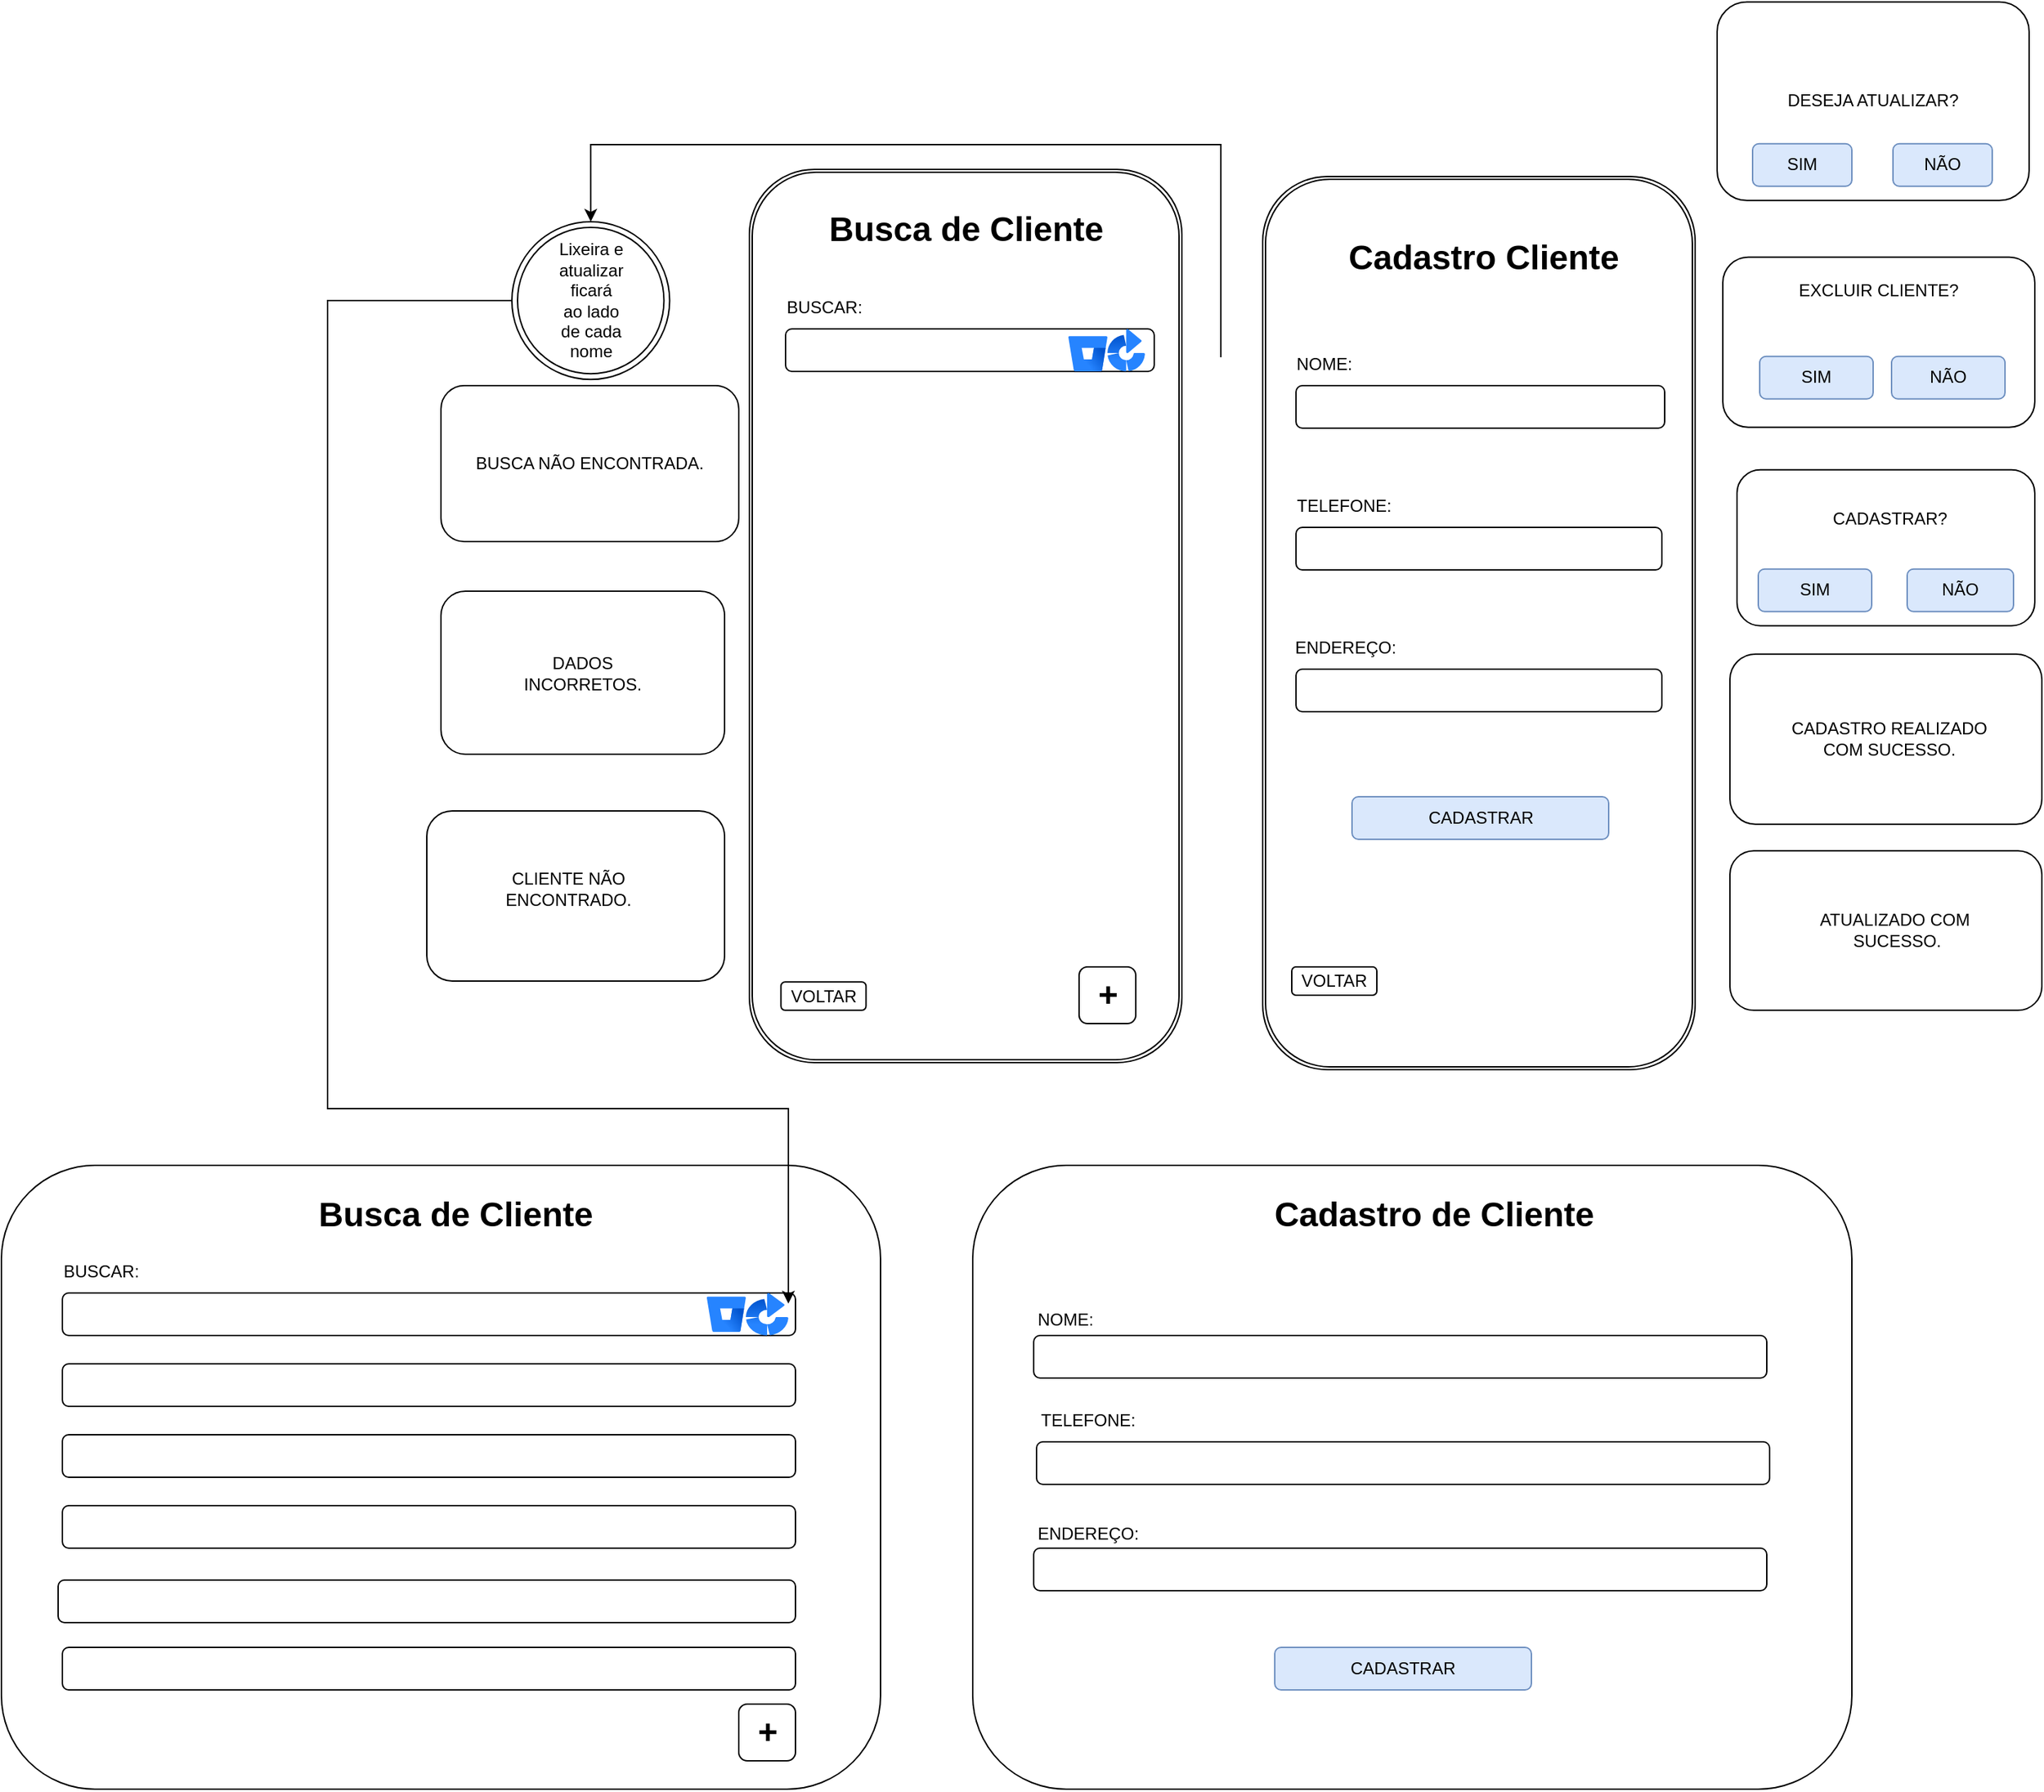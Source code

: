 <mxfile version="24.7.6" pages="14">
  <diagram id="MPCjucIjYPjaMe1rTaf6" name="Página-1">
    <mxGraphModel dx="3088" dy="1951" grid="1" gridSize="10" guides="1" tooltips="1" connect="1" arrows="1" fold="1" page="1" pageScale="1" pageWidth="827" pageHeight="1169" math="0" shadow="0">
      <root>
        <mxCell id="0" />
        <mxCell id="1" parent="0" />
        <mxCell id="Y8Gp_SCt69GLDGfQdgN2-1" value="" style="shape=ext;double=1;rounded=1;whiteSpace=wrap;html=1;rotation=90;" parent="1" vertex="1">
          <mxGeometry x="-423" y="245" width="630" height="305" as="geometry" />
        </mxCell>
        <mxCell id="Y8Gp_SCt69GLDGfQdgN2-2" value="" style="rounded=1;whiteSpace=wrap;html=1;" parent="1" vertex="1">
          <mxGeometry x="-237" y="230" width="260" height="30" as="geometry" />
        </mxCell>
        <mxCell id="Y8Gp_SCt69GLDGfQdgN2-3" value="NOME:" style="text;html=1;align=center;verticalAlign=middle;whiteSpace=wrap;rounded=0;" parent="1" vertex="1">
          <mxGeometry x="-237" y="200" width="40" height="30" as="geometry" />
        </mxCell>
        <mxCell id="Y8Gp_SCt69GLDGfQdgN2-4" value="Cadastro Cliente" style="text;strokeColor=none;fillColor=none;html=1;fontSize=24;fontStyle=1;verticalAlign=middle;align=center;" parent="1" vertex="1">
          <mxGeometry x="-155" y="120" width="100" height="40" as="geometry" />
        </mxCell>
        <mxCell id="Y8Gp_SCt69GLDGfQdgN2-5" value="" style="rounded=1;whiteSpace=wrap;html=1;" parent="1" vertex="1">
          <mxGeometry x="-237" y="330" width="258" height="30" as="geometry" />
        </mxCell>
        <mxCell id="Y8Gp_SCt69GLDGfQdgN2-6" value="TELEFONE:" style="text;html=1;align=center;verticalAlign=middle;whiteSpace=wrap;rounded=0;" parent="1" vertex="1">
          <mxGeometry x="-233.5" y="300" width="60" height="30" as="geometry" />
        </mxCell>
        <mxCell id="Y8Gp_SCt69GLDGfQdgN2-7" value="" style="rounded=1;whiteSpace=wrap;html=1;" parent="1" vertex="1">
          <mxGeometry x="-237" y="430" width="258" height="30" as="geometry" />
        </mxCell>
        <mxCell id="Y8Gp_SCt69GLDGfQdgN2-8" value="ENDEREÇO:" style="text;html=1;align=center;verticalAlign=middle;whiteSpace=wrap;rounded=0;" parent="1" vertex="1">
          <mxGeometry x="-237" y="400" width="70" height="30" as="geometry" />
        </mxCell>
        <mxCell id="Y8Gp_SCt69GLDGfQdgN2-11" value="CADASTRAR" style="rounded=1;whiteSpace=wrap;html=1;fillColor=#dae8fc;strokeColor=#6c8ebf;" parent="1" vertex="1">
          <mxGeometry x="-197.5" y="520" width="181" height="30" as="geometry" />
        </mxCell>
        <mxCell id="9HxwdpnLNPzM95kvkKmC-1" value="" style="shape=ext;double=1;rounded=1;whiteSpace=wrap;html=1;rotation=90;" parent="1" vertex="1">
          <mxGeometry x="-785" y="240" width="630" height="305" as="geometry" />
        </mxCell>
        <mxCell id="9HxwdpnLNPzM95kvkKmC-2" value="" style="rounded=1;whiteSpace=wrap;html=1;" parent="1" vertex="1">
          <mxGeometry x="-597" y="190" width="260" height="30" as="geometry" />
        </mxCell>
        <mxCell id="9HxwdpnLNPzM95kvkKmC-3" value="BUSCAR:" style="text;html=1;align=center;verticalAlign=middle;whiteSpace=wrap;rounded=0;" parent="1" vertex="1">
          <mxGeometry x="-593.5" y="160" width="46.5" height="30" as="geometry" />
        </mxCell>
        <mxCell id="9HxwdpnLNPzM95kvkKmC-13" value="Busca de Cliente" style="text;strokeColor=none;fillColor=none;html=1;fontSize=24;fontStyle=1;verticalAlign=middle;align=center;" parent="1" vertex="1">
          <mxGeometry x="-520" y="100" width="100" height="40" as="geometry" />
        </mxCell>
        <mxCell id="PhrVsi8nFc-91EdD78nV-3" value="BUSCA NÃO ENCONTRADA." style="rounded=1;whiteSpace=wrap;html=1;" parent="1" vertex="1">
          <mxGeometry x="-840" y="230" width="210" height="110" as="geometry" />
        </mxCell>
        <mxCell id="JR8zXEGs36O_ESI3EkDn-16" value="" style="image;html=1;image=img/lib/atlassian/Bitbucket_Logo.svg;" parent="1" vertex="1">
          <mxGeometry x="-397.5" y="195" width="27.5" height="25" as="geometry" />
        </mxCell>
        <mxCell id="z3Lq3SApT7XBhywIbB4a-3" style="edgeStyle=orthogonalEdgeStyle;rounded=0;orthogonalLoop=1;jettySize=auto;html=1;entryX=0.5;entryY=0;entryDx=0;entryDy=0;" parent="1" target="z3Lq3SApT7XBhywIbB4a-1" edge="1">
          <mxGeometry relative="1" as="geometry">
            <Array as="points">
              <mxPoint x="-290" y="205" />
              <mxPoint x="-290" y="60" />
              <mxPoint x="-734" y="60" />
            </Array>
            <mxPoint x="-290" y="210" as="sourcePoint" />
          </mxGeometry>
        </mxCell>
        <mxCell id="JR8zXEGs36O_ESI3EkDn-17" value="" style="image;html=1;image=img/lib/atlassian/Bamboo_Logo.svg;" parent="1" vertex="1">
          <mxGeometry x="-370" y="190" width="26.5" height="30" as="geometry" />
        </mxCell>
        <mxCell id="JR8zXEGs36O_ESI3EkDn-20" value="" style="rounded=1;whiteSpace=wrap;html=1;" parent="1" vertex="1">
          <mxGeometry x="-390" y="640" width="40" height="40" as="geometry" />
        </mxCell>
        <mxCell id="JR8zXEGs36O_ESI3EkDn-22" value="+" style="text;strokeColor=none;fillColor=none;html=1;fontSize=24;fontStyle=1;verticalAlign=middle;align=center;" parent="1" vertex="1">
          <mxGeometry x="-420" y="640" width="100" height="40" as="geometry" />
        </mxCell>
        <mxCell id="wFaJtwRvImwpbCnxD08R-2" value="" style="rounded=1;whiteSpace=wrap;html=1;" parent="1" vertex="1">
          <mxGeometry x="-840" y="375" width="200" height="115" as="geometry" />
        </mxCell>
        <mxCell id="wFaJtwRvImwpbCnxD08R-3" value="DADOS INCORRETOS." style="text;html=1;align=center;verticalAlign=middle;whiteSpace=wrap;rounded=0;" parent="1" vertex="1">
          <mxGeometry x="-790" y="417.5" width="100" height="30" as="geometry" />
        </mxCell>
        <mxCell id="KU90PV2Wc3T6P0cWijdQ-1" value="" style="rounded=1;whiteSpace=wrap;html=1;" parent="1" vertex="1">
          <mxGeometry x="-850" y="530" width="210" height="120" as="geometry" />
        </mxCell>
        <mxCell id="KU90PV2Wc3T6P0cWijdQ-2" value="CLIENTE NÃO ENCONTRADO." style="text;html=1;align=center;verticalAlign=middle;whiteSpace=wrap;rounded=0;" parent="1" vertex="1">
          <mxGeometry x="-810" y="570" width="120" height="30" as="geometry" />
        </mxCell>
        <mxCell id="z3Lq3SApT7XBhywIbB4a-1" value="" style="ellipse;shape=doubleEllipse;whiteSpace=wrap;html=1;aspect=fixed;" parent="1" vertex="1">
          <mxGeometry x="-790" y="114.38" width="111.25" height="111.25" as="geometry" />
        </mxCell>
        <mxCell id="z3Lq3SApT7XBhywIbB4a-2" value="Lixeira e atualizar ficará ao lado de cada nome" style="text;html=1;align=center;verticalAlign=middle;whiteSpace=wrap;rounded=0;" parent="1" vertex="1">
          <mxGeometry x="-744.38" y="169.38" width="20" as="geometry" />
        </mxCell>
        <mxCell id="LZfv9yFP3nUu3Ly8354a-1" value="DESEJA ATUALIZAR?" style="rounded=1;whiteSpace=wrap;html=1;" parent="1" vertex="1">
          <mxGeometry x="60" y="-40.62" width="220" height="140" as="geometry" />
        </mxCell>
        <mxCell id="LZfv9yFP3nUu3Ly8354a-2" value="SIM" style="rounded=1;whiteSpace=wrap;html=1;fillColor=#dae8fc;strokeColor=#6c8ebf;" parent="1" vertex="1">
          <mxGeometry x="85" y="59.38" width="70" height="30" as="geometry" />
        </mxCell>
        <mxCell id="LZfv9yFP3nUu3Ly8354a-3" value="NÃO" style="rounded=1;whiteSpace=wrap;html=1;fillColor=#dae8fc;strokeColor=#6c8ebf;" parent="1" vertex="1">
          <mxGeometry x="184" y="59.38" width="70" height="30" as="geometry" />
        </mxCell>
        <mxCell id="LZfv9yFP3nUu3Ly8354a-4" value="EXCLUIR CLIENTE?&lt;div&gt;&lt;br&gt;&lt;/div&gt;&lt;div&gt;&lt;br&gt;&lt;/div&gt;&lt;div&gt;&lt;br&gt;&lt;/div&gt;&lt;div&gt;&lt;br&gt;&lt;/div&gt;&lt;div&gt;&lt;br&gt;&lt;/div&gt;" style="rounded=1;whiteSpace=wrap;html=1;" parent="1" vertex="1">
          <mxGeometry x="64" y="139.38" width="220" height="120" as="geometry" />
        </mxCell>
        <mxCell id="LZfv9yFP3nUu3Ly8354a-5" value="SIM" style="rounded=1;whiteSpace=wrap;html=1;fillColor=#dae8fc;strokeColor=#6c8ebf;" parent="1" vertex="1">
          <mxGeometry x="90" y="209.38" width="80" height="30" as="geometry" />
        </mxCell>
        <mxCell id="LZfv9yFP3nUu3Ly8354a-6" value="NÃO" style="rounded=1;whiteSpace=wrap;html=1;fillColor=#dae8fc;strokeColor=#6c8ebf;" parent="1" vertex="1">
          <mxGeometry x="183" y="209.38" width="80" height="30" as="geometry" />
        </mxCell>
        <mxCell id="LZfv9yFP3nUu3Ly8354a-7" value="" style="rounded=1;whiteSpace=wrap;html=1;" parent="1" vertex="1">
          <mxGeometry x="74" y="289.38" width="210" height="110" as="geometry" />
        </mxCell>
        <mxCell id="LZfv9yFP3nUu3Ly8354a-8" value="CADASTRAR?" style="text;html=1;align=center;verticalAlign=middle;whiteSpace=wrap;rounded=0;" parent="1" vertex="1">
          <mxGeometry x="151.5" y="309.38" width="60" height="30" as="geometry" />
        </mxCell>
        <mxCell id="LZfv9yFP3nUu3Ly8354a-9" value="SIM" style="rounded=1;whiteSpace=wrap;html=1;fillColor=#dae8fc;strokeColor=#6c8ebf;" parent="1" vertex="1">
          <mxGeometry x="89" y="359.38" width="80" height="30" as="geometry" />
        </mxCell>
        <mxCell id="LZfv9yFP3nUu3Ly8354a-10" value="NÃO" style="rounded=1;whiteSpace=wrap;html=1;fillColor=#dae8fc;strokeColor=#6c8ebf;" parent="1" vertex="1">
          <mxGeometry x="194" y="359.38" width="75" height="30" as="geometry" />
        </mxCell>
        <mxCell id="Y5GWD9q24mWH7ktM6ryM-1" value="" style="rounded=1;whiteSpace=wrap;html=1;" parent="1" vertex="1">
          <mxGeometry x="69" y="419.38" width="220" height="120" as="geometry" />
        </mxCell>
        <mxCell id="Y5GWD9q24mWH7ktM6ryM-2" value="CADASTRO REALIZADO COM SUCESSO." style="text;html=1;align=center;verticalAlign=middle;whiteSpace=wrap;rounded=0;" parent="1" vertex="1">
          <mxGeometry x="104" y="459.38" width="155" height="40" as="geometry" />
        </mxCell>
        <mxCell id="Na9cspyED0Y6OdPp3Cba-1" value="" style="rounded=1;whiteSpace=wrap;html=1;" parent="1" vertex="1">
          <mxGeometry x="69" y="558.13" width="220" height="112.5" as="geometry" />
        </mxCell>
        <mxCell id="Na9cspyED0Y6OdPp3Cba-2" value="ATUALIZADO COM&amp;nbsp;&lt;div&gt;SUCESSO.&lt;/div&gt;" style="text;html=1;align=center;verticalAlign=middle;whiteSpace=wrap;rounded=0;" parent="1" vertex="1">
          <mxGeometry x="101.5" y="599.38" width="170" height="30" as="geometry" />
        </mxCell>
        <mxCell id="f81TdcWuLwBtoul0nrr--1" value="" style="rounded=1;whiteSpace=wrap;html=1;" parent="1" vertex="1">
          <mxGeometry x="-1150" y="780" width="620" height="440" as="geometry" />
        </mxCell>
        <mxCell id="f81TdcWuLwBtoul0nrr--3" value="Busca de Cliente" style="text;strokeColor=none;fillColor=none;html=1;fontSize=24;fontStyle=1;verticalAlign=middle;align=center;" parent="1" vertex="1">
          <mxGeometry x="-970" y="790" width="280" height="50" as="geometry" />
        </mxCell>
        <mxCell id="ertAaXKE_75Evs_LqKYp-1" value="" style="rounded=1;whiteSpace=wrap;html=1;" parent="1" vertex="1">
          <mxGeometry x="-1107" y="870" width="517" height="30" as="geometry" />
        </mxCell>
        <mxCell id="ertAaXKE_75Evs_LqKYp-2" value="BUSCAR:" style="text;html=1;align=center;verticalAlign=middle;whiteSpace=wrap;rounded=0;" parent="1" vertex="1">
          <mxGeometry x="-1103.5" y="840" width="46.5" height="30" as="geometry" />
        </mxCell>
        <mxCell id="ertAaXKE_75Evs_LqKYp-3" value="" style="rounded=1;whiteSpace=wrap;html=1;" parent="1" vertex="1">
          <mxGeometry x="-1107" y="920" width="517" height="30" as="geometry" />
        </mxCell>
        <mxCell id="ertAaXKE_75Evs_LqKYp-4" value="" style="rounded=1;whiteSpace=wrap;html=1;" parent="1" vertex="1">
          <mxGeometry x="-1107" y="970" width="517" height="30" as="geometry" />
        </mxCell>
        <mxCell id="ertAaXKE_75Evs_LqKYp-5" value="" style="rounded=1;whiteSpace=wrap;html=1;" parent="1" vertex="1">
          <mxGeometry x="-1107" y="1020" width="517" height="30" as="geometry" />
        </mxCell>
        <mxCell id="ertAaXKE_75Evs_LqKYp-6" value="" style="rounded=1;whiteSpace=wrap;html=1;" parent="1" vertex="1">
          <mxGeometry x="-1110" y="1072.5" width="520" height="30" as="geometry" />
        </mxCell>
        <mxCell id="ertAaXKE_75Evs_LqKYp-7" value="" style="rounded=1;whiteSpace=wrap;html=1;" parent="1" vertex="1">
          <mxGeometry x="-1107" y="1120" width="517" height="30" as="geometry" />
        </mxCell>
        <mxCell id="ertAaXKE_75Evs_LqKYp-11" value="" style="image;html=1;image=img/lib/atlassian/Bitbucket_Logo.svg;" parent="1" vertex="1">
          <mxGeometry x="-652.5" y="872.5" width="27.5" height="25" as="geometry" />
        </mxCell>
        <mxCell id="ertAaXKE_75Evs_LqKYp-12" value="" style="image;html=1;image=img/lib/atlassian/Bamboo_Logo.svg;" parent="1" vertex="1">
          <mxGeometry x="-625" y="870" width="30" height="30" as="geometry" />
        </mxCell>
        <mxCell id="ertAaXKE_75Evs_LqKYp-13" value="" style="rounded=1;whiteSpace=wrap;html=1;" parent="1" vertex="1">
          <mxGeometry x="-630" y="1160" width="40" height="40" as="geometry" />
        </mxCell>
        <mxCell id="ertAaXKE_75Evs_LqKYp-14" value="+" style="text;strokeColor=none;fillColor=none;html=1;fontSize=24;fontStyle=1;verticalAlign=middle;align=center;" parent="1" vertex="1">
          <mxGeometry x="-660" y="1160" width="100" height="40" as="geometry" />
        </mxCell>
        <mxCell id="ertAaXKE_75Evs_LqKYp-16" style="edgeStyle=orthogonalEdgeStyle;rounded=0;orthogonalLoop=1;jettySize=auto;html=1;entryX=1;entryY=0.25;entryDx=0;entryDy=0;" parent="1" source="z3Lq3SApT7XBhywIbB4a-1" target="ertAaXKE_75Evs_LqKYp-12" edge="1">
          <mxGeometry relative="1" as="geometry">
            <Array as="points">
              <mxPoint x="-920" y="170" />
              <mxPoint x="-920" y="740" />
              <mxPoint x="-595" y="740" />
            </Array>
          </mxGeometry>
        </mxCell>
        <mxCell id="ertAaXKE_75Evs_LqKYp-17" value="" style="rounded=1;whiteSpace=wrap;html=1;" parent="1" vertex="1">
          <mxGeometry x="-465" y="780" width="620" height="440" as="geometry" />
        </mxCell>
        <mxCell id="ertAaXKE_75Evs_LqKYp-18" value="Cadastro de Cliente" style="text;strokeColor=none;fillColor=none;html=1;fontSize=24;fontStyle=1;verticalAlign=middle;align=center;" parent="1" vertex="1">
          <mxGeometry x="-280" y="790" width="280" height="50" as="geometry" />
        </mxCell>
        <mxCell id="ertAaXKE_75Evs_LqKYp-19" value="" style="rounded=1;whiteSpace=wrap;html=1;" parent="1" vertex="1">
          <mxGeometry x="-422" y="900" width="517" height="30" as="geometry" />
        </mxCell>
        <mxCell id="ertAaXKE_75Evs_LqKYp-20" value="NOME:" style="text;html=1;align=center;verticalAlign=middle;whiteSpace=wrap;rounded=0;" parent="1" vertex="1">
          <mxGeometry x="-423" y="877.5" width="46.5" height="22.5" as="geometry" />
        </mxCell>
        <mxCell id="ertAaXKE_75Evs_LqKYp-21" value="" style="rounded=1;whiteSpace=wrap;html=1;" parent="1" vertex="1">
          <mxGeometry x="-420" y="975" width="517" height="30" as="geometry" />
        </mxCell>
        <mxCell id="ertAaXKE_75Evs_LqKYp-22" value="" style="rounded=1;whiteSpace=wrap;html=1;" parent="1" vertex="1">
          <mxGeometry x="-422" y="1050" width="517" height="30" as="geometry" />
        </mxCell>
        <mxCell id="ertAaXKE_75Evs_LqKYp-43" value="TELEFONE:" style="text;html=1;align=center;verticalAlign=middle;whiteSpace=wrap;rounded=0;" parent="1" vertex="1">
          <mxGeometry x="-407" y="950" width="46.5" height="20" as="geometry" />
        </mxCell>
        <mxCell id="e_geUts7n-at3wy2nrHQ-1" value="ENDEREÇO:" style="text;html=1;align=center;verticalAlign=middle;whiteSpace=wrap;rounded=0;" parent="1" vertex="1">
          <mxGeometry x="-407" y="1030" width="46.5" height="20" as="geometry" />
        </mxCell>
        <mxCell id="e_geUts7n-at3wy2nrHQ-2" value="CADASTRAR" style="rounded=1;whiteSpace=wrap;html=1;fillColor=#dae8fc;strokeColor=#6c8ebf;" parent="1" vertex="1">
          <mxGeometry x="-252" y="1120" width="181" height="30" as="geometry" />
        </mxCell>
        <mxCell id="Aa26uHKjm-q9cJdmRFK1-2" value="VOLTAR" style="rounded=1;whiteSpace=wrap;html=1;" parent="1" vertex="1">
          <mxGeometry x="-240" y="640" width="60" height="20" as="geometry" />
        </mxCell>
        <mxCell id="csya-uPl7SW_vb_v15Et-1" value="VOLTAR" style="rounded=1;whiteSpace=wrap;html=1;" vertex="1" parent="1">
          <mxGeometry x="-600.25" y="650.63" width="60" height="20" as="geometry" />
        </mxCell>
      </root>
    </mxGraphModel>
  </diagram>
  <diagram id="GBEtd6n47fj9Yks62WEU" name="Página-6">
    <mxGraphModel dx="3088" dy="782" grid="1" gridSize="10" guides="1" tooltips="1" connect="1" arrows="1" fold="1" page="1" pageScale="1" pageWidth="827" pageHeight="1169" math="0" shadow="0">
      <root>
        <mxCell id="0" />
        <mxCell id="1" parent="0" />
        <mxCell id="H8xhrgFxDNXwT7kPt29d-1" value="" style="shape=ext;double=1;rounded=1;whiteSpace=wrap;html=1;rotation=90;" parent="1" vertex="1">
          <mxGeometry x="-420" y="240" width="630" height="305" as="geometry" />
        </mxCell>
        <mxCell id="H8xhrgFxDNXwT7kPt29d-2" value="" style="rounded=1;whiteSpace=wrap;html=1;" parent="1" vertex="1">
          <mxGeometry x="-235" y="290" width="260" height="30" as="geometry" />
        </mxCell>
        <mxCell id="H8xhrgFxDNXwT7kPt29d-3" value="NOME:" style="text;html=1;align=center;verticalAlign=middle;whiteSpace=wrap;rounded=0;" parent="1" vertex="1">
          <mxGeometry x="-235.5" y="260" width="40" height="30" as="geometry" />
        </mxCell>
        <mxCell id="H8xhrgFxDNXwT7kPt29d-4" value="Cadastro Unidade" style="text;strokeColor=none;fillColor=none;html=1;fontSize=24;fontStyle=1;verticalAlign=middle;align=center;" parent="1" vertex="1">
          <mxGeometry x="-155" y="110" width="100" height="40" as="geometry" />
        </mxCell>
        <mxCell id="H8xhrgFxDNXwT7kPt29d-11" value="CADASTRAR" style="rounded=1;whiteSpace=wrap;html=1;fillColor=#dae8fc;strokeColor=#6c8ebf;" parent="1" vertex="1">
          <mxGeometry x="-195.5" y="500" width="181" height="30" as="geometry" />
        </mxCell>
        <mxCell id="O4ODmf_4IWcno2QsG2dA-1" value="" style="shape=ext;double=1;rounded=1;whiteSpace=wrap;html=1;" parent="1" vertex="1">
          <mxGeometry x="-5" y="250" width="30" height="30" as="geometry" />
        </mxCell>
        <mxCell id="B2NB1s_xIVGRQuzFQPb4-10" value="" style="edgeStyle=orthogonalEdgeStyle;rounded=0;orthogonalLoop=1;jettySize=auto;html=1;" parent="1" target="B2NB1s_xIVGRQuzFQPb4-4" edge="1">
          <mxGeometry relative="1" as="geometry">
            <mxPoint x="60" y="265" as="sourcePoint" />
          </mxGeometry>
        </mxCell>
        <mxCell id="O4ODmf_4IWcno2QsG2dA-2" value="+" style="text;strokeColor=none;fillColor=none;html=1;fontSize=24;fontStyle=1;verticalAlign=middle;align=center;" parent="1" vertex="1">
          <mxGeometry x="-5" y="245" width="30" height="40" as="geometry" />
        </mxCell>
        <mxCell id="yXGbPBZFv868KabP4NMu-1" value="" style="rounded=1;whiteSpace=wrap;html=1;" parent="1" vertex="1">
          <mxGeometry x="-470" y="110" width="200" height="115" as="geometry" />
        </mxCell>
        <mxCell id="yXGbPBZFv868KabP4NMu-2" value="DADOS INCORRETOS." style="text;html=1;align=center;verticalAlign=middle;whiteSpace=wrap;rounded=0;" parent="1" vertex="1">
          <mxGeometry x="-420" y="152.5" width="100" height="30" as="geometry" />
        </mxCell>
        <mxCell id="hMT2P1VTwfguBcfwGF6--1" value="DESEJA ATUALIZAR?" style="rounded=1;whiteSpace=wrap;html=1;" parent="1" vertex="1">
          <mxGeometry x="95" y="380" width="220" height="140" as="geometry" />
        </mxCell>
        <mxCell id="hMT2P1VTwfguBcfwGF6--2" value="SIM" style="rounded=1;whiteSpace=wrap;html=1;fillColor=#dae8fc;strokeColor=#6c8ebf;" parent="1" vertex="1">
          <mxGeometry x="120" y="480" width="70" height="30" as="geometry" />
        </mxCell>
        <mxCell id="hMT2P1VTwfguBcfwGF6--3" value="NÃO" style="rounded=1;whiteSpace=wrap;html=1;fillColor=#dae8fc;strokeColor=#6c8ebf;" parent="1" vertex="1">
          <mxGeometry x="219" y="480" width="70" height="30" as="geometry" />
        </mxCell>
        <mxCell id="B2NB1s_xIVGRQuzFQPb4-1" value="" style="rounded=1;whiteSpace=wrap;html=1;" parent="1" vertex="1">
          <mxGeometry x="80" y="195" width="239" height="160" as="geometry" />
        </mxCell>
        <mxCell id="B2NB1s_xIVGRQuzFQPb4-2" value="ADICIONAR:" style="text;html=1;align=center;verticalAlign=middle;whiteSpace=wrap;rounded=0;" parent="1" vertex="1">
          <mxGeometry x="134.5" y="205" width="130" height="30" as="geometry" />
        </mxCell>
        <mxCell id="B2NB1s_xIVGRQuzFQPb4-3" value="" style="rounded=1;whiteSpace=wrap;html=1;" parent="1" vertex="1">
          <mxGeometry x="104.5" y="250" width="190" height="25" as="geometry" />
        </mxCell>
        <mxCell id="B2NB1s_xIVGRQuzFQPb4-4" value="" style="rounded=1;whiteSpace=wrap;html=1;fillColor=#dae8fc;strokeColor=#6c8ebf;" parent="1" vertex="1">
          <mxGeometry x="138.5" y="290" width="120" height="20" as="geometry" />
        </mxCell>
        <mxCell id="B2NB1s_xIVGRQuzFQPb4-5" value="" style="rounded=1;whiteSpace=wrap;html=1;fillColor=#dae8fc;strokeColor=#6c8ebf;" parent="1" vertex="1">
          <mxGeometry x="139.5" y="325" width="120" height="20" as="geometry" />
        </mxCell>
        <mxCell id="B2NB1s_xIVGRQuzFQPb4-6" value="ADICIONAR" style="text;html=1;align=center;verticalAlign=middle;whiteSpace=wrap;rounded=0;" parent="1" vertex="1">
          <mxGeometry x="168.5" y="285" width="60" height="30" as="geometry" />
        </mxCell>
        <mxCell id="B2NB1s_xIVGRQuzFQPb4-7" value="CANCELAR" style="text;html=1;align=center;verticalAlign=middle;whiteSpace=wrap;rounded=0;" parent="1" vertex="1">
          <mxGeometry x="170.5" y="320" width="60" height="30" as="geometry" />
        </mxCell>
        <mxCell id="Ghp38II4bRpnbcamfwAa-1" value="EXCLUIR PRODUTO?&lt;div&gt;&lt;br&gt;&lt;/div&gt;&lt;div&gt;&lt;br&gt;&lt;/div&gt;&lt;div&gt;&lt;br&gt;&lt;/div&gt;&lt;div&gt;&lt;br&gt;&lt;/div&gt;&lt;div&gt;&lt;br&gt;&lt;/div&gt;" style="rounded=1;whiteSpace=wrap;html=1;" parent="1" vertex="1">
          <mxGeometry x="99" y="560" width="220" height="120" as="geometry" />
        </mxCell>
        <mxCell id="Ghp38II4bRpnbcamfwAa-2" value="SIM" style="rounded=1;whiteSpace=wrap;html=1;fillColor=#dae8fc;strokeColor=#6c8ebf;" parent="1" vertex="1">
          <mxGeometry x="125" y="630" width="80" height="30" as="geometry" />
        </mxCell>
        <mxCell id="Ghp38II4bRpnbcamfwAa-3" value="NÃO" style="rounded=1;whiteSpace=wrap;html=1;fillColor=#dae8fc;strokeColor=#6c8ebf;" parent="1" vertex="1">
          <mxGeometry x="218" y="630" width="80" height="30" as="geometry" />
        </mxCell>
        <mxCell id="aehXar1zPIVHMrjCwS7J-1" value="" style="rounded=1;whiteSpace=wrap;html=1;" parent="1" vertex="1">
          <mxGeometry x="109" y="710" width="210" height="110" as="geometry" />
        </mxCell>
        <mxCell id="aehXar1zPIVHMrjCwS7J-2" value="CADASTRAR?" style="text;html=1;align=center;verticalAlign=middle;whiteSpace=wrap;rounded=0;" parent="1" vertex="1">
          <mxGeometry x="186.5" y="730" width="60" height="30" as="geometry" />
        </mxCell>
        <mxCell id="aehXar1zPIVHMrjCwS7J-3" value="SIM" style="rounded=1;whiteSpace=wrap;html=1;fillColor=#dae8fc;strokeColor=#6c8ebf;" parent="1" vertex="1">
          <mxGeometry x="124" y="780" width="80" height="30" as="geometry" />
        </mxCell>
        <mxCell id="aehXar1zPIVHMrjCwS7J-4" value="NÃO" style="rounded=1;whiteSpace=wrap;html=1;fillColor=#dae8fc;strokeColor=#6c8ebf;" parent="1" vertex="1">
          <mxGeometry x="229" y="780" width="75" height="30" as="geometry" />
        </mxCell>
        <mxCell id="MAZHCIw1MvBKna_oCT17-1" value="" style="shape=ext;double=1;rounded=1;whiteSpace=wrap;html=1;rotation=90;" parent="1" vertex="1">
          <mxGeometry x="-958.75" y="235.0" width="630" height="305" as="geometry" />
        </mxCell>
        <mxCell id="MAZHCIw1MvBKna_oCT17-2" value="" style="rounded=1;whiteSpace=wrap;html=1;" parent="1" vertex="1">
          <mxGeometry x="-770.75" y="185" width="260" height="30" as="geometry" />
        </mxCell>
        <mxCell id="MAZHCIw1MvBKna_oCT17-3" value="BUSCAR:" style="text;html=1;align=center;verticalAlign=middle;whiteSpace=wrap;rounded=0;" parent="1" vertex="1">
          <mxGeometry x="-767.25" y="155" width="46.5" height="30" as="geometry" />
        </mxCell>
        <mxCell id="MAZHCIw1MvBKna_oCT17-4" value="Buscar Unidade" style="text;strokeColor=none;fillColor=none;html=1;fontSize=24;fontStyle=1;verticalAlign=middle;align=center;" parent="1" vertex="1">
          <mxGeometry x="-693.75" y="95" width="100" height="40" as="geometry" />
        </mxCell>
        <mxCell id="MAZHCIw1MvBKna_oCT17-5" value="" style="image;html=1;image=img/lib/atlassian/Bitbucket_Logo.svg;" parent="1" vertex="1">
          <mxGeometry x="-574.75" y="185" width="32" height="30" as="geometry" />
        </mxCell>
        <mxCell id="MAZHCIw1MvBKna_oCT17-6" value="" style="image;html=1;image=img/lib/atlassian/Bamboo_Logo.svg;" parent="1" vertex="1">
          <mxGeometry x="-542.75" y="185" width="30" height="30" as="geometry" />
        </mxCell>
        <mxCell id="MAZHCIw1MvBKna_oCT17-14" value="" style="rounded=1;whiteSpace=wrap;html=1;" parent="1" vertex="1">
          <mxGeometry x="-553.75" y="625" width="40" height="30" as="geometry" />
        </mxCell>
        <mxCell id="MAZHCIw1MvBKna_oCT17-15" value="+" style="text;strokeColor=none;fillColor=none;html=1;fontSize=24;fontStyle=1;verticalAlign=middle;align=center;" parent="1" vertex="1">
          <mxGeometry x="-583.75" y="620" width="100" height="40" as="geometry" />
        </mxCell>
        <mxCell id="MAZHCIw1MvBKna_oCT17-17" value="" style="ellipse;shape=doubleEllipse;whiteSpace=wrap;html=1;aspect=fixed;" parent="1" vertex="1">
          <mxGeometry x="-980" y="43.75" width="111.25" height="111.25" as="geometry" />
        </mxCell>
        <mxCell id="MAZHCIw1MvBKna_oCT17-18" value="Lixeira e atualizar ficará ao lado de cada nome" style="text;html=1;align=center;verticalAlign=middle;whiteSpace=wrap;rounded=0;" parent="1" vertex="1">
          <mxGeometry x="-934.38" y="98.75" width="20" as="geometry" />
        </mxCell>
        <mxCell id="MAZHCIw1MvBKna_oCT17-19" style="edgeStyle=orthogonalEdgeStyle;rounded=0;orthogonalLoop=1;jettySize=auto;html=1;" parent="1" edge="1">
          <mxGeometry relative="1" as="geometry">
            <Array as="points">
              <mxPoint x="-559" y="50" />
              <mxPoint x="-539" y="50" />
              <mxPoint x="-539" y="35" />
              <mxPoint x="-867" y="35" />
              <mxPoint x="-867" y="76" />
            </Array>
            <mxPoint x="-880" y="76" as="targetPoint" />
            <mxPoint x="-539" y="50" as="sourcePoint" />
          </mxGeometry>
        </mxCell>
        <mxCell id="z-yQbma9Kz_12v4TnK-I-1" value="" style="rounded=1;whiteSpace=wrap;html=1;" parent="1" vertex="1">
          <mxGeometry x="80" y="50" width="244.5" height="125" as="geometry" />
        </mxCell>
        <mxCell id="z-yQbma9Kz_12v4TnK-I-2" value="CADASTRO REALIZADO COM SUCESSO." style="text;html=1;align=center;verticalAlign=middle;whiteSpace=wrap;rounded=0;" parent="1" vertex="1">
          <mxGeometry x="122" y="95" width="155" height="40" as="geometry" />
        </mxCell>
        <mxCell id="4J8DPjC9YR1vTnZCheNx-1" value="" style="rounded=1;whiteSpace=wrap;html=1;" parent="1" vertex="1">
          <mxGeometry x="-1074.5" y="870" width="620" height="440" as="geometry" />
        </mxCell>
        <mxCell id="4J8DPjC9YR1vTnZCheNx-2" value="Busca de Unidade" style="text;strokeColor=none;fillColor=none;html=1;fontSize=24;fontStyle=1;verticalAlign=middle;align=center;" parent="1" vertex="1">
          <mxGeometry x="-894.5" y="880" width="280" height="50" as="geometry" />
        </mxCell>
        <mxCell id="4J8DPjC9YR1vTnZCheNx-3" value="" style="rounded=1;whiteSpace=wrap;html=1;" parent="1" vertex="1">
          <mxGeometry x="-1031.5" y="960" width="517" height="30" as="geometry" />
        </mxCell>
        <mxCell id="4J8DPjC9YR1vTnZCheNx-4" value="BUSCAR:" style="text;html=1;align=center;verticalAlign=middle;whiteSpace=wrap;rounded=0;" parent="1" vertex="1">
          <mxGeometry x="-1028" y="930" width="46.5" height="30" as="geometry" />
        </mxCell>
        <mxCell id="4J8DPjC9YR1vTnZCheNx-5" value="" style="rounded=1;whiteSpace=wrap;html=1;" parent="1" vertex="1">
          <mxGeometry x="-1031.5" y="1010" width="517" height="30" as="geometry" />
        </mxCell>
        <mxCell id="4J8DPjC9YR1vTnZCheNx-6" value="" style="rounded=1;whiteSpace=wrap;html=1;" parent="1" vertex="1">
          <mxGeometry x="-1031.5" y="1060" width="517" height="30" as="geometry" />
        </mxCell>
        <mxCell id="4J8DPjC9YR1vTnZCheNx-7" value="" style="rounded=1;whiteSpace=wrap;html=1;" parent="1" vertex="1">
          <mxGeometry x="-1031.5" y="1110" width="517" height="30" as="geometry" />
        </mxCell>
        <mxCell id="4J8DPjC9YR1vTnZCheNx-8" value="" style="rounded=1;whiteSpace=wrap;html=1;" parent="1" vertex="1">
          <mxGeometry x="-1034.5" y="1162.5" width="520" height="30" as="geometry" />
        </mxCell>
        <mxCell id="4J8DPjC9YR1vTnZCheNx-9" value="" style="rounded=1;whiteSpace=wrap;html=1;" parent="1" vertex="1">
          <mxGeometry x="-1031.5" y="1210" width="517" height="30" as="geometry" />
        </mxCell>
        <mxCell id="4J8DPjC9YR1vTnZCheNx-10" value="" style="image;html=1;image=img/lib/atlassian/Bitbucket_Logo.svg;" parent="1" vertex="1">
          <mxGeometry x="-577" y="962.5" width="27.5" height="25" as="geometry" />
        </mxCell>
        <mxCell id="4J8DPjC9YR1vTnZCheNx-11" value="" style="image;html=1;image=img/lib/atlassian/Bamboo_Logo.svg;" parent="1" vertex="1">
          <mxGeometry x="-549.5" y="960" width="30" height="30" as="geometry" />
        </mxCell>
        <mxCell id="4J8DPjC9YR1vTnZCheNx-12" value="" style="rounded=1;whiteSpace=wrap;html=1;" parent="1" vertex="1">
          <mxGeometry x="-554.5" y="1250" width="40" height="40" as="geometry" />
        </mxCell>
        <mxCell id="4J8DPjC9YR1vTnZCheNx-13" value="+" style="text;strokeColor=none;fillColor=none;html=1;fontSize=24;fontStyle=1;verticalAlign=middle;align=center;" parent="1" vertex="1">
          <mxGeometry x="-584.5" y="1250" width="100" height="40" as="geometry" />
        </mxCell>
        <mxCell id="4J8DPjC9YR1vTnZCheNx-14" value="" style="rounded=1;whiteSpace=wrap;html=1;" parent="1" vertex="1">
          <mxGeometry x="-389.5" y="870" width="620" height="440" as="geometry" />
        </mxCell>
        <mxCell id="4J8DPjC9YR1vTnZCheNx-15" value="Cadastro Unidade" style="text;strokeColor=none;fillColor=none;html=1;fontSize=24;fontStyle=1;verticalAlign=middle;align=center;" parent="1" vertex="1">
          <mxGeometry x="-204.5" y="880" width="280" height="50" as="geometry" />
        </mxCell>
        <mxCell id="4J8DPjC9YR1vTnZCheNx-16" value="" style="rounded=1;whiteSpace=wrap;html=1;" parent="1" vertex="1">
          <mxGeometry x="-344.5" y="1030" width="517" height="40" as="geometry" />
        </mxCell>
        <mxCell id="4J8DPjC9YR1vTnZCheNx-17" value="NOME:" style="text;html=1;align=center;verticalAlign=middle;whiteSpace=wrap;rounded=0;" parent="1" vertex="1">
          <mxGeometry x="-370" y="980" width="107.5" height="70" as="geometry" />
        </mxCell>
        <mxCell id="4J8DPjC9YR1vTnZCheNx-22" value="CADASTRAR" style="rounded=1;whiteSpace=wrap;html=1;fillColor=#dae8fc;strokeColor=#6c8ebf;" parent="1" vertex="1">
          <mxGeometry x="-176.5" y="1210" width="181" height="30" as="geometry" />
        </mxCell>
        <mxCell id="4J8DPjC9YR1vTnZCheNx-24" style="edgeStyle=orthogonalEdgeStyle;rounded=0;orthogonalLoop=1;jettySize=auto;html=1;" parent="1" source="MAZHCIw1MvBKna_oCT17-17" target="4J8DPjC9YR1vTnZCheNx-11" edge="1">
          <mxGeometry relative="1" as="geometry">
            <Array as="points">
              <mxPoint x="-924" y="830" />
              <mxPoint x="-535" y="830" />
            </Array>
          </mxGeometry>
        </mxCell>
        <mxCell id="4J8DPjC9YR1vTnZCheNx-25" value="" style="shape=ext;double=1;rounded=1;whiteSpace=wrap;html=1;" parent="1" vertex="1">
          <mxGeometry x="125" y="980" width="30" height="30" as="geometry" />
        </mxCell>
        <mxCell id="4J8DPjC9YR1vTnZCheNx-26" value="+" style="text;strokeColor=none;fillColor=none;html=1;fontSize=24;fontStyle=1;verticalAlign=middle;align=center;" parent="1" vertex="1">
          <mxGeometry x="125" y="980" width="30" height="30" as="geometry" />
        </mxCell>
        <mxCell id="HInz_3z3EHRn9BWGvLRK-1" value="VOLTAR" style="rounded=1;whiteSpace=wrap;html=1;" parent="1" vertex="1">
          <mxGeometry x="-240" y="640" width="60" height="20" as="geometry" />
        </mxCell>
        <mxCell id="00b7w_GSqKVBV7fXMQMN-1" value="VOLTAR" style="rounded=1;whiteSpace=wrap;html=1;" vertex="1" parent="1">
          <mxGeometry x="-774" y="640" width="60" height="20" as="geometry" />
        </mxCell>
      </root>
    </mxGraphModel>
  </diagram>
  <diagram id="b51eEwwXShiufHlauztZ" name="Página-2">
    <mxGraphModel dx="3088" dy="782" grid="1" gridSize="10" guides="1" tooltips="1" connect="1" arrows="1" fold="1" page="1" pageScale="1" pageWidth="827" pageHeight="1169" math="0" shadow="0">
      <root>
        <mxCell id="0" />
        <mxCell id="1" parent="0" />
        <mxCell id="skCOWzj_9UNvrqgEBTrp-1" value="EXCLUIR PEDIDO?&lt;div&gt;&lt;br&gt;&lt;/div&gt;&lt;div&gt;&lt;br&gt;&lt;/div&gt;&lt;div&gt;&lt;br&gt;&lt;/div&gt;&lt;div&gt;&lt;br&gt;&lt;/div&gt;&lt;div&gt;&lt;br&gt;&lt;/div&gt;" style="rounded=1;whiteSpace=wrap;html=1;" parent="1" vertex="1">
          <mxGeometry x="90" y="110" width="220" height="120" as="geometry" />
        </mxCell>
        <mxCell id="skCOWzj_9UNvrqgEBTrp-2" value="SIM" style="rounded=1;whiteSpace=wrap;html=1;fillColor=#dae8fc;strokeColor=#6c8ebf;" parent="1" vertex="1">
          <mxGeometry x="107.5" y="170" width="80" height="30" as="geometry" />
        </mxCell>
        <mxCell id="skCOWzj_9UNvrqgEBTrp-4" value="NÃO" style="rounded=1;whiteSpace=wrap;html=1;fillColor=#dae8fc;strokeColor=#6c8ebf;" parent="1" vertex="1">
          <mxGeometry x="207.5" y="170" width="80" height="30" as="geometry" />
        </mxCell>
        <mxCell id="7hrHsCO3Fn9igm-hcmO6-1" value="&lt;span style=&quot;color: rgba(0, 0, 0, 0); font-family: monospace; font-size: 0px; text-align: start; text-wrap: nowrap;&quot;&gt;%3CmxGraphModel%3E%3Croot%3E%3CmxCell%20id%3D%220%22%2F%3E%3CmxCell%20id%3D%221%22%20parent%3D%220%22%2F%3E%3CmxCell%20id%3D%222%22%20value%3D%22%22%20style%3D%22rounded%3D1%3BwhiteSpace%3Dwrap%3Bhtml%3D1%3B%22%20vertex%3D%221%22%20parent%3D%221%22%3E%3CmxGeometry%20x%3D%22278%22%20y%3D%22230%22%20width%3D%22260%22%20height%3D%2230%22%20as%3D%22geometry%22%2F%3E%3C%2FmxCell%3E%3C%2Froot%3E%3C%2FmxGraphModel%3E&lt;/span&gt;&lt;span style=&quot;color: rgba(0, 0, 0, 0); font-family: monospace; font-size: 0px; text-align: start; text-wrap: nowrap;&quot;&gt;%3CmxGraphModel%3E%3Croot%3E%3CmxCell%20id%3D%220%22%2F%3E%3CmxCell%20id%3D%221%22%20parent%3D%220%22%2F%3E%3CmxCell%20id%3D%222%22%20value%3D%22%22%20style%3D%22rounded%3D1%3BwhiteSpace%3Dwrap%3Bhtml%3D1%3B%22%20vertex%3D%221%22%20parent%3D%221%22%3E%3CmxGeometry%20x%3D%22278%22%20y%3D%22230%22%20width%3D%22260%22%20height%3D%2230%22%20as%3D%22geometry%22%2F%3E%3C%2FmxCell%3E%3C%2Froot%3E%3C%2FmxGraphModel%3E&lt;/span&gt;" style="shape=ext;double=1;rounded=1;whiteSpace=wrap;html=1;rotation=90;" parent="1" vertex="1">
          <mxGeometry x="-414" y="287.5" width="630" height="305" as="geometry" />
        </mxCell>
        <mxCell id="7hrHsCO3Fn9igm-hcmO6-2" value="" style="rounded=1;whiteSpace=wrap;html=1;" parent="1" vertex="1">
          <mxGeometry x="-230.5" y="210" width="260" height="30" as="geometry" />
        </mxCell>
        <mxCell id="7hrHsCO3Fn9igm-hcmO6-3" value="NOME CLIENTE:" style="text;html=1;align=center;verticalAlign=middle;whiteSpace=wrap;rounded=0;" parent="1" vertex="1">
          <mxGeometry x="-230.5" y="190" width="100" height="20" as="geometry" />
        </mxCell>
        <mxCell id="7hrHsCO3Fn9igm-hcmO6-4" value="Cadastro Pedido" style="text;strokeColor=none;fillColor=none;html=1;fontSize=24;fontStyle=1;verticalAlign=middle;align=center;" parent="1" vertex="1">
          <mxGeometry x="-149" y="145" width="100" height="40" as="geometry" />
        </mxCell>
        <mxCell id="7hrHsCO3Fn9igm-hcmO6-5" value="UNIDADE DE MEDIDA:" style="text;html=1;align=center;verticalAlign=middle;whiteSpace=wrap;rounded=0;" parent="1" vertex="1">
          <mxGeometry x="-234.25" y="375" width="140" height="20" as="geometry" />
        </mxCell>
        <mxCell id="7hrHsCO3Fn9igm-hcmO6-6" value="" style="rounded=1;whiteSpace=wrap;html=1;" parent="1" vertex="1">
          <mxGeometry x="-227.75" y="447.5" width="261" height="30" as="geometry" />
        </mxCell>
        <mxCell id="7hrHsCO3Fn9igm-hcmO6-7" value="VALOR:" style="text;html=1;align=center;verticalAlign=middle;whiteSpace=wrap;rounded=0;" parent="1" vertex="1">
          <mxGeometry x="-235.75" y="417.5" width="70" height="30" as="geometry" />
        </mxCell>
        <mxCell id="7hrHsCO3Fn9igm-hcmO6-9" value="CADASTRAR" style="rounded=1;whiteSpace=wrap;html=1;fillColor=#dae8fc;strokeColor=#6c8ebf;" parent="1" vertex="1">
          <mxGeometry x="-191" y="670" width="181" height="30" as="geometry" />
        </mxCell>
        <mxCell id="7hrHsCO3Fn9igm-hcmO6-10" value="" style="rounded=1;whiteSpace=wrap;html=1;" parent="1" vertex="1">
          <mxGeometry x="-230.5" y="393.12" width="260" height="30" as="geometry" />
        </mxCell>
        <mxCell id="7hrHsCO3Fn9igm-hcmO6-11" value="" style="rounded=1;whiteSpace=wrap;html=1;" parent="1" vertex="1">
          <mxGeometry x="-226.75" y="520" width="260" height="30" as="geometry" />
        </mxCell>
        <mxCell id="7hrHsCO3Fn9igm-hcmO6-12" value="DESCONTO:" style="text;html=1;align=center;verticalAlign=middle;whiteSpace=wrap;rounded=0;" parent="1" vertex="1">
          <mxGeometry x="-237.75" y="495" width="100" height="30" as="geometry" />
        </mxCell>
        <mxCell id="7hrHsCO3Fn9igm-hcmO6-13" value="" style="rounded=1;whiteSpace=wrap;html=1;" parent="1" vertex="1">
          <mxGeometry x="-226.75" y="585" width="260" height="30" as="geometry" />
        </mxCell>
        <mxCell id="7hrHsCO3Fn9igm-hcmO6-14" value="PRAZO:" style="text;html=1;align=center;verticalAlign=middle;whiteSpace=wrap;rounded=0;" parent="1" vertex="1">
          <mxGeometry x="-227.75" y="562.5" width="60" height="20" as="geometry" />
        </mxCell>
        <mxCell id="7hrHsCO3Fn9igm-hcmO6-16" value="" style="rounded=1;whiteSpace=wrap;html=1;" parent="1" vertex="1">
          <mxGeometry x="-75.75" y="630" width="120" height="30" as="geometry" />
        </mxCell>
        <mxCell id="7hrHsCO3Fn9igm-hcmO6-17" value="TOTAL:" style="text;html=1;align=center;verticalAlign=middle;whiteSpace=wrap;rounded=0;" parent="1" vertex="1">
          <mxGeometry x="-140" y="630" width="60" height="30" as="geometry" />
        </mxCell>
        <mxCell id="5fIgG-eNXw3wHDYJX3oT-1" value="" style="shape=ext;double=1;rounded=1;whiteSpace=wrap;html=1;rotation=90;" parent="1" vertex="1">
          <mxGeometry x="-770" y="290" width="630" height="305" as="geometry" />
        </mxCell>
        <mxCell id="5fIgG-eNXw3wHDYJX3oT-2" value="" style="rounded=1;whiteSpace=wrap;html=1;" parent="1" vertex="1">
          <mxGeometry x="-582" y="240" width="260" height="30" as="geometry" />
        </mxCell>
        <mxCell id="5fIgG-eNXw3wHDYJX3oT-3" value="BUSCAR:" style="text;html=1;align=center;verticalAlign=middle;whiteSpace=wrap;rounded=0;" parent="1" vertex="1">
          <mxGeometry x="-578.5" y="210" width="46.5" height="30" as="geometry" />
        </mxCell>
        <mxCell id="5fIgG-eNXw3wHDYJX3oT-4" value="Busca de Pedido" style="text;strokeColor=none;fillColor=none;html=1;fontSize=24;fontStyle=1;verticalAlign=middle;align=center;" parent="1" vertex="1">
          <mxGeometry x="-505" y="150" width="100" height="40" as="geometry" />
        </mxCell>
        <mxCell id="0nvnot6GaPvWNSFrF9XZ-1" value="" style="image;html=1;image=img/lib/atlassian/Bitbucket_Logo.svg;" parent="1" vertex="1">
          <mxGeometry x="-386" y="240" width="32" height="30" as="geometry" />
        </mxCell>
        <mxCell id="_TTSSZDQnqyIFddiKwdC-3" style="edgeStyle=orthogonalEdgeStyle;rounded=0;orthogonalLoop=1;jettySize=auto;html=1;entryX=0.5;entryY=0;entryDx=0;entryDy=0;" parent="1" target="_TTSSZDQnqyIFddiKwdC-1" edge="1">
          <mxGeometry relative="1" as="geometry">
            <Array as="points">
              <mxPoint x="-270" y="255" />
              <mxPoint x="-270" y="94" />
              <mxPoint x="-734" y="94" />
            </Array>
            <mxPoint x="-270" y="260" as="sourcePoint" />
          </mxGeometry>
        </mxCell>
        <mxCell id="0nvnot6GaPvWNSFrF9XZ-2" value="" style="image;html=1;image=img/lib/atlassian/Bamboo_Logo.svg;" parent="1" vertex="1">
          <mxGeometry x="-354" y="240" width="30" height="30" as="geometry" />
        </mxCell>
        <mxCell id="s_zZctf44ApTEgr3rxLr-1" value="" style="rounded=1;whiteSpace=wrap;html=1;" parent="1" vertex="1">
          <mxGeometry x="95" y="645" width="220" height="112.5" as="geometry" />
        </mxCell>
        <mxCell id="s_zZctf44ApTEgr3rxLr-2" value="PEDIDO ATUALIZADO." style="text;html=1;align=center;verticalAlign=middle;whiteSpace=wrap;rounded=0;" parent="1" vertex="1">
          <mxGeometry x="122.5" y="675" width="170" height="30" as="geometry" />
        </mxCell>
        <mxCell id="P8DhjZnSs3bwvQia5A7m-1" value="" style="rounded=1;whiteSpace=wrap;html=1;" parent="1" vertex="1">
          <mxGeometry x="90" y="300" width="220" height="120" as="geometry" />
        </mxCell>
        <mxCell id="P8DhjZnSs3bwvQia5A7m-2" value="CADASTRO REALIZADO COM SUCESSO." style="text;html=1;align=center;verticalAlign=middle;whiteSpace=wrap;rounded=0;" parent="1" vertex="1">
          <mxGeometry x="125" y="340" width="155" height="40" as="geometry" />
        </mxCell>
        <mxCell id="aAaVYgw9E5NSkq3bx9yU-1" value="BUSCA NÃO ENCONTRADA." style="rounded=1;whiteSpace=wrap;html=1;" parent="1" vertex="1">
          <mxGeometry x="-840" y="240" width="200" height="100" as="geometry" />
        </mxCell>
        <mxCell id="vEACCtxcLIjWPWNtxTVD-1" value="" style="rounded=1;whiteSpace=wrap;html=1;" parent="1" vertex="1">
          <mxGeometry x="92.5" y="460" width="220" height="130" as="geometry" />
        </mxCell>
        <mxCell id="b4GNDB-fLGS2dYjRt_Fo-11" value="" style="rounded=1;whiteSpace=wrap;html=1;" parent="1" vertex="1">
          <mxGeometry x="-365" y="680" width="40" height="30" as="geometry" />
        </mxCell>
        <mxCell id="b4GNDB-fLGS2dYjRt_Fo-12" value="+" style="text;strokeColor=none;fillColor=none;html=1;fontSize=24;fontStyle=1;verticalAlign=middle;align=center;" parent="1" vertex="1">
          <mxGeometry x="-395" y="675" width="100" height="40" as="geometry" />
        </mxCell>
        <mxCell id="DBwejRcCgsGfdlQfVmeB-1" value="SIM" style="rounded=1;whiteSpace=wrap;html=1;fillColor=#dae8fc;strokeColor=#6c8ebf;" parent="1" vertex="1">
          <mxGeometry x="112.5" y="542.5" width="80" height="40" as="geometry" />
        </mxCell>
        <mxCell id="DBwejRcCgsGfdlQfVmeB-2" value="NÃO" style="rounded=1;whiteSpace=wrap;html=1;fillColor=#dae8fc;strokeColor=#6c8ebf;" parent="1" vertex="1">
          <mxGeometry x="212.5" y="542.5" width="80" height="40" as="geometry" />
        </mxCell>
        <mxCell id="pu1DZQXVh5DpkpOn9VFl-5" value="" style="rounded=1;whiteSpace=wrap;html=1;" parent="1" vertex="1">
          <mxGeometry x="-227.25" y="340" width="260" height="30" as="geometry" />
        </mxCell>
        <mxCell id="pu1DZQXVh5DpkpOn9VFl-8" value="PRODUTO:" style="text;html=1;align=center;verticalAlign=middle;whiteSpace=wrap;rounded=0;" parent="1" vertex="1">
          <mxGeometry x="-225.75" y="310" width="60" height="30" as="geometry" />
        </mxCell>
        <mxCell id="PaXBs-9tx6aPztr_iZiF-1" value="" style="rounded=1;whiteSpace=wrap;html=1;" parent="1" vertex="1">
          <mxGeometry x="-840" y="375" width="200" height="115" as="geometry" />
        </mxCell>
        <mxCell id="PaXBs-9tx6aPztr_iZiF-2" value="DADOS INCORRETOS." style="text;html=1;align=center;verticalAlign=middle;whiteSpace=wrap;rounded=0;" parent="1" vertex="1">
          <mxGeometry x="-790" y="417.5" width="100" height="30" as="geometry" />
        </mxCell>
        <mxCell id="DgX8T9DGXLkuaQEronAw-1" value="DESEJA ATUALIZAR?" style="text;html=1;align=center;verticalAlign=middle;whiteSpace=wrap;rounded=0;" parent="1" vertex="1">
          <mxGeometry x="150" y="482.5" width="110" height="30" as="geometry" />
        </mxCell>
        <mxCell id="LYBMzn9hRQLHdL9erat_-1" value="&lt;span style=&quot;color: rgba(0, 0, 0, 0); font-family: monospace; font-size: 0px; text-align: start; text-wrap: nowrap;&quot;&gt;%3CmxGraphModel%3E%3Croot%3E%3CmxCell%20id%3D%220%22%2F%3E%3CmxCell%20id%3D%221%22%20parent%3D%220%22%2F%3E%3CmxCell%20id%3D%222%22%20value%3D%22%22%20style%3D%22html%3D1%3Bshadow%3D0%3Bdashed%3D0%3Balign%3Dcenter%3BverticalAlign%3Dmiddle%3Bshape%3Dmxgraph.arrows2.arrow%3Bdy%3D0.56%3Bdx%3D13.01%3Bnotch%3D0%3Brotation%3D90%3BstrokeColor%3D%23314354%3BfillColor%3D%23647687%3BfontColor%3D%23ffffff%3B%22%20vertex%3D%221%22%20parent%3D%221%22%3E%3CmxGeometry%20x%3D%221.51%22%20y%3D%22471.08%22%20width%3D%2213.35%22%20height%3D%2221.85%22%20as%3D%22geometry%22%2F%3E%3C%2FmxCell%3E%3C%2Froot%3E%3C%2FmxGraphModel%3E&lt;/span&gt;&lt;span style=&quot;color: rgba(0, 0, 0, 0); font-family: monospace; font-size: 0px; text-align: start; text-wrap: nowrap;&quot;&gt;%3CmxGraphModel%3E%3Croot%3E%3CmxCell%20id%3D%220%22%2F%3E%3CmxCell%20id%3D%221%22%20parent%3D%220%22%2F%3E%3CmxCell%20id%3D%222%22%20value%3D%22%22%20style%3D%22html%3D1%3Bshadow%3D0%3Bdashed%3D0%3Balign%3Dcenter%3BverticalAlign%3Dmiddle%3Bshape%3Dmxgraph.arrows2.arrow%3Bdy%3D0.56%3Bdx%3D13.01%3Bnotch%3D0%3Brotation%3D90%3BstrokeColor%3D%23314354%3BfillColor%3D%23647687%3BfontColor%3D%23ffffff%3B%22%20vertex%3D%221%22%20parent%3D%221%22%3E%3CmxGeometry%20x%3D%221.51%22%20y%3D%22471.08%22%20width%3D%2213.35%22%20height%3D%2221.85%22%20as%3D%22geometry%22%2F%3E%3C%2FmxCell%3E%3C%2Froot%3E%3C%2FmxGraphModel%3E&lt;/span&gt;" style="rounded=1;whiteSpace=wrap;html=1;" parent="1" vertex="1">
          <mxGeometry x="-10.5" y="393.12" width="40" height="30" as="geometry" />
        </mxCell>
        <mxCell id="LYBMzn9hRQLHdL9erat_-2" value="" style="shape=mxgraph.arrows2.wedgeArrow;html=1;bendable=0;startWidth=50;fillColor=strokeColor;defaultFillColor=invert;defaultGradientColor=invert;rounded=0;" parent="1" edge="1">
          <mxGeometry width="100" height="100" relative="1" as="geometry">
            <mxPoint x="-16" y="420.62" as="sourcePoint" />
            <mxPoint x="-15.5" y="420.62" as="targetPoint" />
          </mxGeometry>
        </mxCell>
        <mxCell id="LYBMzn9hRQLHdL9erat_-3" value="" style="triangle;whiteSpace=wrap;html=1;rotation=90;fillColor=#647687;fontColor=#ffffff;strokeColor=#314354;" parent="1" vertex="1">
          <mxGeometry x="3.88" y="395" width="13.75" height="27.5" as="geometry" />
        </mxCell>
        <mxCell id="HD075J6yXoxn8MXYRZFH-1" value="" style="rounded=1;whiteSpace=wrap;html=1;" parent="1" vertex="1">
          <mxGeometry x="100" y="800" width="210" height="110" as="geometry" />
        </mxCell>
        <mxCell id="HD075J6yXoxn8MXYRZFH-2" value="CADASTRAR?" style="text;html=1;align=center;verticalAlign=middle;whiteSpace=wrap;rounded=0;" parent="1" vertex="1">
          <mxGeometry x="177.5" y="820" width="60" height="30" as="geometry" />
        </mxCell>
        <mxCell id="HD075J6yXoxn8MXYRZFH-3" value="SIM" style="rounded=1;whiteSpace=wrap;html=1;fillColor=#dae8fc;strokeColor=#6c8ebf;" parent="1" vertex="1">
          <mxGeometry x="115" y="870" width="80" height="30" as="geometry" />
        </mxCell>
        <mxCell id="HD075J6yXoxn8MXYRZFH-4" value="NÃO" style="rounded=1;whiteSpace=wrap;html=1;fillColor=#dae8fc;strokeColor=#6c8ebf;" parent="1" vertex="1">
          <mxGeometry x="220" y="870" width="75" height="30" as="geometry" />
        </mxCell>
        <mxCell id="noclnoWKxCUG129qcc43-1" value="" style="rounded=1;whiteSpace=wrap;html=1;" parent="1" vertex="1">
          <mxGeometry x="-850" y="530" width="210" height="120" as="geometry" />
        </mxCell>
        <mxCell id="noclnoWKxCUG129qcc43-2" value="CLIENTE NÃO ENCONTRADO." style="text;html=1;align=center;verticalAlign=middle;whiteSpace=wrap;rounded=0;" parent="1" vertex="1">
          <mxGeometry x="-810" y="570" width="120" height="30" as="geometry" />
        </mxCell>
        <mxCell id="_TTSSZDQnqyIFddiKwdC-1" value="" style="ellipse;shape=doubleEllipse;whiteSpace=wrap;html=1;aspect=fixed;" parent="1" vertex="1">
          <mxGeometry x="-790" y="114.38" width="111.25" height="111.25" as="geometry" />
        </mxCell>
        <mxCell id="_TTSSZDQnqyIFddiKwdC-2" value="Lixeira e atualizar ficará ao lado de cada nome" style="text;html=1;align=center;verticalAlign=middle;whiteSpace=wrap;rounded=0;" parent="1" vertex="1">
          <mxGeometry x="-744.38" y="169.38" width="20" as="geometry" />
        </mxCell>
        <mxCell id="XHs09gu3LIRiB1ZORPSO-1" value="" style="rounded=1;whiteSpace=wrap;html=1;" parent="1" vertex="1">
          <mxGeometry x="-1240" y="842.81" width="620" height="440" as="geometry" />
        </mxCell>
        <mxCell id="XHs09gu3LIRiB1ZORPSO-2" value="Busca de Pedido" style="text;strokeColor=none;fillColor=none;html=1;fontSize=24;fontStyle=1;verticalAlign=middle;align=center;" parent="1" vertex="1">
          <mxGeometry x="-1050" y="850" width="280" height="50" as="geometry" />
        </mxCell>
        <mxCell id="XHs09gu3LIRiB1ZORPSO-3" value="" style="rounded=1;whiteSpace=wrap;html=1;" parent="1" vertex="1">
          <mxGeometry x="-1187" y="930" width="517" height="30" as="geometry" />
        </mxCell>
        <mxCell id="XHs09gu3LIRiB1ZORPSO-4" value="BUSCAR:" style="text;html=1;align=center;verticalAlign=middle;whiteSpace=wrap;rounded=0;" parent="1" vertex="1">
          <mxGeometry x="-1183.5" y="900" width="46.5" height="30" as="geometry" />
        </mxCell>
        <mxCell id="XHs09gu3LIRiB1ZORPSO-5" value="" style="rounded=1;whiteSpace=wrap;html=1;" parent="1" vertex="1">
          <mxGeometry x="-1187" y="980" width="517" height="30" as="geometry" />
        </mxCell>
        <mxCell id="XHs09gu3LIRiB1ZORPSO-6" value="" style="rounded=1;whiteSpace=wrap;html=1;" parent="1" vertex="1">
          <mxGeometry x="-1187" y="1030" width="517" height="30" as="geometry" />
        </mxCell>
        <mxCell id="XHs09gu3LIRiB1ZORPSO-7" value="" style="rounded=1;whiteSpace=wrap;html=1;" parent="1" vertex="1">
          <mxGeometry x="-1187" y="1080" width="517" height="30" as="geometry" />
        </mxCell>
        <mxCell id="XHs09gu3LIRiB1ZORPSO-8" value="" style="rounded=1;whiteSpace=wrap;html=1;" parent="1" vertex="1">
          <mxGeometry x="-1190" y="1132.5" width="520" height="30" as="geometry" />
        </mxCell>
        <mxCell id="XHs09gu3LIRiB1ZORPSO-9" value="" style="rounded=1;whiteSpace=wrap;html=1;" parent="1" vertex="1">
          <mxGeometry x="-1187" y="1180" width="517" height="30" as="geometry" />
        </mxCell>
        <mxCell id="XHs09gu3LIRiB1ZORPSO-10" value="" style="image;html=1;image=img/lib/atlassian/Bitbucket_Logo.svg;" parent="1" vertex="1">
          <mxGeometry x="-732.5" y="932.5" width="27.5" height="25" as="geometry" />
        </mxCell>
        <mxCell id="XHs09gu3LIRiB1ZORPSO-11" value="" style="image;html=1;image=img/lib/atlassian/Bamboo_Logo.svg;" parent="1" vertex="1">
          <mxGeometry x="-705" y="930" width="30" height="30" as="geometry" />
        </mxCell>
        <mxCell id="XHs09gu3LIRiB1ZORPSO-12" value="" style="rounded=1;whiteSpace=wrap;html=1;" parent="1" vertex="1">
          <mxGeometry x="-710" y="1220" width="40" height="40" as="geometry" />
        </mxCell>
        <mxCell id="XHs09gu3LIRiB1ZORPSO-13" value="+" style="text;strokeColor=none;fillColor=none;html=1;fontSize=24;fontStyle=1;verticalAlign=middle;align=center;" parent="1" vertex="1">
          <mxGeometry x="-740" y="1220" width="100" height="40" as="geometry" />
        </mxCell>
        <mxCell id="XHs09gu3LIRiB1ZORPSO-14" value="" style="rounded=1;whiteSpace=wrap;html=1;" parent="1" vertex="1">
          <mxGeometry x="-551.5" y="835" width="620" height="440" as="geometry" />
        </mxCell>
        <mxCell id="XHs09gu3LIRiB1ZORPSO-15" value="Cadastro de Pedido" style="text;strokeColor=none;fillColor=none;html=1;fontSize=24;fontStyle=1;verticalAlign=middle;align=center;" parent="1" vertex="1">
          <mxGeometry x="-360" y="850" width="280" height="50" as="geometry" />
        </mxCell>
        <mxCell id="XHs09gu3LIRiB1ZORPSO-16" value="" style="rounded=1;whiteSpace=wrap;html=1;" parent="1" vertex="1">
          <mxGeometry x="-498.75" y="932.5" width="252" height="30" as="geometry" />
        </mxCell>
        <mxCell id="XHs09gu3LIRiB1ZORPSO-17" value="NOME DO CLIENTE :" style="text;html=1;align=center;verticalAlign=middle;whiteSpace=wrap;rounded=0;" parent="1" vertex="1">
          <mxGeometry x="-530" y="910" width="179.75" height="22.5" as="geometry" />
        </mxCell>
        <mxCell id="XHs09gu3LIRiB1ZORPSO-19" value="" style="rounded=1;whiteSpace=wrap;html=1;" parent="1" vertex="1">
          <mxGeometry x="-496" y="1095" width="252" height="30" as="geometry" />
        </mxCell>
        <mxCell id="XHs09gu3LIRiB1ZORPSO-21" value="DESCONTO:" style="text;html=1;align=center;verticalAlign=middle;whiteSpace=wrap;rounded=0;" parent="1" vertex="1">
          <mxGeometry x="-480" y="1075" width="46.5" height="20" as="geometry" />
        </mxCell>
        <mxCell id="XHs09gu3LIRiB1ZORPSO-22" value="CADASTRAR" style="rounded=1;whiteSpace=wrap;html=1;fillColor=#dae8fc;strokeColor=#6c8ebf;" parent="1" vertex="1">
          <mxGeometry x="-332" y="1220" width="181" height="30" as="geometry" />
        </mxCell>
        <mxCell id="XHs09gu3LIRiB1ZORPSO-57" value="" style="rounded=1;whiteSpace=wrap;html=1;" parent="1" vertex="1">
          <mxGeometry x="-206.75" y="932.5" width="240" height="30" as="geometry" />
        </mxCell>
        <mxCell id="XHs09gu3LIRiB1ZORPSO-58" value="PRODUTO:" style="text;html=1;align=center;verticalAlign=middle;whiteSpace=wrap;rounded=0;" parent="1" vertex="1">
          <mxGeometry x="-204" y="910" width="60" height="30" as="geometry" />
        </mxCell>
        <mxCell id="XHs09gu3LIRiB1ZORPSO-64" value="UNIDADE DE MEDIDA:" style="text;html=1;align=center;verticalAlign=middle;whiteSpace=wrap;rounded=0;" parent="1" vertex="1">
          <mxGeometry x="-498.75" y="987.5" width="140" height="20" as="geometry" />
        </mxCell>
        <mxCell id="XHs09gu3LIRiB1ZORPSO-65" value="" style="rounded=1;whiteSpace=wrap;html=1;" parent="1" vertex="1">
          <mxGeometry x="-497.75" y="1010" width="250.25" height="30" as="geometry" />
        </mxCell>
        <mxCell id="XHs09gu3LIRiB1ZORPSO-66" value="&lt;span style=&quot;color: rgba(0, 0, 0, 0); font-family: monospace; font-size: 0px; text-align: start; text-wrap: nowrap;&quot;&gt;%3CmxGraphModel%3E%3Croot%3E%3CmxCell%20id%3D%220%22%2F%3E%3CmxCell%20id%3D%221%22%20parent%3D%220%22%2F%3E%3CmxCell%20id%3D%222%22%20value%3D%22%22%20style%3D%22html%3D1%3Bshadow%3D0%3Bdashed%3D0%3Balign%3Dcenter%3BverticalAlign%3Dmiddle%3Bshape%3Dmxgraph.arrows2.arrow%3Bdy%3D0.56%3Bdx%3D13.01%3Bnotch%3D0%3Brotation%3D90%3BstrokeColor%3D%23314354%3BfillColor%3D%23647687%3BfontColor%3D%23ffffff%3B%22%20vertex%3D%221%22%20parent%3D%221%22%3E%3CmxGeometry%20x%3D%221.51%22%20y%3D%22471.08%22%20width%3D%2213.35%22%20height%3D%2221.85%22%20as%3D%22geometry%22%2F%3E%3C%2FmxCell%3E%3C%2Froot%3E%3C%2FmxGraphModel%3E&lt;/span&gt;&lt;span style=&quot;color: rgba(0, 0, 0, 0); font-family: monospace; font-size: 0px; text-align: start; text-wrap: nowrap;&quot;&gt;%3CmxGraphModel%3E%3Croot%3E%3CmxCell%20id%3D%220%22%2F%3E%3CmxCell%20id%3D%221%22%20parent%3D%220%22%2F%3E%3CmxCell%20id%3D%222%22%20value%3D%22%22%20style%3D%22html%3D1%3Bshadow%3D0%3Bdashed%3D0%3Balign%3Dcenter%3BverticalAlign%3Dmiddle%3Bshape%3Dmxgraph.arrows2.arrow%3Bdy%3D0.56%3Bdx%3D13.01%3Bnotch%3D0%3Brotation%3D90%3BstrokeColor%3D%23314354%3BfillColor%3D%23647687%3BfontColor%3D%23ffffff%3B%22%20vertex%3D%221%22%20parent%3D%221%22%3E%3CmxGeometry%20x%3D%221.51%22%20y%3D%22471.08%22%20width%3D%2213.35%22%20height%3D%2221.85%22%20as%3D%22geometry%22%2F%3E%3C%2FmxCell%3E%3C%2Froot%3E%3C%2FmxGraphModel%3E&lt;/span&gt;" style="rounded=1;whiteSpace=wrap;html=1;" parent="1" vertex="1">
          <mxGeometry x="-285.75" y="1010" width="38.25" height="30" as="geometry" />
        </mxCell>
        <mxCell id="XHs09gu3LIRiB1ZORPSO-67" value="" style="shape=mxgraph.arrows2.wedgeArrow;html=1;bendable=0;startWidth=50;fillColor=strokeColor;defaultFillColor=invert;defaultGradientColor=invert;rounded=0;" parent="1" edge="1">
          <mxGeometry width="100" height="100" relative="1" as="geometry">
            <mxPoint x="-283.25" y="1032.5" as="sourcePoint" />
            <mxPoint x="-282.75" y="1032.5" as="targetPoint" />
          </mxGeometry>
        </mxCell>
        <mxCell id="XHs09gu3LIRiB1ZORPSO-68" value="" style="triangle;whiteSpace=wrap;html=1;rotation=90;fillColor=#647687;fontColor=#ffffff;strokeColor=#314354;" parent="1" vertex="1">
          <mxGeometry x="-272.88" y="1010.62" width="13.75" height="24.38" as="geometry" />
        </mxCell>
        <mxCell id="XHs09gu3LIRiB1ZORPSO-70" value="" style="rounded=1;whiteSpace=wrap;html=1;" parent="1" vertex="1">
          <mxGeometry x="-205" y="1010" width="246.5" height="30" as="geometry" />
        </mxCell>
        <mxCell id="XHs09gu3LIRiB1ZORPSO-71" value="VALOR:" style="text;html=1;align=center;verticalAlign=middle;whiteSpace=wrap;rounded=0;" parent="1" vertex="1">
          <mxGeometry x="-213" y="980" width="70" height="30" as="geometry" />
        </mxCell>
        <mxCell id="XHs09gu3LIRiB1ZORPSO-72" value="" style="shape=mxgraph.arrows2.wedgeArrow;html=1;bendable=0;startWidth=50;fillColor=strokeColor;defaultFillColor=invert;defaultGradientColor=invert;rounded=0;" parent="1" edge="1">
          <mxGeometry width="100" height="100" relative="1" as="geometry">
            <mxPoint x="20.5" y="980" as="sourcePoint" />
            <mxPoint x="21" y="980" as="targetPoint" />
          </mxGeometry>
        </mxCell>
        <mxCell id="XHs09gu3LIRiB1ZORPSO-73" value="" style="rounded=1;whiteSpace=wrap;html=1;" parent="1" vertex="1">
          <mxGeometry x="-208.75" y="1091.25" width="253" height="30" as="geometry" />
        </mxCell>
        <mxCell id="XHs09gu3LIRiB1ZORPSO-74" value="PRAZO:" style="text;html=1;align=center;verticalAlign=middle;whiteSpace=wrap;rounded=0;" parent="1" vertex="1">
          <mxGeometry x="-209.75" y="1068.75" width="60" height="20" as="geometry" />
        </mxCell>
        <mxCell id="XHs09gu3LIRiB1ZORPSO-75" value="" style="rounded=1;whiteSpace=wrap;html=1;" parent="1" vertex="1">
          <mxGeometry x="-120" y="1169" width="164.25" height="30" as="geometry" />
        </mxCell>
        <mxCell id="XHs09gu3LIRiB1ZORPSO-76" value="TOTAL:" style="text;html=1;align=center;verticalAlign=middle;whiteSpace=wrap;rounded=0;" parent="1" vertex="1">
          <mxGeometry x="-180" y="1169" width="60" height="30" as="geometry" />
        </mxCell>
        <mxCell id="XHs09gu3LIRiB1ZORPSO-77" value="" style="rounded=1;whiteSpace=wrap;html=1;" parent="1" vertex="1">
          <mxGeometry x="-498.75" y="932.5" width="250.25" height="30" as="geometry" />
        </mxCell>
        <mxCell id="XHs09gu3LIRiB1ZORPSO-78" value="&lt;span style=&quot;color: rgba(0, 0, 0, 0); font-family: monospace; font-size: 0px; text-align: start; text-wrap: nowrap;&quot;&gt;%3CmxGraphModel%3E%3Croot%3E%3CmxCell%20id%3D%220%22%2F%3E%3CmxCell%20id%3D%221%22%20parent%3D%220%22%2F%3E%3CmxCell%20id%3D%222%22%20value%3D%22%22%20style%3D%22html%3D1%3Bshadow%3D0%3Bdashed%3D0%3Balign%3Dcenter%3BverticalAlign%3Dmiddle%3Bshape%3Dmxgraph.arrows2.arrow%3Bdy%3D0.56%3Bdx%3D13.01%3Bnotch%3D0%3Brotation%3D90%3BstrokeColor%3D%23314354%3BfillColor%3D%23647687%3BfontColor%3D%23ffffff%3B%22%20vertex%3D%221%22%20parent%3D%221%22%3E%3CmxGeometry%20x%3D%221.51%22%20y%3D%22471.08%22%20width%3D%2213.35%22%20height%3D%2221.85%22%20as%3D%22geometry%22%2F%3E%3C%2FmxCell%3E%3C%2Froot%3E%3C%2FmxGraphModel%3E&lt;/span&gt;&lt;span style=&quot;color: rgba(0, 0, 0, 0); font-family: monospace; font-size: 0px; text-align: start; text-wrap: nowrap;&quot;&gt;%3CmxGraphModel%3E%3Croot%3E%3CmxCell%20id%3D%220%22%2F%3E%3CmxCell%20id%3D%221%22%20parent%3D%220%22%2F%3E%3CmxCell%20id%3D%222%22%20value%3D%22%22%20style%3D%22html%3D1%3Bshadow%3D0%3Bdashed%3D0%3Balign%3Dcenter%3BverticalAlign%3Dmiddle%3Bshape%3Dmxgraph.arrows2.arrow%3Bdy%3D0.56%3Bdx%3D13.01%3Bnotch%3D0%3Brotation%3D90%3BstrokeColor%3D%23314354%3BfillColor%3D%23647687%3BfontColor%3D%23ffffff%3B%22%20vertex%3D%221%22%20parent%3D%221%22%3E%3CmxGeometry%20x%3D%221.51%22%20y%3D%22471.08%22%20width%3D%2213.35%22%20height%3D%2221.85%22%20as%3D%22geometry%22%2F%3E%3C%2FmxCell%3E%3C%2Froot%3E%3C%2FmxGraphModel%3E&lt;/span&gt;" style="rounded=1;whiteSpace=wrap;html=1;" parent="1" vertex="1">
          <mxGeometry x="-286.75" y="932.5" width="38.25" height="30" as="geometry" />
        </mxCell>
        <mxCell id="XHs09gu3LIRiB1ZORPSO-79" value="" style="shape=mxgraph.arrows2.wedgeArrow;html=1;bendable=0;startWidth=50;fillColor=strokeColor;defaultFillColor=invert;defaultGradientColor=invert;rounded=0;" parent="1" edge="1">
          <mxGeometry width="100" height="100" relative="1" as="geometry">
            <mxPoint x="-284.25" y="955" as="sourcePoint" />
            <mxPoint x="-283.75" y="955" as="targetPoint" />
          </mxGeometry>
        </mxCell>
        <mxCell id="XHs09gu3LIRiB1ZORPSO-80" value="" style="triangle;whiteSpace=wrap;html=1;rotation=90;fillColor=#647687;fontColor=#ffffff;strokeColor=#314354;" parent="1" vertex="1">
          <mxGeometry x="-273.88" y="933.12" width="13.75" height="24.38" as="geometry" />
        </mxCell>
        <mxCell id="XHs09gu3LIRiB1ZORPSO-81" value="" style="rounded=1;whiteSpace=wrap;html=1;" parent="1" vertex="1">
          <mxGeometry x="-3" y="210" width="32.5" height="30" as="geometry" />
        </mxCell>
        <mxCell id="XHs09gu3LIRiB1ZORPSO-82" value="&lt;span style=&quot;color: rgba(0, 0, 0, 0); font-family: monospace; font-size: 0px; text-align: start; text-wrap: nowrap;&quot;&gt;%3CmxGraphModel%3E%3Croot%3E%3CmxCell%20id%3D%220%22%2F%3E%3CmxCell%20id%3D%221%22%20parent%3D%220%22%2F%3E%3CmxCell%20id%3D%222%22%20value%3D%22%22%20style%3D%22html%3D1%3Bshadow%3D0%3Bdashed%3D0%3Balign%3Dcenter%3BverticalAlign%3Dmiddle%3Bshape%3Dmxgraph.arrows2.arrow%3Bdy%3D0.56%3Bdx%3D13.01%3Bnotch%3D0%3Brotation%3D90%3BstrokeColor%3D%23314354%3BfillColor%3D%23647687%3BfontColor%3D%23ffffff%3B%22%20vertex%3D%221%22%20parent%3D%221%22%3E%3CmxGeometry%20x%3D%221.51%22%20y%3D%22471.08%22%20width%3D%2213.35%22%20height%3D%2221.85%22%20as%3D%22geometry%22%2F%3E%3C%2FmxCell%3E%3C%2Froot%3E%3C%2FmxGraphModel%3E&lt;/span&gt;&lt;span style=&quot;color: rgba(0, 0, 0, 0); font-family: monospace; font-size: 0px; text-align: start; text-wrap: nowrap;&quot;&gt;%3CmxGraphModel%3E%3Croot%3E%3CmxCell%20id%3D%220%22%2F%3E%3CmxCell%20id%3D%221%22%20parent%3D%220%22%2F%3E%3CmxCell%20id%3D%222%22%20value%3D%22%22%20style%3D%22html%3D1%3Bshadow%3D0%3Bdashed%3D0%3Balign%3Dcenter%3BverticalAlign%3Dmiddle%3Bshape%3Dmxgraph.arrows2.arrow%3Bdy%3D0.56%3Bdx%3D13.01%3Bnotch%3D0%3Brotation%3D90%3BstrokeColor%3D%23314354%3BfillColor%3D%23647687%3BfontColor%3D%23ffffff%3B%22%20vertex%3D%221%22%20parent%3D%221%22%3E%3CmxGeometry%20x%3D%221.51%22%20y%3D%22471.08%22%20width%3D%2213.35%22%20height%3D%2221.85%22%20as%3D%22geometry%22%2F%3E%3C%2FmxCell%3E%3C%2Froot%3E%3C%2FmxGraphModel%3E&lt;/span&gt;" style="rounded=1;whiteSpace=wrap;html=1;" parent="1" vertex="1">
          <mxGeometry x="-8.75" y="210" width="38.25" height="30" as="geometry" />
        </mxCell>
        <mxCell id="XHs09gu3LIRiB1ZORPSO-83" value="" style="shape=mxgraph.arrows2.wedgeArrow;html=1;bendable=0;startWidth=50;fillColor=strokeColor;defaultFillColor=invert;defaultGradientColor=invert;rounded=0;" parent="1" edge="1">
          <mxGeometry width="100" height="100" relative="1" as="geometry">
            <mxPoint x="-6.25" y="232.5" as="sourcePoint" />
            <mxPoint x="-5.75" y="232.5" as="targetPoint" />
          </mxGeometry>
        </mxCell>
        <mxCell id="XHs09gu3LIRiB1ZORPSO-84" value="" style="triangle;whiteSpace=wrap;html=1;rotation=90;fillColor=#647687;fontColor=#ffffff;strokeColor=#314354;" parent="1" vertex="1">
          <mxGeometry x="4.13" y="212.81" width="13.75" height="24.38" as="geometry" />
        </mxCell>
        <mxCell id="A0eIlReo0oXKEgb1TH_Q-1" value="" style="rounded=1;whiteSpace=wrap;html=1;" parent="1" vertex="1">
          <mxGeometry x="-230.5" y="275" width="260" height="30" as="geometry" />
        </mxCell>
        <mxCell id="A0eIlReo0oXKEgb1TH_Q-2" value="TELEFONE:" style="text;html=1;align=center;verticalAlign=middle;whiteSpace=wrap;rounded=0;" parent="1" vertex="1">
          <mxGeometry x="-227.75" y="252.5" width="60" height="22.5" as="geometry" />
        </mxCell>
        <mxCell id="5UQtVxxG6qQzphzi-wl4-1" value="VOLTAR" style="rounded=1;whiteSpace=wrap;html=1;" parent="1" vertex="1">
          <mxGeometry x="-225.75" y="720" width="60" height="20" as="geometry" />
        </mxCell>
        <mxCell id="ltDTiqahIk1jLpqs6nqN-1" value="VOLTAR" style="rounded=1;whiteSpace=wrap;html=1;" vertex="1" parent="1">
          <mxGeometry x="-585.25" y="690" width="60" height="20" as="geometry" />
        </mxCell>
      </root>
    </mxGraphModel>
  </diagram>
  <diagram id="pATI45NzAmboV9kjeV12" name="Página-3">
    <mxGraphModel dx="3088" dy="782" grid="1" gridSize="10" guides="1" tooltips="1" connect="1" arrows="1" fold="1" page="1" pageScale="1" pageWidth="827" pageHeight="1169" math="0" shadow="0">
      <root>
        <mxCell id="0" />
        <mxCell id="1" parent="0" />
        <mxCell id="6vLlTNyqZVAwUDkhTMVj-10" value="EXCLUIR FORNECEDOR?&lt;div&gt;&lt;br&gt;&lt;/div&gt;&lt;div&gt;&lt;br&gt;&lt;/div&gt;&lt;div&gt;&lt;br&gt;&lt;/div&gt;&lt;div&gt;&lt;br&gt;&lt;/div&gt;&lt;div&gt;&lt;br&gt;&lt;/div&gt;" style="rounded=1;whiteSpace=wrap;html=1;" parent="1" vertex="1">
          <mxGeometry x="120" y="75" width="220" height="120" as="geometry" />
        </mxCell>
        <mxCell id="6vLlTNyqZVAwUDkhTMVj-11" value="SIM" style="rounded=1;whiteSpace=wrap;html=1;" parent="1" vertex="1">
          <mxGeometry x="140" y="145" width="80" height="30" as="geometry" />
        </mxCell>
        <mxCell id="6vLlTNyqZVAwUDkhTMVj-12" value="NÃO" style="rounded=1;whiteSpace=wrap;html=1;" parent="1" vertex="1">
          <mxGeometry x="240" y="145" width="80" height="30" as="geometry" />
        </mxCell>
        <mxCell id="6vLlTNyqZVAwUDkhTMVj-13" value="" style="shape=ext;double=1;rounded=1;whiteSpace=wrap;html=1;rotation=90;" parent="1" vertex="1">
          <mxGeometry x="-422.5" y="240" width="630" height="305" as="geometry" />
        </mxCell>
        <mxCell id="6vLlTNyqZVAwUDkhTMVj-14" value="" style="rounded=1;whiteSpace=wrap;html=1;" parent="1" vertex="1">
          <mxGeometry x="-239" y="200" width="260" height="30" as="geometry" />
        </mxCell>
        <mxCell id="6vLlTNyqZVAwUDkhTMVj-15" value="NOME:" style="text;html=1;align=center;verticalAlign=middle;whiteSpace=wrap;rounded=0;" parent="1" vertex="1">
          <mxGeometry x="-237" y="170" width="40" height="30" as="geometry" />
        </mxCell>
        <mxCell id="6vLlTNyqZVAwUDkhTMVj-16" value="Cadastro Fornecedor" style="text;strokeColor=none;fillColor=none;html=1;fontSize=24;fontStyle=1;verticalAlign=middle;align=center;" parent="1" vertex="1">
          <mxGeometry x="-155" y="120" width="100" height="40" as="geometry" />
        </mxCell>
        <mxCell id="6vLlTNyqZVAwUDkhTMVj-17" value="" style="rounded=1;whiteSpace=wrap;html=1;" parent="1" vertex="1">
          <mxGeometry x="-239" y="270" width="258" height="30" as="geometry" />
        </mxCell>
        <mxCell id="6vLlTNyqZVAwUDkhTMVj-18" value="TELEFONE:" style="text;html=1;align=center;verticalAlign=middle;whiteSpace=wrap;rounded=0;" parent="1" vertex="1">
          <mxGeometry x="-237" y="240" width="60" height="30" as="geometry" />
        </mxCell>
        <mxCell id="6vLlTNyqZVAwUDkhTMVj-23" value="CADASTRAR" style="rounded=1;whiteSpace=wrap;html=1;fillColor=#dae8fc;strokeColor=#6c8ebf;" parent="1" vertex="1">
          <mxGeometry x="-190" y="540" width="181" height="30" as="geometry" />
        </mxCell>
        <mxCell id="6vLlTNyqZVAwUDkhTMVj-24" value="" style="shape=ext;double=1;rounded=1;whiteSpace=wrap;html=1;rotation=90;" parent="1" vertex="1">
          <mxGeometry x="-782" y="240" width="630" height="305" as="geometry" />
        </mxCell>
        <mxCell id="6vLlTNyqZVAwUDkhTMVj-25" value="" style="rounded=1;whiteSpace=wrap;html=1;" parent="1" vertex="1">
          <mxGeometry x="-597" y="190" width="260" height="30" as="geometry" />
        </mxCell>
        <mxCell id="6vLlTNyqZVAwUDkhTMVj-26" value="BUSCAR:" style="text;html=1;align=center;verticalAlign=middle;whiteSpace=wrap;rounded=0;" parent="1" vertex="1">
          <mxGeometry x="-593.5" y="160" width="46.5" height="30" as="geometry" />
        </mxCell>
        <mxCell id="6vLlTNyqZVAwUDkhTMVj-27" value="Buscar Fornecedor" style="text;strokeColor=none;fillColor=none;html=1;fontSize=24;fontStyle=1;verticalAlign=middle;align=center;" parent="1" vertex="1">
          <mxGeometry x="-517" y="111.25" width="100" height="40" as="geometry" />
        </mxCell>
        <mxCell id="eRpwS5lser7pP-BjLfQR-1" value="" style="rounded=1;whiteSpace=wrap;html=1;" parent="1" vertex="1">
          <mxGeometry x="-234" y="415" width="258" height="30" as="geometry" />
        </mxCell>
        <mxCell id="NGlYs2YkggdZexjer0xo-3" value="MATÉRIA PRIMA" style="text;html=1;align=center;verticalAlign=middle;whiteSpace=wrap;rounded=0;" parent="1" vertex="1">
          <mxGeometry x="-234" y="367.5" width="160" height="30" as="geometry" />
        </mxCell>
        <mxCell id="l96c6Kr--UTd3LKXu9oz-4" value="" style="rounded=1;whiteSpace=wrap;html=1;" parent="1" vertex="1">
          <mxGeometry x="-234" y="461.25" width="224" height="30" as="geometry" />
        </mxCell>
        <mxCell id="jB0bXqufMMSCxagw5TFQ-2" value="PRODUTO:" style="text;html=1;align=center;verticalAlign=middle;whiteSpace=wrap;rounded=0;" parent="1" vertex="1">
          <mxGeometry x="-232" y="415" width="80" height="30" as="geometry" />
        </mxCell>
        <mxCell id="jB0bXqufMMSCxagw5TFQ-3" value="UNIDADE:" style="text;html=1;align=center;verticalAlign=middle;whiteSpace=wrap;rounded=0;" parent="1" vertex="1">
          <mxGeometry x="-234" y="461.25" width="70" height="30" as="geometry" />
        </mxCell>
        <mxCell id="P7sXuN0dqNHG31qNKwES-1" value="" style="rounded=1;whiteSpace=wrap;html=1;" parent="1" vertex="1">
          <mxGeometry x="122.5" y="537.5" width="220" height="112.5" as="geometry" />
        </mxCell>
        <mxCell id="P7sXuN0dqNHG31qNKwES-2" value="FORNECEDOR ATUALIZADO." style="text;html=1;align=center;verticalAlign=middle;whiteSpace=wrap;rounded=0;" parent="1" vertex="1">
          <mxGeometry x="147.5" y="578.75" width="170" height="30" as="geometry" />
        </mxCell>
        <mxCell id="P7sXuN0dqNHG31qNKwES-3" value="" style="rounded=1;whiteSpace=wrap;html=1;" parent="1" vertex="1">
          <mxGeometry x="120" y="230" width="220" height="120" as="geometry" />
        </mxCell>
        <mxCell id="P7sXuN0dqNHG31qNKwES-4" value="CADASTRO REALIZADO COM SUCESSO." style="text;html=1;align=center;verticalAlign=middle;whiteSpace=wrap;rounded=0;" parent="1" vertex="1">
          <mxGeometry x="155" y="270" width="155" height="40" as="geometry" />
        </mxCell>
        <mxCell id="8gYaInAh9aKvJfdjlKke-1" value="BUSCA NÃO ENCONTRADA." style="rounded=1;whiteSpace=wrap;html=1;" parent="1" vertex="1">
          <mxGeometry x="-820" y="135" width="180" height="100" as="geometry" />
        </mxCell>
        <mxCell id="nEiBer57KNdESL3chQu--4" value="" style="shape=ext;double=1;rounded=1;whiteSpace=wrap;html=1;" parent="1" vertex="1">
          <mxGeometry x="-9" y="375" width="30" height="30" as="geometry" />
        </mxCell>
        <mxCell id="gszwWa-y2Ghhz3BslQbH-1" style="edgeStyle=orthogonalEdgeStyle;rounded=0;orthogonalLoop=1;jettySize=auto;html=1;" parent="1" edge="1">
          <mxGeometry relative="1" as="geometry">
            <mxPoint x="63.5" y="735" as="targetPoint" />
            <mxPoint x="64" y="400" as="sourcePoint" />
            <Array as="points">
              <mxPoint x="64.5" y="405" />
            </Array>
          </mxGeometry>
        </mxCell>
        <mxCell id="nEiBer57KNdESL3chQu--5" value="+" style="text;strokeColor=none;fillColor=none;html=1;fontSize=24;fontStyle=1;verticalAlign=middle;align=center;" parent="1" vertex="1">
          <mxGeometry x="-10" y="380.62" width="32" height="18.75" as="geometry" />
        </mxCell>
        <mxCell id="nEiBer57KNdESL3chQu--7" value="DESEJA ATUALIZAR?" style="rounded=1;whiteSpace=wrap;html=1;" parent="1" vertex="1">
          <mxGeometry x="120" y="376.25" width="220" height="130" as="geometry" />
        </mxCell>
        <mxCell id="nEiBer57KNdESL3chQu--9" value="" style="shape=ext;double=1;rounded=1;whiteSpace=wrap;html=1;" parent="1" vertex="1">
          <mxGeometry x="-382" y="640" width="30" height="30" as="geometry" />
        </mxCell>
        <mxCell id="nEiBer57KNdESL3chQu--10" value="+" style="text;strokeColor=none;fillColor=none;html=1;fontSize=24;fontStyle=1;verticalAlign=middle;align=center;" parent="1" vertex="1">
          <mxGeometry x="-417" y="635" width="100" height="40" as="geometry" />
        </mxCell>
        <mxCell id="nEiBer57KNdESL3chQu--21" value="" style="image;html=1;image=img/lib/atlassian/Bitbucket_Logo.svg;" parent="1" vertex="1">
          <mxGeometry x="-46" y="377.5" width="31" height="30" as="geometry" />
        </mxCell>
        <mxCell id="1Mulm_jD0W88SxKxGV5G-1" value="" style="image;html=1;image=img/lib/atlassian/Bitbucket_Logo.svg;" parent="1" vertex="1">
          <mxGeometry x="-400" y="190" width="30" height="30" as="geometry" />
        </mxCell>
        <mxCell id="1Mulm_jD0W88SxKxGV5G-2" value="" style="image;html=1;image=img/lib/atlassian/Bamboo_Logo.svg;" parent="1" vertex="1">
          <mxGeometry x="-367" y="190" width="30" height="30" as="geometry" />
        </mxCell>
        <mxCell id="bavxDwl-XLqzq-HS3VKs-1" value="SIM" style="rounded=1;whiteSpace=wrap;html=1;fillColor=#dae8fc;strokeColor=#6c8ebf;" parent="1" vertex="1">
          <mxGeometry x="145" y="461.25" width="70" height="30" as="geometry" />
        </mxCell>
        <mxCell id="bavxDwl-XLqzq-HS3VKs-2" value="NÃO" style="rounded=1;whiteSpace=wrap;html=1;fillColor=#dae8fc;strokeColor=#6c8ebf;" parent="1" vertex="1">
          <mxGeometry x="245" y="461.25" width="70" height="30" as="geometry" />
        </mxCell>
        <mxCell id="LzaJ0sZSmKKK7c2Hy4rq-1" value="" style="rounded=1;whiteSpace=wrap;html=1;" parent="1" vertex="1">
          <mxGeometry x="-850" y="377.5" width="200" height="120" as="geometry" />
        </mxCell>
        <mxCell id="LzaJ0sZSmKKK7c2Hy4rq-2" value="DADOS INCORRETOS." style="text;html=1;align=center;verticalAlign=middle;whiteSpace=wrap;rounded=0;" parent="1" vertex="1">
          <mxGeometry x="-800" y="425" width="100" height="30" as="geometry" />
        </mxCell>
        <mxCell id="-wAp1CQRq5RQA2prsrI8-1" value="" style="rounded=1;whiteSpace=wrap;html=1;" parent="1" vertex="1">
          <mxGeometry x="-175.5" y="730" width="239" height="160" as="geometry" />
        </mxCell>
        <mxCell id="-wAp1CQRq5RQA2prsrI8-2" value="ADICIONAR:" style="text;html=1;align=center;verticalAlign=middle;whiteSpace=wrap;rounded=0;" parent="1" vertex="1">
          <mxGeometry x="-115" y="750" width="130" height="30" as="geometry" />
        </mxCell>
        <mxCell id="-wAp1CQRq5RQA2prsrI8-3" value="" style="rounded=1;whiteSpace=wrap;html=1;" parent="1" vertex="1">
          <mxGeometry x="-146" y="785" width="190" height="25" as="geometry" />
        </mxCell>
        <mxCell id="-wAp1CQRq5RQA2prsrI8-4" value="" style="rounded=1;whiteSpace=wrap;html=1;fillColor=#dae8fc;strokeColor=#6c8ebf;" parent="1" vertex="1">
          <mxGeometry x="-112" y="825" width="120" height="20" as="geometry" />
        </mxCell>
        <mxCell id="-wAp1CQRq5RQA2prsrI8-5" value="" style="rounded=1;whiteSpace=wrap;html=1;fillColor=#dae8fc;strokeColor=#6c8ebf;" parent="1" vertex="1">
          <mxGeometry x="-111" y="860" width="120" height="20" as="geometry" />
        </mxCell>
        <mxCell id="-wAp1CQRq5RQA2prsrI8-6" value="ADICIONAR" style="text;html=1;align=center;verticalAlign=middle;whiteSpace=wrap;rounded=0;" parent="1" vertex="1">
          <mxGeometry x="-82" y="820" width="60" height="30" as="geometry" />
        </mxCell>
        <mxCell id="-wAp1CQRq5RQA2prsrI8-7" value="CANCELAR" style="text;html=1;align=center;verticalAlign=middle;whiteSpace=wrap;rounded=0;" parent="1" vertex="1">
          <mxGeometry x="-80" y="855" width="60" height="30" as="geometry" />
        </mxCell>
        <mxCell id="4H7nEybeHmJm3SyTkycZ-4" value="" style="rounded=1;whiteSpace=wrap;html=1;" parent="1" vertex="1">
          <mxGeometry x="-10" y="461.25" width="40" height="30" as="geometry" />
        </mxCell>
        <mxCell id="PeaMCd3QstgTAKN-sDnf-5" value="" style="html=1;shadow=0;dashed=0;align=center;verticalAlign=middle;shape=mxgraph.arrows2.arrow;dy=0.56;dx=13.01;notch=0;rotation=90;strokeColor=#314354;fillColor=#647687;fontColor=#ffffff;" parent="1" vertex="1">
          <mxGeometry x="1.51" y="471.08" width="13.35" height="21.85" as="geometry" />
        </mxCell>
        <mxCell id="pg4ssF3CXiNiIEFbFJzY-1" value="" style="ellipse;shape=doubleEllipse;whiteSpace=wrap;html=1;aspect=fixed;" parent="1" vertex="1">
          <mxGeometry x="-785.62" y="243.75" width="111.25" height="111.25" as="geometry" />
        </mxCell>
        <mxCell id="l96c6Kr--UTd3LKXu9oz-8" value="Lixeira e atualizar ficará ao lado de cada nome" style="text;html=1;align=center;verticalAlign=middle;whiteSpace=wrap;rounded=0;" parent="1" vertex="1">
          <mxGeometry x="-740" y="298.75" width="20" as="geometry" />
        </mxCell>
        <mxCell id="krhSJSzlEIH1ekY1bsaf-1" style="edgeStyle=orthogonalEdgeStyle;rounded=0;orthogonalLoop=1;jettySize=auto;html=1;entryX=0;entryY=0.5;entryDx=0;entryDy=0;" parent="1" target="pg4ssF3CXiNiIEFbFJzY-1" edge="1">
          <mxGeometry relative="1" as="geometry">
            <Array as="points">
              <mxPoint x="-300" y="310" />
              <mxPoint x="-300" y="40" />
              <mxPoint x="-840" y="40" />
              <mxPoint x="-840" y="299" />
            </Array>
            <mxPoint x="-290" y="320" as="sourcePoint" />
          </mxGeometry>
        </mxCell>
        <mxCell id="XNce8tBnNmawmOBHTrpR-1" value="" style="rounded=1;whiteSpace=wrap;html=1;" parent="1" vertex="1">
          <mxGeometry x="125" y="725" width="210" height="110" as="geometry" />
        </mxCell>
        <mxCell id="XNce8tBnNmawmOBHTrpR-2" value="CADASTRAR?" style="text;html=1;align=center;verticalAlign=middle;whiteSpace=wrap;rounded=0;" parent="1" vertex="1">
          <mxGeometry x="202.5" y="745" width="60" height="30" as="geometry" />
        </mxCell>
        <mxCell id="XNce8tBnNmawmOBHTrpR-3" value="SIM" style="rounded=1;whiteSpace=wrap;html=1;fillColor=#dae8fc;strokeColor=#6c8ebf;" parent="1" vertex="1">
          <mxGeometry x="140" y="795" width="80" height="30" as="geometry" />
        </mxCell>
        <mxCell id="XNce8tBnNmawmOBHTrpR-4" value="NÃO" style="rounded=1;whiteSpace=wrap;html=1;fillColor=#dae8fc;strokeColor=#6c8ebf;" parent="1" vertex="1">
          <mxGeometry x="245" y="795" width="75" height="30" as="geometry" />
        </mxCell>
        <mxCell id="DX4eU8YFCIHsm8lIc6Ul-1" value="" style="rounded=1;whiteSpace=wrap;html=1;" parent="1" vertex="1">
          <mxGeometry x="-855" y="530" width="210" height="120" as="geometry" />
        </mxCell>
        <mxCell id="DX4eU8YFCIHsm8lIc6Ul-2" value="CLIENTE NÃO ENCONTRADO." style="text;html=1;align=center;verticalAlign=middle;whiteSpace=wrap;rounded=0;" parent="1" vertex="1">
          <mxGeometry x="-810" y="570" width="120" height="30" as="geometry" />
        </mxCell>
        <mxCell id="TIvhvyvYtU6q4OBwMhaD-1" value="VOLTAR" style="rounded=1;whiteSpace=wrap;html=1;" parent="1" vertex="1">
          <mxGeometry x="-235.5" y="650" width="60" height="20" as="geometry" />
        </mxCell>
        <mxCell id="c0m668fQbfkfpcapEz_j-1" value="VOLTAR" style="rounded=1;whiteSpace=wrap;html=1;" vertex="1" parent="1">
          <mxGeometry x="-593.5" y="645" width="60" height="20" as="geometry" />
        </mxCell>
      </root>
    </mxGraphModel>
  </diagram>
  <diagram id="tVAQmNKuFVrQTq1w-F9B" name="Página-4">
    <mxGraphModel dx="3088" dy="1951" grid="1" gridSize="10" guides="1" tooltips="1" connect="1" arrows="1" fold="1" page="1" pageScale="1" pageWidth="827" pageHeight="1169" math="0" shadow="0">
      <root>
        <mxCell id="0" />
        <mxCell id="1" parent="0" />
        <mxCell id="l9MmxdcFqetzBvUslgdd-1" value="EXCLUIR MATÉRIA PRIMA?&lt;div&gt;&lt;br&gt;&lt;/div&gt;&lt;div&gt;&lt;br&gt;&lt;/div&gt;&lt;div&gt;&lt;br&gt;&lt;/div&gt;&lt;div&gt;&lt;br&gt;&lt;/div&gt;&lt;div&gt;&lt;br&gt;&lt;/div&gt;" style="rounded=1;whiteSpace=wrap;html=1;" parent="1" vertex="1">
          <mxGeometry x="430" y="135" width="220" height="120" as="geometry" />
        </mxCell>
        <mxCell id="l9MmxdcFqetzBvUslgdd-2" value="SIM" style="rounded=1;whiteSpace=wrap;html=1;fillColor=#dae8fc;strokeColor=#6c8ebf;" parent="1" vertex="1">
          <mxGeometry x="456" y="205" width="80" height="30" as="geometry" />
        </mxCell>
        <mxCell id="l9MmxdcFqetzBvUslgdd-3" value="NÃO" style="rounded=1;whiteSpace=wrap;html=1;fillColor=#dae8fc;strokeColor=#6c8ebf;" parent="1" vertex="1">
          <mxGeometry x="549" y="205" width="80" height="30" as="geometry" />
        </mxCell>
        <mxCell id="l9MmxdcFqetzBvUslgdd-4" value="" style="shape=ext;double=1;rounded=1;whiteSpace=wrap;html=1;rotation=90;" parent="1" vertex="1">
          <mxGeometry x="-420" y="240" width="630" height="305" as="geometry" />
        </mxCell>
        <mxCell id="l9MmxdcFqetzBvUslgdd-5" value="" style="rounded=1;whiteSpace=wrap;html=1;" parent="1" vertex="1">
          <mxGeometry x="-236" y="270" width="260" height="30" as="geometry" />
        </mxCell>
        <mxCell id="l9MmxdcFqetzBvUslgdd-6" value="PRODUTO:" style="text;html=1;align=center;verticalAlign=middle;whiteSpace=wrap;rounded=0;" parent="1" vertex="1">
          <mxGeometry x="-234" y="240" width="67" height="30" as="geometry" />
        </mxCell>
        <mxCell id="l9MmxdcFqetzBvUslgdd-7" value="Cadastro Matéria&amp;nbsp;&lt;div&gt;Prima&lt;/div&gt;" style="text;strokeColor=none;fillColor=none;html=1;fontSize=24;fontStyle=1;verticalAlign=middle;align=center;" parent="1" vertex="1">
          <mxGeometry x="-157" y="150" width="100" height="40" as="geometry" />
        </mxCell>
        <mxCell id="l9MmxdcFqetzBvUslgdd-8" value="" style="rounded=1;whiteSpace=wrap;html=1;" parent="1" vertex="1">
          <mxGeometry x="-234" y="350" width="258" height="30" as="geometry" />
        </mxCell>
        <mxCell id="l9MmxdcFqetzBvUslgdd-11" value="UNIDADE DE MEDIDA:" style="text;html=1;align=center;verticalAlign=middle;whiteSpace=wrap;rounded=0;" parent="1" vertex="1">
          <mxGeometry x="-250" y="320" width="170" height="30" as="geometry" />
        </mxCell>
        <mxCell id="l9MmxdcFqetzBvUslgdd-14" value="CADASTRAR" style="rounded=1;whiteSpace=wrap;html=1;fillColor=#dae8fc;strokeColor=#6c8ebf;" parent="1" vertex="1">
          <mxGeometry x="-197.5" y="520" width="181" height="30" as="geometry" />
        </mxCell>
        <mxCell id="l9MmxdcFqetzBvUslgdd-15" value="" style="shape=ext;double=1;rounded=1;whiteSpace=wrap;html=1;rotation=90;" parent="1" vertex="1">
          <mxGeometry x="-785" y="245" width="630" height="305" as="geometry" />
        </mxCell>
        <mxCell id="l9MmxdcFqetzBvUslgdd-16" value="" style="rounded=1;whiteSpace=wrap;html=1;" parent="1" vertex="1">
          <mxGeometry x="-600" y="197.5" width="260" height="30" as="geometry" />
        </mxCell>
        <mxCell id="l9MmxdcFqetzBvUslgdd-17" value="BUSCAR:" style="text;html=1;align=center;verticalAlign=middle;whiteSpace=wrap;rounded=0;" parent="1" vertex="1">
          <mxGeometry x="-597" y="167.5" width="46.5" height="30" as="geometry" />
        </mxCell>
        <mxCell id="l9MmxdcFqetzBvUslgdd-18" value="Buscar Matéria Prima" style="text;strokeColor=none;fillColor=none;html=1;fontSize=24;fontStyle=1;verticalAlign=middle;align=center;" parent="1" vertex="1">
          <mxGeometry x="-517" y="110" width="100" height="40" as="geometry" />
        </mxCell>
        <mxCell id="l9MmxdcFqetzBvUslgdd-21" value="" style="shape=ext;double=1;rounded=1;whiteSpace=wrap;html=1;rotation=90;" parent="1" vertex="1">
          <mxGeometry x="-70" y="235" width="630" height="305" as="geometry" />
        </mxCell>
        <mxCell id="l9MmxdcFqetzBvUslgdd-22" value="" style="rounded=1;whiteSpace=wrap;html=1;" parent="1" vertex="1">
          <mxGeometry x="112" y="227.5" width="260" height="30" as="geometry" />
        </mxCell>
        <mxCell id="l9MmxdcFqetzBvUslgdd-23" value="NOME FORNECEDOR:" style="text;html=1;align=center;verticalAlign=middle;whiteSpace=wrap;rounded=0;" parent="1" vertex="1">
          <mxGeometry x="109.5" y="197.5" width="141" height="30" as="geometry" />
        </mxCell>
        <mxCell id="l9MmxdcFqetzBvUslgdd-24" value="Compra Matéria Prima" style="text;strokeColor=none;fillColor=none;html=1;fontSize=24;fontStyle=1;verticalAlign=middle;align=center;" parent="1" vertex="1">
          <mxGeometry x="195" y="150" width="100" height="40" as="geometry" />
        </mxCell>
        <mxCell id="l9MmxdcFqetzBvUslgdd-25" value="" style="rounded=1;whiteSpace=wrap;html=1;" parent="1" vertex="1">
          <mxGeometry x="112" y="350" width="258" height="30" as="geometry" />
        </mxCell>
        <mxCell id="l9MmxdcFqetzBvUslgdd-26" value="MATÉRIA PRIMA:" style="text;html=1;align=center;verticalAlign=middle;whiteSpace=wrap;rounded=0;" parent="1" vertex="1">
          <mxGeometry x="100" y="320" width="130" height="30" as="geometry" />
        </mxCell>
        <mxCell id="l9MmxdcFqetzBvUslgdd-27" value="" style="rounded=1;whiteSpace=wrap;html=1;" parent="1" vertex="1">
          <mxGeometry x="112" y="420" width="258" height="30" as="geometry" />
        </mxCell>
        <mxCell id="l9MmxdcFqetzBvUslgdd-28" value="UNIDADE DE MEDIDA:" style="text;html=1;align=center;verticalAlign=middle;whiteSpace=wrap;rounded=0;" parent="1" vertex="1">
          <mxGeometry x="97" y="390" width="170" height="30" as="geometry" />
        </mxCell>
        <mxCell id="l9MmxdcFqetzBvUslgdd-29" value="FINALIZAR" style="rounded=1;whiteSpace=wrap;html=1;fillColor=#dae8fc;strokeColor=#6c8ebf;" parent="1" vertex="1">
          <mxGeometry x="154.5" y="580" width="181" height="30" as="geometry" />
        </mxCell>
        <mxCell id="AhuBl6MzwFvCEKBvmhVw-1" value="" style="rounded=1;whiteSpace=wrap;html=1;" parent="1" vertex="1">
          <mxGeometry x="430" y="285" width="220" height="120" as="geometry" />
        </mxCell>
        <mxCell id="AhuBl6MzwFvCEKBvmhVw-2" value="MATÉRIA PRIMA ATUALIZADA." style="text;html=1;align=center;verticalAlign=middle;whiteSpace=wrap;rounded=0;" parent="1" vertex="1">
          <mxGeometry x="450" y="322.5" width="170" height="30" as="geometry" />
        </mxCell>
        <mxCell id="jTNB5sSCmx77dGeY9y-d-1" value="" style="rounded=1;whiteSpace=wrap;html=1;" parent="1" vertex="1">
          <mxGeometry x="430" y="430" width="220" height="120" as="geometry" />
        </mxCell>
        <mxCell id="jTNB5sSCmx77dGeY9y-d-2" value="CADASTRO REALIZADO COM SUCESSO." style="text;html=1;align=center;verticalAlign=middle;whiteSpace=wrap;rounded=0;" parent="1" vertex="1">
          <mxGeometry x="460" y="470" width="155" height="40" as="geometry" />
        </mxCell>
        <mxCell id="CQT3bOnWv-REfHj7hAGY-1" value="BUSCA NÃO ENCONTRADA." style="rounded=1;whiteSpace=wrap;html=1;" parent="1" vertex="1">
          <mxGeometry x="-820" y="135" width="180" height="100" as="geometry" />
        </mxCell>
        <mxCell id="h_g0CGC6zhxNlV4k7vDJ-1" value="DESEJA ATUALIZAR?" style="rounded=1;whiteSpace=wrap;html=1;" parent="1" vertex="1">
          <mxGeometry x="425" y="570" width="220" height="140" as="geometry" />
        </mxCell>
        <mxCell id="BMzlHCxhYaF-nbIYNf1d-11" value="" style="image;html=1;image=img/lib/atlassian/Bitbucket_Logo.svg;" parent="1" vertex="1">
          <mxGeometry x="-413" y="197.5" width="30" height="30" as="geometry" />
        </mxCell>
        <mxCell id="BMzlHCxhYaF-nbIYNf1d-12" value="" style="image;html=1;image=img/lib/atlassian/Bamboo_Logo.svg;" parent="1" vertex="1">
          <mxGeometry x="-380" y="197.5" width="30" height="30" as="geometry" />
        </mxCell>
        <mxCell id="VSl0MPyI0BJ5_ZDRJbGW-1" value="SIM" style="rounded=1;whiteSpace=wrap;html=1;fillColor=#dae8fc;strokeColor=#6c8ebf;" parent="1" vertex="1">
          <mxGeometry x="450" y="670" width="70" height="30" as="geometry" />
        </mxCell>
        <mxCell id="VSl0MPyI0BJ5_ZDRJbGW-2" value="NÃO" style="rounded=1;whiteSpace=wrap;html=1;fillColor=#dae8fc;strokeColor=#6c8ebf;" parent="1" vertex="1">
          <mxGeometry x="545" y="670" width="70" height="30" as="geometry" />
        </mxCell>
        <mxCell id="B8BH5X5sEo6E5vmxE6sV-1" value="" style="rounded=1;whiteSpace=wrap;html=1;" parent="1" vertex="1">
          <mxGeometry x="-385" y="650" width="40" height="30" as="geometry" />
        </mxCell>
        <mxCell id="B8BH5X5sEo6E5vmxE6sV-2" value="+" style="text;strokeColor=none;fillColor=none;html=1;fontSize=24;fontStyle=1;verticalAlign=middle;align=center;" parent="1" vertex="1">
          <mxGeometry x="-415" y="645" width="100" height="40" as="geometry" />
        </mxCell>
        <mxCell id="fdvgksf1Uh17YzePnkea-1" value="" style="rounded=1;whiteSpace=wrap;html=1;" parent="1" vertex="1">
          <mxGeometry x="114" y="480" width="258" height="30" as="geometry" />
        </mxCell>
        <mxCell id="fdvgksf1Uh17YzePnkea-2" value="VALOR:" style="text;html=1;align=center;verticalAlign=middle;whiteSpace=wrap;rounded=0;" parent="1" vertex="1">
          <mxGeometry x="113" y="450" width="60" height="30" as="geometry" />
        </mxCell>
        <mxCell id="fdvgksf1Uh17YzePnkea-3" value="" style="rounded=1;whiteSpace=wrap;html=1;" parent="1" vertex="1">
          <mxGeometry x="425" y="740" width="220" height="120" as="geometry" />
        </mxCell>
        <mxCell id="fdvgksf1Uh17YzePnkea-4" value="FINALIZADO COM SUCESSO." style="text;html=1;align=center;verticalAlign=middle;whiteSpace=wrap;rounded=0;" parent="1" vertex="1">
          <mxGeometry x="460" y="785" width="160" height="30" as="geometry" />
        </mxCell>
        <mxCell id="TG4lnsrCL08damcooC_S-1" value="" style="rounded=1;whiteSpace=wrap;html=1;" parent="1" vertex="1">
          <mxGeometry x="-197.5" y="730" width="200" height="115" as="geometry" />
        </mxCell>
        <mxCell id="TG4lnsrCL08damcooC_S-2" value="DADOS INCORRETOS." style="text;html=1;align=center;verticalAlign=middle;whiteSpace=wrap;rounded=0;" parent="1" vertex="1">
          <mxGeometry x="-147.5" y="772.5" width="100" height="30" as="geometry" />
        </mxCell>
        <mxCell id="DMUhdLmf8XDUUXDx3iIM-1" value="" style="rounded=1;whiteSpace=wrap;html=1;" parent="1" vertex="1">
          <mxGeometry x="-20" y="350" width="44" height="30" as="geometry" />
        </mxCell>
        <mxCell id="DMUhdLmf8XDUUXDx3iIM-2" value="" style="triangle;whiteSpace=wrap;html=1;rotation=90;fillColor=#647687;fontColor=#ffffff;strokeColor=#314354;" parent="1" vertex="1">
          <mxGeometry x="-9.5" y="352.5" width="21" height="25" as="geometry" />
        </mxCell>
        <mxCell id="AOVSD6dKUtSFenikbLGE-2" value="" style="rounded=1;whiteSpace=wrap;html=1;arcSize=17;" parent="1" vertex="1">
          <mxGeometry x="337" y="420" width="33" height="30" as="geometry" />
        </mxCell>
        <mxCell id="AOVSD6dKUtSFenikbLGE-3" value="" style="triangle;whiteSpace=wrap;html=1;rotation=90;fillColor=#647687;fontColor=#ffffff;strokeColor=#314354;" parent="1" vertex="1">
          <mxGeometry x="345.5" y="425" width="16" height="20" as="geometry" />
        </mxCell>
        <mxCell id="bxQEWswHY-Lz8Fwkveo1-1" value="" style="rounded=1;whiteSpace=wrap;html=1;" parent="1" vertex="1">
          <mxGeometry x="173" y="745" width="210" height="110" as="geometry" />
        </mxCell>
        <mxCell id="bxQEWswHY-Lz8Fwkveo1-2" value="CADASTRAR?" style="text;html=1;align=center;verticalAlign=middle;whiteSpace=wrap;rounded=0;" parent="1" vertex="1">
          <mxGeometry x="250.5" y="765" width="60" height="30" as="geometry" />
        </mxCell>
        <mxCell id="bxQEWswHY-Lz8Fwkveo1-3" value="SIM" style="rounded=1;whiteSpace=wrap;html=1;fillColor=#dae8fc;strokeColor=#6c8ebf;" parent="1" vertex="1">
          <mxGeometry x="188" y="815" width="80" height="30" as="geometry" />
        </mxCell>
        <mxCell id="bxQEWswHY-Lz8Fwkveo1-4" value="NÃO" style="rounded=1;whiteSpace=wrap;html=1;fillColor=#dae8fc;strokeColor=#6c8ebf;" parent="1" vertex="1">
          <mxGeometry x="293" y="815" width="75" height="30" as="geometry" />
        </mxCell>
        <mxCell id="Kph0cTT2ALwri373qJgo-1" value="" style="rounded=1;whiteSpace=wrap;html=1;" parent="1" vertex="1">
          <mxGeometry x="-850" y="530" width="210" height="120" as="geometry" />
        </mxCell>
        <mxCell id="Kph0cTT2ALwri373qJgo-2" value="CLIENTE NÃO ENCONTRADO." style="text;html=1;align=center;verticalAlign=middle;whiteSpace=wrap;rounded=0;" parent="1" vertex="1">
          <mxGeometry x="-810" y="570" width="120" height="30" as="geometry" />
        </mxCell>
        <mxCell id="N_xRGr1yNMM0hwmjnOjU-1" value="" style="ellipse;shape=doubleEllipse;whiteSpace=wrap;html=1;aspect=fixed;" parent="1" vertex="1">
          <mxGeometry x="-450" y="-110" width="131.25" height="131.25" as="geometry" />
        </mxCell>
        <mxCell id="N_xRGr1yNMM0hwmjnOjU-2" value="Lixeira e atualizar ficará ao lado de cada nome" style="text;html=1;align=center;verticalAlign=middle;whiteSpace=wrap;rounded=0;" parent="1" vertex="1">
          <mxGeometry x="-400" y="-35" width="35.62" as="geometry" />
        </mxCell>
        <mxCell id="N_xRGr1yNMM0hwmjnOjU-3" style="edgeStyle=orthogonalEdgeStyle;rounded=0;orthogonalLoop=1;jettySize=auto;html=1;entryX=1;entryY=0.5;entryDx=0;entryDy=0;" parent="1" target="N_xRGr1yNMM0hwmjnOjU-1" edge="1">
          <mxGeometry relative="1" as="geometry">
            <Array as="points">
              <mxPoint x="-299" y="213" />
              <mxPoint x="-299" y="-50" />
              <mxPoint x="-319" y="-50" />
            </Array>
            <mxPoint x="-299" y="220" as="sourcePoint" />
          </mxGeometry>
        </mxCell>
        <mxCell id="QiE5kRhxwPQqmaNa2ABg-3" value="" style="rounded=1;whiteSpace=wrap;html=1;" parent="1" vertex="1">
          <mxGeometry x="113" y="290" width="260" height="30" as="geometry" />
        </mxCell>
        <mxCell id="QiE5kRhxwPQqmaNa2ABg-4" value="TELEFONE:" style="text;html=1;align=center;verticalAlign=middle;whiteSpace=wrap;rounded=0;" parent="1" vertex="1">
          <mxGeometry x="114.75" y="267.5" width="60" height="22.5" as="geometry" />
        </mxCell>
        <mxCell id="C5VKmAPZPyNVPjy3hlRk-1" value="VOLTAR" style="rounded=1;whiteSpace=wrap;html=1;" parent="1" vertex="1">
          <mxGeometry x="-235.5" y="650" width="60" height="20" as="geometry" />
        </mxCell>
        <mxCell id="C5VKmAPZPyNVPjy3hlRk-2" value="VOLTAR" style="rounded=1;whiteSpace=wrap;html=1;" parent="1" vertex="1">
          <mxGeometry x="114.75" y="650" width="60" height="20" as="geometry" />
        </mxCell>
        <mxCell id="gWUvj7QQWNK0v3ScRYsx-2" value="VOLTAR" style="rounded=1;whiteSpace=wrap;html=1;" vertex="1" parent="1">
          <mxGeometry x="-600" y="650" width="60" height="20" as="geometry" />
        </mxCell>
      </root>
    </mxGraphModel>
  </diagram>
  <diagram id="VGvInew3QlJWMhN7oIJr" name="Página-5">
    <mxGraphModel dx="3088" dy="1951" grid="1" gridSize="10" guides="1" tooltips="1" connect="1" arrows="1" fold="1" page="1" pageScale="1" pageWidth="827" pageHeight="1169" math="0" shadow="0">
      <root>
        <mxCell id="0" />
        <mxCell id="1" parent="0" />
        <mxCell id="86I02yOFXT9mxg3Qw1gQ-1" value="EXCLUIR PRODUTO?&lt;div&gt;&lt;br&gt;&lt;/div&gt;&lt;div&gt;&lt;br&gt;&lt;/div&gt;&lt;div&gt;&lt;br&gt;&lt;/div&gt;&lt;div&gt;&lt;br&gt;&lt;/div&gt;&lt;div&gt;&lt;br&gt;&lt;/div&gt;" style="rounded=1;whiteSpace=wrap;html=1;" parent="1" vertex="1">
          <mxGeometry x="430" y="135" width="220" height="120" as="geometry" />
        </mxCell>
        <mxCell id="86I02yOFXT9mxg3Qw1gQ-2" value="SIM" style="rounded=1;whiteSpace=wrap;html=1;fillColor=#dae8fc;strokeColor=#6c8ebf;" parent="1" vertex="1">
          <mxGeometry x="456" y="205" width="80" height="30" as="geometry" />
        </mxCell>
        <mxCell id="86I02yOFXT9mxg3Qw1gQ-3" value="NÃO" style="rounded=1;whiteSpace=wrap;html=1;fillColor=#dae8fc;strokeColor=#6c8ebf;" parent="1" vertex="1">
          <mxGeometry x="549" y="205" width="80" height="30" as="geometry" />
        </mxCell>
        <mxCell id="86I02yOFXT9mxg3Qw1gQ-4" value="" style="shape=ext;double=1;rounded=1;whiteSpace=wrap;html=1;rotation=90;" parent="1" vertex="1">
          <mxGeometry x="-420" y="240" width="630" height="305" as="geometry" />
        </mxCell>
        <mxCell id="86I02yOFXT9mxg3Qw1gQ-5" value="" style="rounded=1;whiteSpace=wrap;html=1;" parent="1" vertex="1">
          <mxGeometry x="-236" y="270" width="260" height="30" as="geometry" />
        </mxCell>
        <mxCell id="86I02yOFXT9mxg3Qw1gQ-6" value="PRODUTO:" style="text;html=1;align=center;verticalAlign=middle;whiteSpace=wrap;rounded=0;" parent="1" vertex="1">
          <mxGeometry x="-234" y="240" width="67" height="30" as="geometry" />
        </mxCell>
        <mxCell id="86I02yOFXT9mxg3Qw1gQ-7" value="Cadastro Produto" style="text;strokeColor=none;fillColor=none;html=1;fontSize=24;fontStyle=1;verticalAlign=middle;align=center;" parent="1" vertex="1">
          <mxGeometry x="-157" y="150" width="100" height="40" as="geometry" />
        </mxCell>
        <mxCell id="86I02yOFXT9mxg3Qw1gQ-8" value="" style="rounded=1;whiteSpace=wrap;html=1;" parent="1" vertex="1">
          <mxGeometry x="-234" y="350" width="258" height="30" as="geometry" />
        </mxCell>
        <mxCell id="86I02yOFXT9mxg3Qw1gQ-9" value="UNIDADE DE MEDIDA:" style="text;html=1;align=center;verticalAlign=middle;whiteSpace=wrap;rounded=0;" parent="1" vertex="1">
          <mxGeometry x="-250" y="320" width="170" height="30" as="geometry" />
        </mxCell>
        <mxCell id="86I02yOFXT9mxg3Qw1gQ-10" value="" style="image;html=1;image=img/lib/atlassian/Bitbucket_Logo.svg;" parent="1" vertex="1">
          <mxGeometry x="-55" y="620" width="30" height="30" as="geometry" />
        </mxCell>
        <mxCell id="86I02yOFXT9mxg3Qw1gQ-11" value="" style="image;html=1;image=img/lib/atlassian/Bamboo_Logo.svg;" parent="1" vertex="1">
          <mxGeometry x="-16" y="620" width="30" height="30" as="geometry" />
        </mxCell>
        <mxCell id="86I02yOFXT9mxg3Qw1gQ-12" value="CADASTRAR" style="rounded=1;whiteSpace=wrap;html=1;fillColor=#dae8fc;strokeColor=#6c8ebf;" parent="1" vertex="1">
          <mxGeometry x="-197.5" y="520" width="181" height="30" as="geometry" />
        </mxCell>
        <mxCell id="86I02yOFXT9mxg3Qw1gQ-13" value="" style="shape=ext;double=1;rounded=1;whiteSpace=wrap;html=1;rotation=90;" parent="1" vertex="1">
          <mxGeometry x="-785" y="245" width="630" height="305" as="geometry" />
        </mxCell>
        <mxCell id="86I02yOFXT9mxg3Qw1gQ-14" value="" style="rounded=1;whiteSpace=wrap;html=1;" parent="1" vertex="1">
          <mxGeometry x="-600" y="197.5" width="260" height="30" as="geometry" />
        </mxCell>
        <mxCell id="86I02yOFXT9mxg3Qw1gQ-15" value="BUSCAR:" style="text;html=1;align=center;verticalAlign=middle;whiteSpace=wrap;rounded=0;" parent="1" vertex="1">
          <mxGeometry x="-597" y="167.5" width="46.5" height="30" as="geometry" />
        </mxCell>
        <mxCell id="86I02yOFXT9mxg3Qw1gQ-16" value="Buscar Produto" style="text;strokeColor=none;fillColor=none;html=1;fontSize=24;fontStyle=1;verticalAlign=middle;align=center;" parent="1" vertex="1">
          <mxGeometry x="-517" y="110" width="100" height="40" as="geometry" />
        </mxCell>
        <mxCell id="86I02yOFXT9mxg3Qw1gQ-17" value="" style="shape=ext;double=1;rounded=1;whiteSpace=wrap;html=1;rotation=90;" parent="1" vertex="1">
          <mxGeometry x="-70" y="247.5" width="630" height="305" as="geometry" />
        </mxCell>
        <mxCell id="86I02yOFXT9mxg3Qw1gQ-18" value="" style="rounded=1;whiteSpace=wrap;html=1;" parent="1" vertex="1">
          <mxGeometry x="110" y="210" width="260" height="30" as="geometry" />
        </mxCell>
        <mxCell id="86I02yOFXT9mxg3Qw1gQ-19" value="CLIENTE:" style="text;html=1;align=center;verticalAlign=middle;whiteSpace=wrap;rounded=0;" parent="1" vertex="1">
          <mxGeometry x="116" y="180" width="40" height="30" as="geometry" />
        </mxCell>
        <mxCell id="86I02yOFXT9mxg3Qw1gQ-20" value="Venda do Produto" style="text;strokeColor=none;fillColor=none;html=1;fontSize=24;fontStyle=1;verticalAlign=middle;align=center;" parent="1" vertex="1">
          <mxGeometry x="195" y="127.5" width="100" height="40" as="geometry" />
        </mxCell>
        <mxCell id="86I02yOFXT9mxg3Qw1gQ-21" value="" style="rounded=1;whiteSpace=wrap;html=1;" parent="1" vertex="1">
          <mxGeometry x="110" y="285" width="258" height="30" as="geometry" />
        </mxCell>
        <mxCell id="86I02yOFXT9mxg3Qw1gQ-22" value="TELEFONE:" style="text;html=1;align=center;verticalAlign=middle;whiteSpace=wrap;rounded=0;" parent="1" vertex="1">
          <mxGeometry x="80" y="255" width="130" height="30" as="geometry" />
        </mxCell>
        <mxCell id="86I02yOFXT9mxg3Qw1gQ-23" value="" style="rounded=1;whiteSpace=wrap;html=1;" parent="1" vertex="1">
          <mxGeometry x="115" y="415" width="258" height="30" as="geometry" />
        </mxCell>
        <mxCell id="86I02yOFXT9mxg3Qw1gQ-24" value="ITENS:" style="text;html=1;align=center;verticalAlign=middle;whiteSpace=wrap;rounded=0;" parent="1" vertex="1">
          <mxGeometry x="125" y="367.5" width="170" height="30" as="geometry" />
        </mxCell>
        <mxCell id="86I02yOFXT9mxg3Qw1gQ-25" value="FINALIZAR" style="rounded=1;whiteSpace=wrap;html=1;fillColor=#dae8fc;strokeColor=#6c8ebf;" parent="1" vertex="1">
          <mxGeometry x="154.5" y="615" width="181" height="30" as="geometry" />
        </mxCell>
        <mxCell id="86I02yOFXT9mxg3Qw1gQ-26" value="" style="rounded=1;whiteSpace=wrap;html=1;" parent="1" vertex="1">
          <mxGeometry x="425" y="285" width="220" height="120" as="geometry" />
        </mxCell>
        <mxCell id="86I02yOFXT9mxg3Qw1gQ-27" value="PRODUTO ATUALIZADO." style="text;html=1;align=center;verticalAlign=middle;whiteSpace=wrap;rounded=0;" parent="1" vertex="1">
          <mxGeometry x="450" y="322.5" width="170" height="30" as="geometry" />
        </mxCell>
        <mxCell id="86I02yOFXT9mxg3Qw1gQ-28" value="" style="rounded=1;whiteSpace=wrap;html=1;" parent="1" vertex="1">
          <mxGeometry x="430" y="430" width="220" height="120" as="geometry" />
        </mxCell>
        <mxCell id="86I02yOFXT9mxg3Qw1gQ-29" value="CADASTRO REALIZADO COM SUCESSO." style="text;html=1;align=center;verticalAlign=middle;whiteSpace=wrap;rounded=0;" parent="1" vertex="1">
          <mxGeometry x="460" y="470" width="155" height="40" as="geometry" />
        </mxCell>
        <mxCell id="86I02yOFXT9mxg3Qw1gQ-30" value="BUSCA NÃO ENCONTRADA." style="rounded=1;whiteSpace=wrap;html=1;" parent="1" vertex="1">
          <mxGeometry x="-820" y="135" width="180" height="100" as="geometry" />
        </mxCell>
        <mxCell id="86I02yOFXT9mxg3Qw1gQ-31" value="DESEJA ATUALIZAR?" style="rounded=1;whiteSpace=wrap;html=1;" parent="1" vertex="1">
          <mxGeometry x="425" y="570" width="220" height="140" as="geometry" />
        </mxCell>
        <mxCell id="86I02yOFXT9mxg3Qw1gQ-39" value="" style="image;html=1;image=img/lib/atlassian/Bitbucket_Logo.svg;" parent="1" vertex="1">
          <mxGeometry x="-410" y="200" width="27" height="27.5" as="geometry" />
        </mxCell>
        <mxCell id="DRVzGw50v7nGSUmFiEls-3" style="edgeStyle=orthogonalEdgeStyle;rounded=0;orthogonalLoop=1;jettySize=auto;html=1;entryX=1;entryY=0.5;entryDx=0;entryDy=0;" parent="1" target="DRVzGw50v7nGSUmFiEls-1" edge="1">
          <mxGeometry relative="1" as="geometry">
            <Array as="points">
              <mxPoint x="-300" y="213" />
              <mxPoint x="-300" y="-4" />
            </Array>
            <mxPoint x="-300" y="220" as="sourcePoint" />
          </mxGeometry>
        </mxCell>
        <mxCell id="86I02yOFXT9mxg3Qw1gQ-40" value="" style="image;html=1;image=img/lib/atlassian/Bamboo_Logo.svg;" parent="1" vertex="1">
          <mxGeometry x="-380" y="197.5" width="30" height="30" as="geometry" />
        </mxCell>
        <mxCell id="86I02yOFXT9mxg3Qw1gQ-41" value="SIM" style="rounded=1;whiteSpace=wrap;html=1;fillColor=#dae8fc;strokeColor=#6c8ebf;" parent="1" vertex="1">
          <mxGeometry x="450" y="670" width="70" height="30" as="geometry" />
        </mxCell>
        <mxCell id="86I02yOFXT9mxg3Qw1gQ-42" value="NÃO" style="rounded=1;whiteSpace=wrap;html=1;fillColor=#dae8fc;strokeColor=#6c8ebf;" parent="1" vertex="1">
          <mxGeometry x="545" y="670" width="70" height="30" as="geometry" />
        </mxCell>
        <mxCell id="86I02yOFXT9mxg3Qw1gQ-43" value="" style="rounded=1;whiteSpace=wrap;html=1;" parent="1" vertex="1">
          <mxGeometry x="-385" y="650" width="40" height="30" as="geometry" />
        </mxCell>
        <mxCell id="86I02yOFXT9mxg3Qw1gQ-44" value="+" style="text;strokeColor=none;fillColor=none;html=1;fontSize=24;fontStyle=1;verticalAlign=middle;align=center;" parent="1" vertex="1">
          <mxGeometry x="-415" y="645" width="100" height="40" as="geometry" />
        </mxCell>
        <mxCell id="86I02yOFXT9mxg3Qw1gQ-46" value="VALOR:" style="text;html=1;align=center;verticalAlign=middle;whiteSpace=wrap;rounded=0;" parent="1" vertex="1">
          <mxGeometry x="143.5" y="550" width="60" height="30" as="geometry" />
        </mxCell>
        <mxCell id="86I02yOFXT9mxg3Qw1gQ-47" value="" style="rounded=1;whiteSpace=wrap;html=1;" parent="1" vertex="1">
          <mxGeometry x="425" y="740" width="220" height="120" as="geometry" />
        </mxCell>
        <mxCell id="86I02yOFXT9mxg3Qw1gQ-48" value="FINALIZADO COM SUCESSO." style="text;html=1;align=center;verticalAlign=middle;whiteSpace=wrap;rounded=0;" parent="1" vertex="1">
          <mxGeometry x="460" y="785" width="160" height="30" as="geometry" />
        </mxCell>
        <mxCell id="86I02yOFXT9mxg3Qw1gQ-49" value="" style="rounded=1;whiteSpace=wrap;html=1;" parent="1" vertex="1">
          <mxGeometry x="-840" y="375" width="200" height="115" as="geometry" />
        </mxCell>
        <mxCell id="86I02yOFXT9mxg3Qw1gQ-50" value="DADOS INCORRETOS." style="text;html=1;align=center;verticalAlign=middle;whiteSpace=wrap;rounded=0;" parent="1" vertex="1">
          <mxGeometry x="-790" y="417.5" width="100" height="30" as="geometry" />
        </mxCell>
        <mxCell id="J9kazXiEJwphedqjRxOZ-1" value="" style="shape=ext;double=1;rounded=1;whiteSpace=wrap;html=1;rotation=90;" parent="1" vertex="1">
          <mxGeometry x="-420" y="240" width="630" height="305" as="geometry" />
        </mxCell>
        <mxCell id="J9kazXiEJwphedqjRxOZ-2" value="" style="rounded=1;whiteSpace=wrap;html=1;" parent="1" vertex="1">
          <mxGeometry x="-239" y="240" width="260" height="30" as="geometry" />
        </mxCell>
        <mxCell id="J9kazXiEJwphedqjRxOZ-3" value="TIPO DO PRODUTO:" style="text;html=1;align=center;verticalAlign=middle;whiteSpace=wrap;rounded=0;" parent="1" vertex="1">
          <mxGeometry x="-239" y="205" width="127" height="30" as="geometry" />
        </mxCell>
        <mxCell id="J9kazXiEJwphedqjRxOZ-4" value="Cadastro Produto" style="text;strokeColor=none;fillColor=none;html=1;fontSize=24;fontStyle=1;verticalAlign=middle;align=center;" parent="1" vertex="1">
          <mxGeometry x="-155" y="140" width="100" height="40" as="geometry" />
        </mxCell>
        <mxCell id="J9kazXiEJwphedqjRxOZ-5" value="" style="rounded=1;whiteSpace=wrap;html=1;" parent="1" vertex="1">
          <mxGeometry x="-239.5" y="530" width="259" height="30" as="geometry" />
        </mxCell>
        <mxCell id="J9kazXiEJwphedqjRxOZ-9" value="CADASTRAR" style="rounded=1;whiteSpace=wrap;html=1;fillColor=#dae8fc;strokeColor=#6c8ebf;" parent="1" vertex="1">
          <mxGeometry x="-196.5" y="600" width="181" height="30" as="geometry" />
        </mxCell>
        <mxCell id="J9kazXiEJwphedqjRxOZ-10" value="" style="rounded=1;whiteSpace=wrap;html=1;" parent="1" vertex="1">
          <mxGeometry x="-239.5" y="417.5" width="258" height="30" as="geometry" />
        </mxCell>
        <mxCell id="J9kazXiEJwphedqjRxOZ-11" value="CARACTERÍSTICAS DO PRODUTO:" style="text;html=1;align=center;verticalAlign=middle;whiteSpace=wrap;rounded=0;" parent="1" vertex="1">
          <mxGeometry x="-255.25" y="350" width="180.5" height="40" as="geometry" />
        </mxCell>
        <mxCell id="J9kazXiEJwphedqjRxOZ-12" value="" style="rounded=1;whiteSpace=wrap;html=1;" parent="1" vertex="1">
          <mxGeometry x="-238.5" y="475" width="263" height="30" as="geometry" />
        </mxCell>
        <mxCell id="J9kazXiEJwphedqjRxOZ-13" value="COR:" style="text;html=1;align=center;verticalAlign=middle;whiteSpace=wrap;rounded=0;" parent="1" vertex="1">
          <mxGeometry x="-249" y="415" width="80" height="30" as="geometry" />
        </mxCell>
        <mxCell id="J9kazXiEJwphedqjRxOZ-14" value="TECIDO:" style="text;html=1;align=center;verticalAlign=middle;whiteSpace=wrap;rounded=0;" parent="1" vertex="1">
          <mxGeometry x="-234" y="475" width="50" height="30" as="geometry" />
        </mxCell>
        <mxCell id="J9kazXiEJwphedqjRxOZ-15" value="" style="shape=ext;double=1;rounded=1;whiteSpace=wrap;html=1;" parent="1" vertex="1">
          <mxGeometry x="-11.5" y="355" width="30" height="30" as="geometry" />
        </mxCell>
        <mxCell id="crL-SfRZ_xIVsk1WI5Gd-4" style="edgeStyle=orthogonalEdgeStyle;rounded=0;orthogonalLoop=1;jettySize=auto;html=1;" parent="1" edge="1">
          <mxGeometry relative="1" as="geometry">
            <mxPoint x="70" y="750" as="targetPoint" />
            <mxPoint x="60" y="370" as="sourcePoint" />
            <Array as="points">
              <mxPoint x="70" y="370" />
              <mxPoint x="70" y="570" />
              <mxPoint x="71" y="750" />
            </Array>
          </mxGeometry>
        </mxCell>
        <mxCell id="J9kazXiEJwphedqjRxOZ-16" value="+" style="text;strokeColor=none;fillColor=none;html=1;fontSize=24;fontStyle=1;verticalAlign=middle;align=center;" parent="1" vertex="1">
          <mxGeometry x="-50" y="350" width="103.5" height="40" as="geometry" />
        </mxCell>
        <mxCell id="J9kazXiEJwphedqjRxOZ-17" value="" style="image;html=1;image=img/lib/atlassian/Bitbucket_Logo.svg;" parent="1" vertex="1">
          <mxGeometry x="-55" y="355" width="31" height="30" as="geometry" />
        </mxCell>
        <mxCell id="J9kazXiEJwphedqjRxOZ-20" value="" style="shape=ext;double=1;rounded=1;whiteSpace=wrap;html=1;" parent="1" vertex="1">
          <mxGeometry x="344.75" y="367.5" width="30" height="30" as="geometry" />
        </mxCell>
        <mxCell id="ovLC0fgkXNeJJPEFn1tN-1" style="edgeStyle=orthogonalEdgeStyle;rounded=0;orthogonalLoop=1;jettySize=auto;html=1;" parent="1" source="J9kazXiEJwphedqjRxOZ-21" target="crL-SfRZ_xIVsk1WI5Gd-5" edge="1">
          <mxGeometry relative="1" as="geometry">
            <Array as="points">
              <mxPoint x="410" y="970" />
              <mxPoint x="-51" y="970" />
            </Array>
          </mxGeometry>
        </mxCell>
        <mxCell id="J9kazXiEJwphedqjRxOZ-21" value="+" style="text;strokeColor=none;fillColor=none;html=1;fontSize=24;fontStyle=1;verticalAlign=middle;align=center;" parent="1" vertex="1">
          <mxGeometry x="309.75" y="365" width="100.25" height="35" as="geometry" />
        </mxCell>
        <mxCell id="J9kazXiEJwphedqjRxOZ-22" value="PRODUTO:" style="text;html=1;align=center;verticalAlign=middle;whiteSpace=wrap;rounded=0;" parent="1" vertex="1">
          <mxGeometry x="116" y="415" width="80" height="30" as="geometry" />
        </mxCell>
        <mxCell id="J9kazXiEJwphedqjRxOZ-24" value="" style="rounded=1;whiteSpace=wrap;html=1;" parent="1" vertex="1">
          <mxGeometry x="198.5" y="550" width="180" height="30" as="geometry" />
        </mxCell>
        <mxCell id="LPlNLSmA5jMi2q26JnIQ-2" value="" style="rounded=1;whiteSpace=wrap;html=1;" parent="1" vertex="1">
          <mxGeometry x="170" y="740" width="220" height="120" as="geometry" />
        </mxCell>
        <mxCell id="LPlNLSmA5jMi2q26JnIQ-3" value="DESEJA FINALIZAR?" style="text;html=1;align=center;verticalAlign=middle;whiteSpace=wrap;rounded=0;" parent="1" vertex="1">
          <mxGeometry x="226" y="760" width="110" height="30" as="geometry" />
        </mxCell>
        <mxCell id="LPlNLSmA5jMi2q26JnIQ-4" value="SIM" style="rounded=1;whiteSpace=wrap;html=1;fillColor=#dae8fc;strokeColor=#6c8ebf;" parent="1" vertex="1">
          <mxGeometry x="195" y="815" width="70" height="30" as="geometry" />
        </mxCell>
        <mxCell id="LPlNLSmA5jMi2q26JnIQ-5" value="NÃO" style="rounded=1;whiteSpace=wrap;html=1;fillColor=#dae8fc;strokeColor=#6c8ebf;" parent="1" vertex="1">
          <mxGeometry x="295" y="815" width="70" height="30" as="geometry" />
        </mxCell>
        <mxCell id="LPlNLSmA5jMi2q26JnIQ-6" value="MARCA:" style="text;html=1;align=center;verticalAlign=middle;whiteSpace=wrap;rounded=0;" parent="1" vertex="1">
          <mxGeometry x="-234" y="530" width="50" height="30" as="geometry" />
        </mxCell>
        <mxCell id="crL-SfRZ_xIVsk1WI5Gd-5" value="" style="rounded=1;whiteSpace=wrap;html=1;" parent="1" vertex="1">
          <mxGeometry x="-170.5" y="730" width="239" height="160" as="geometry" />
        </mxCell>
        <mxCell id="crL-SfRZ_xIVsk1WI5Gd-6" value="ADICIONAR CARACTERÍSTICA:" style="text;html=1;align=center;verticalAlign=middle;whiteSpace=wrap;rounded=0;" parent="1" vertex="1">
          <mxGeometry x="-116" y="740" width="130" height="30" as="geometry" />
        </mxCell>
        <mxCell id="crL-SfRZ_xIVsk1WI5Gd-7" value="" style="rounded=1;whiteSpace=wrap;html=1;" parent="1" vertex="1">
          <mxGeometry x="-146" y="785" width="190" height="25" as="geometry" />
        </mxCell>
        <mxCell id="crL-SfRZ_xIVsk1WI5Gd-13" value="" style="rounded=1;whiteSpace=wrap;html=1;fillColor=#dae8fc;strokeColor=#6c8ebf;" parent="1" vertex="1">
          <mxGeometry x="-112" y="825" width="120" height="20" as="geometry" />
        </mxCell>
        <mxCell id="crL-SfRZ_xIVsk1WI5Gd-14" value="" style="rounded=1;whiteSpace=wrap;html=1;fillColor=#dae8fc;strokeColor=#6c8ebf;" parent="1" vertex="1">
          <mxGeometry x="-111" y="860" width="120" height="20" as="geometry" />
        </mxCell>
        <mxCell id="crL-SfRZ_xIVsk1WI5Gd-15" value="ADICIONAR" style="text;html=1;align=center;verticalAlign=middle;whiteSpace=wrap;rounded=0;" parent="1" vertex="1">
          <mxGeometry x="-82" y="820" width="60" height="30" as="geometry" />
        </mxCell>
        <mxCell id="crL-SfRZ_xIVsk1WI5Gd-16" value="CANCELAR" style="text;html=1;align=center;verticalAlign=middle;whiteSpace=wrap;rounded=0;" parent="1" vertex="1">
          <mxGeometry x="-80" y="855" width="60" height="30" as="geometry" />
        </mxCell>
        <mxCell id="qVzv4OjXIuvy1RgXf3XY-1" value="&lt;span style=&quot;color: rgba(0, 0, 0, 0); font-family: monospace; font-size: 0px; text-align: start; text-wrap: nowrap;&quot;&gt;%3CmxGraphModel%3E%3Croot%3E%3CmxCell%20id%3D%220%22%2F%3E%3CmxCell%20id%3D%221%22%20parent%3D%220%22%2F%3E%3CmxCell%20id%3D%222%22%20value%3D%22%22%20style%3D%22rounded%3D1%3BwhiteSpace%3Dwrap%3Bhtml%3D1%3B%22%20vertex%3D%221%22%20parent%3D%221%22%3E%3CmxGeometry%20x%3D%22116%22%20y%3D%22470%22%20width%3D%22258%22%20height%3D%2230%22%20as%3D%22geometry%22%2F%3E%3C%2FmxCell%3E%3C%2Froot%3E%3C%2FmxGraphModel%3E&lt;/span&gt;" style="rounded=1;whiteSpace=wrap;html=1;" parent="1" vertex="1">
          <mxGeometry x="115" y="470" width="223.5" height="30" as="geometry" />
        </mxCell>
        <mxCell id="qVzv4OjXIuvy1RgXf3XY-2" value="UNIDADE:" style="text;html=1;align=center;verticalAlign=middle;whiteSpace=wrap;rounded=0;" parent="1" vertex="1">
          <mxGeometry x="115" y="472.5" width="60" height="30" as="geometry" />
        </mxCell>
        <mxCell id="7pWSfDzcOfcoEbVGsJ6h-4" value="&lt;span style=&quot;color: rgba(0, 0, 0, 0); font-family: monospace; font-size: 0px; text-align: start; text-wrap: nowrap;&quot;&gt;%3CmxGraphModel%3E%3Croot%3E%3CmxCell%20id%3D%220%22%2F%3E%3CmxCell%20id%3D%221%22%20parent%3D%220%22%2F%3E%3CmxCell%20id%3D%222%22%20value%3D%22%22%20style%3D%22html%3D1%3Bshadow%3D0%3Bdashed%3D0%3Balign%3Dcenter%3BverticalAlign%3Dmiddle%3Bshape%3Dmxgraph.arrows2.arrow%3Bdy%3D0.56%3Bdx%3D13.01%3Bnotch%3D0%3Brotation%3D90%3BstrokeColor%3D%23314354%3BfillColor%3D%23647687%3BfontColor%3D%23ffffff%3B%22%20vertex%3D%221%22%20parent%3D%221%22%3E%3CmxGeometry%20x%3D%221.51%22%20y%3D%22471.08%22%20width%3D%2213.35%22%20height%3D%2221.85%22%20as%3D%22geometry%22%2F%3E%3C%2FmxCell%3E%3C%2Froot%3E%3C%2FmxGraphModel%3E&lt;/span&gt;&lt;span style=&quot;color: rgba(0, 0, 0, 0); font-family: monospace; font-size: 0px; text-align: start; text-wrap: nowrap;&quot;&gt;%3CmxGraphModel%3E%3Croot%3E%3CmxCell%20id%3D%220%22%2F%3E%3CmxCell%20id%3D%221%22%20parent%3D%220%22%2F%3E%3CmxCell%20id%3D%222%22%20value%3D%22%22%20style%3D%22html%3D1%3Bshadow%3D0%3Bdashed%3D0%3Balign%3Dcenter%3BverticalAlign%3Dmiddle%3Bshape%3Dmxgraph.arrows2.arrow%3Bdy%3D0.56%3Bdx%3D13.01%3Bnotch%3D0%3Brotation%3D90%3BstrokeColor%3D%23314354%3BfillColor%3D%23647687%3BfontColor%3D%23ffffff%3B%22%20vertex%3D%221%22%20parent%3D%221%22%3E%3CmxGeometry%20x%3D%221.51%22%20y%3D%22471.08%22%20width%3D%2213.35%22%20height%3D%2221.85%22%20as%3D%22geometry%22%2F%3E%3C%2FmxCell%3E%3C%2Froot%3E%3C%2FmxGraphModel%3E&lt;/span&gt;" style="rounded=1;whiteSpace=wrap;html=1;" parent="1" vertex="1">
          <mxGeometry x="338.5" y="470" width="40" height="30" as="geometry" />
        </mxCell>
        <mxCell id="Iv7lFFjGHsM9QifMJx4M-2" value="" style="shape=mxgraph.arrows2.wedgeArrow;html=1;bendable=0;startWidth=50;fillColor=strokeColor;defaultFillColor=invert;defaultGradientColor=invert;rounded=0;" parent="1" edge="1">
          <mxGeometry width="100" height="100" relative="1" as="geometry">
            <mxPoint x="333" y="497.5" as="sourcePoint" />
            <mxPoint x="333.5" y="497.5" as="targetPoint" />
          </mxGeometry>
        </mxCell>
        <mxCell id="Iv7lFFjGHsM9QifMJx4M-4" value="" style="triangle;whiteSpace=wrap;html=1;rotation=90;fillColor=#647687;fontColor=#ffffff;strokeColor=#314354;" parent="1" vertex="1">
          <mxGeometry x="352.88" y="471.88" width="13.75" height="27.5" as="geometry" />
        </mxCell>
        <mxCell id="8JWF6tGRtDtLFNWpdsb4-1" value="&lt;span style=&quot;color: rgba(0, 0, 0, 0); font-family: monospace; font-size: 0px; text-align: start; text-wrap: nowrap;&quot;&gt;%3CmxGraphModel%3E%3Croot%3E%3CmxCell%20id%3D%220%22%2F%3E%3CmxCell%20id%3D%221%22%20parent%3D%220%22%2F%3E%3CmxCell%20id%3D%222%22%20value%3D%22%22%20style%3D%22rounded%3D1%3BwhiteSpace%3Dwrap%3Bhtml%3D1%3B%22%20vertex%3D%221%22%20parent%3D%221%22%3E%3CmxGeometry%20x%3D%22116%22%20y%3D%22470%22%20width%3D%22258%22%20height%3D%2230%22%20as%3D%22geometry%22%2F%3E%3C%2FmxCell%3E%3C%2Froot%3E%3C%2FmxGraphModel%3E&lt;/span&gt;" style="rounded=1;whiteSpace=wrap;html=1;" parent="1" vertex="1">
          <mxGeometry x="-239.5" y="300" width="223.5" height="30" as="geometry" />
        </mxCell>
        <mxCell id="8JWF6tGRtDtLFNWpdsb4-2" value="UNIDADE:" style="text;html=1;align=center;verticalAlign=middle;whiteSpace=wrap;rounded=0;" parent="1" vertex="1">
          <mxGeometry x="-238.5" y="271.88" width="60" height="30" as="geometry" />
        </mxCell>
        <mxCell id="8JWF6tGRtDtLFNWpdsb4-3" value="&lt;span style=&quot;color: rgba(0, 0, 0, 0); font-family: monospace; font-size: 0px; text-align: start; text-wrap: nowrap;&quot;&gt;%3CmxGraphModel%3E%3Croot%3E%3CmxCell%20id%3D%220%22%2F%3E%3CmxCell%20id%3D%221%22%20parent%3D%220%22%2F%3E%3CmxCell%20id%3D%222%22%20value%3D%22%22%20style%3D%22html%3D1%3Bshadow%3D0%3Bdashed%3D0%3Balign%3Dcenter%3BverticalAlign%3Dmiddle%3Bshape%3Dmxgraph.arrows2.arrow%3Bdy%3D0.56%3Bdx%3D13.01%3Bnotch%3D0%3Brotation%3D90%3BstrokeColor%3D%23314354%3BfillColor%3D%23647687%3BfontColor%3D%23ffffff%3B%22%20vertex%3D%221%22%20parent%3D%221%22%3E%3CmxGeometry%20x%3D%221.51%22%20y%3D%22471.08%22%20width%3D%2213.35%22%20height%3D%2221.85%22%20as%3D%22geometry%22%2F%3E%3C%2FmxCell%3E%3C%2Froot%3E%3C%2FmxGraphModel%3E&lt;/span&gt;&lt;span style=&quot;color: rgba(0, 0, 0, 0); font-family: monospace; font-size: 0px; text-align: start; text-wrap: nowrap;&quot;&gt;%3CmxGraphModel%3E%3Croot%3E%3CmxCell%20id%3D%220%22%2F%3E%3CmxCell%20id%3D%221%22%20parent%3D%220%22%2F%3E%3CmxCell%20id%3D%222%22%20value%3D%22%22%20style%3D%22html%3D1%3Bshadow%3D0%3Bdashed%3D0%3Balign%3Dcenter%3BverticalAlign%3Dmiddle%3Bshape%3Dmxgraph.arrows2.arrow%3Bdy%3D0.56%3Bdx%3D13.01%3Bnotch%3D0%3Brotation%3D90%3BstrokeColor%3D%23314354%3BfillColor%3D%23647687%3BfontColor%3D%23ffffff%3B%22%20vertex%3D%221%22%20parent%3D%221%22%3E%3CmxGeometry%20x%3D%221.51%22%20y%3D%22471.08%22%20width%3D%2213.35%22%20height%3D%2221.85%22%20as%3D%22geometry%22%2F%3E%3C%2FmxCell%3E%3C%2Froot%3E%3C%2FmxGraphModel%3E&lt;/span&gt;" style="rounded=1;whiteSpace=wrap;html=1;" parent="1" vertex="1">
          <mxGeometry x="-16" y="300" width="40" height="30" as="geometry" />
        </mxCell>
        <mxCell id="8JWF6tGRtDtLFNWpdsb4-4" value="" style="shape=mxgraph.arrows2.wedgeArrow;html=1;bendable=0;startWidth=50;fillColor=strokeColor;defaultFillColor=invert;defaultGradientColor=invert;rounded=0;" parent="1" edge="1">
          <mxGeometry width="100" height="100" relative="1" as="geometry">
            <mxPoint x="-21.5" y="327.5" as="sourcePoint" />
            <mxPoint x="-21" y="327.5" as="targetPoint" />
          </mxGeometry>
        </mxCell>
        <mxCell id="8JWF6tGRtDtLFNWpdsb4-5" value="" style="triangle;whiteSpace=wrap;html=1;rotation=90;fillColor=#647687;fontColor=#ffffff;strokeColor=#314354;" parent="1" vertex="1">
          <mxGeometry x="-1.62" y="301.88" width="13.75" height="27.5" as="geometry" />
        </mxCell>
        <mxCell id="SlOBFvZfY8jutWXHRcp2-1" value="" style="rounded=1;whiteSpace=wrap;html=1;" parent="1" vertex="1">
          <mxGeometry x="430" y="890" width="210" height="110" as="geometry" />
        </mxCell>
        <mxCell id="SlOBFvZfY8jutWXHRcp2-2" value="CADASTRAR?" style="text;html=1;align=center;verticalAlign=middle;whiteSpace=wrap;rounded=0;" parent="1" vertex="1">
          <mxGeometry x="507.5" y="910" width="60" height="30" as="geometry" />
        </mxCell>
        <mxCell id="SlOBFvZfY8jutWXHRcp2-3" value="SIM" style="rounded=1;whiteSpace=wrap;html=1;fillColor=#dae8fc;strokeColor=#6c8ebf;" parent="1" vertex="1">
          <mxGeometry x="445" y="960" width="80" height="30" as="geometry" />
        </mxCell>
        <mxCell id="SlOBFvZfY8jutWXHRcp2-4" value="NÃO" style="rounded=1;whiteSpace=wrap;html=1;fillColor=#dae8fc;strokeColor=#6c8ebf;" parent="1" vertex="1">
          <mxGeometry x="550" y="960" width="75" height="30" as="geometry" />
        </mxCell>
        <mxCell id="Oc5NW-rAe30zmDcOsrmp-1" value="" style="rounded=1;whiteSpace=wrap;html=1;" parent="1" vertex="1">
          <mxGeometry x="-850" y="530" width="210" height="120" as="geometry" />
        </mxCell>
        <mxCell id="Oc5NW-rAe30zmDcOsrmp-2" value="CLIENTE NÃO ENCONTRADO." style="text;html=1;align=center;verticalAlign=middle;whiteSpace=wrap;rounded=0;" parent="1" vertex="1">
          <mxGeometry x="-810" y="570" width="120" height="30" as="geometry" />
        </mxCell>
        <mxCell id="DRVzGw50v7nGSUmFiEls-1" value="" style="ellipse;shape=doubleEllipse;whiteSpace=wrap;html=1;aspect=fixed;" parent="1" vertex="1">
          <mxGeometry x="-491.25" y="-60" width="111.25" height="111.25" as="geometry" />
        </mxCell>
        <mxCell id="DRVzGw50v7nGSUmFiEls-2" value="Lixeira e atualizar ficará ao lado de cada nome" style="text;html=1;align=center;verticalAlign=middle;whiteSpace=wrap;rounded=0;" parent="1" vertex="1">
          <mxGeometry x="-445.63" y="-5" width="20" as="geometry" />
        </mxCell>
        <mxCell id="GPl74Wfb-NRlKJPiuYk8-1" value="VOLTAR" style="rounded=1;whiteSpace=wrap;html=1;" parent="1" vertex="1">
          <mxGeometry x="-236" y="660" width="60" height="20" as="geometry" />
        </mxCell>
        <mxCell id="GPl74Wfb-NRlKJPiuYk8-2" value="VOLTAR" style="rounded=1;whiteSpace=wrap;html=1;" parent="1" vertex="1">
          <mxGeometry x="116" y="670" width="60" height="20" as="geometry" />
        </mxCell>
        <mxCell id="zuPkc2XGKJ0EpkFZ2QcW-2" value="VOLTAR" style="rounded=1;whiteSpace=wrap;html=1;" vertex="1" parent="1">
          <mxGeometry x="-603.75" y="655" width="60" height="20" as="geometry" />
        </mxCell>
      </root>
    </mxGraphModel>
  </diagram>
  <diagram id="BB7UfyRUygMO2xg5f_c2" name="Página-7">
    <mxGraphModel dx="3088" dy="1941" grid="1" gridSize="10" guides="1" tooltips="1" connect="1" arrows="1" fold="1" page="1" pageScale="1" pageWidth="827" pageHeight="1169" math="0" shadow="0">
      <root>
        <mxCell id="0" />
        <mxCell id="1" parent="0" />
        <mxCell id="QOnlrTvsv-mcgCZsyFf--16" value="EXCLUIR?&lt;div&gt;&lt;br&gt;&lt;/div&gt;&lt;div&gt;&lt;br&gt;&lt;/div&gt;&lt;div&gt;&lt;br&gt;&lt;/div&gt;&lt;div&gt;&lt;br&gt;&lt;/div&gt;&lt;div&gt;&lt;br&gt;&lt;/div&gt;" style="rounded=1;whiteSpace=wrap;html=1;" parent="1" vertex="1">
          <mxGeometry x="-860" y="305.75" width="220" height="120" as="geometry" />
        </mxCell>
        <mxCell id="QOnlrTvsv-mcgCZsyFf--17" value="SIM" style="rounded=1;whiteSpace=wrap;html=1;fillColor=#dae8fc;strokeColor=#6c8ebf;" parent="1" vertex="1">
          <mxGeometry x="-842.5" y="365.75" width="80" height="30" as="geometry" />
        </mxCell>
        <mxCell id="QOnlrTvsv-mcgCZsyFf--18" value="NÃO" style="rounded=1;whiteSpace=wrap;html=1;fillColor=#dae8fc;strokeColor=#6c8ebf;" parent="1" vertex="1">
          <mxGeometry x="-742.5" y="365.75" width="80" height="30" as="geometry" />
        </mxCell>
        <mxCell id="QOnlrTvsv-mcgCZsyFf--19" value="&lt;span style=&quot;color: rgba(0, 0, 0, 0); font-family: monospace; font-size: 0px; text-align: start; text-wrap: nowrap;&quot;&gt;%3CmxGraphModel%3E%3Croot%3E%3CmxCell%20id%3D%220%22%2F%3E%3CmxCell%20id%3D%221%22%20parent%3D%220%22%2F%3E%3CmxCell%20id%3D%222%22%20value%3D%22%22%20style%3D%22rounded%3D1%3BwhiteSpace%3Dwrap%3Bhtml%3D1%3B%22%20vertex%3D%221%22%20parent%3D%221%22%3E%3CmxGeometry%20x%3D%22278%22%20y%3D%22230%22%20width%3D%22260%22%20height%3D%2230%22%20as%3D%22geometry%22%2F%3E%3C%2FmxCell%3E%3C%2Froot%3E%3C%2FmxGraphModel%3E&lt;/span&gt;&lt;span style=&quot;color: rgba(0, 0, 0, 0); font-family: monospace; font-size: 0px; text-align: start; text-wrap: nowrap;&quot;&gt;%3CmxGraphModel%3E%3Croot%3E%3CmxCell%20id%3D%220%22%2F%3E%3CmxCell%20id%3D%221%22%20parent%3D%220%22%2F%3E%3CmxCell%20id%3D%222%22%20value%3D%22%22%20style%3D%22rounded%3D1%3BwhiteSpace%3Dwrap%3Bhtml%3D1%3B%22%20vertex%3D%221%22%20parent%3D%221%22%3E%3CmxGeometry%20x%3D%22278%22%20y%3D%22230%22%20width%3D%22260%22%20height%3D%2230%22%20as%3D%22geometry%22%2F%3E%3C%2FmxCell%3E%3C%2Froot%3E%3C%2FmxGraphModel%3E&lt;/span&gt;" style="shape=ext;double=1;rounded=1;whiteSpace=wrap;html=1;rotation=90;" parent="1" vertex="1">
          <mxGeometry x="-410.12" y="288.25" width="630" height="305" as="geometry" />
        </mxCell>
        <mxCell id="QOnlrTvsv-mcgCZsyFf--20" value="" style="rounded=1;whiteSpace=wrap;html=1;" parent="1" vertex="1">
          <mxGeometry x="-230.5" y="220" width="260" height="30" as="geometry" />
        </mxCell>
        <mxCell id="QOnlrTvsv-mcgCZsyFf--21" value="NOME:" style="text;html=1;align=center;verticalAlign=middle;whiteSpace=wrap;rounded=0;" parent="1" vertex="1">
          <mxGeometry x="-259" y="200" width="100" height="20" as="geometry" />
        </mxCell>
        <mxCell id="QOnlrTvsv-mcgCZsyFf--22" value="Cadastro Costura" style="text;strokeColor=none;fillColor=none;html=1;fontSize=24;fontStyle=1;verticalAlign=middle;align=center;" parent="1" vertex="1">
          <mxGeometry x="-149" y="145" width="100" height="40" as="geometry" />
        </mxCell>
        <mxCell id="QOnlrTvsv-mcgCZsyFf--23" value="QUANTIDADE:" style="text;html=1;align=center;verticalAlign=middle;whiteSpace=wrap;rounded=0;" parent="1" vertex="1">
          <mxGeometry x="-259" y="325.75" width="140" height="20" as="geometry" />
        </mxCell>
        <mxCell id="QOnlrTvsv-mcgCZsyFf--24" value="" style="rounded=1;whiteSpace=wrap;html=1;" parent="1" vertex="1">
          <mxGeometry x="-228" y="410.75" width="261" height="30" as="geometry" />
        </mxCell>
        <mxCell id="QOnlrTvsv-mcgCZsyFf--25" value="ENTRADA:" style="text;html=1;align=center;verticalAlign=middle;whiteSpace=wrap;rounded=0;" parent="1" vertex="1">
          <mxGeometry x="-228" y="380.75" width="70" height="30" as="geometry" />
        </mxCell>
        <mxCell id="QOnlrTvsv-mcgCZsyFf--27" value="CADASTRAR" style="rounded=1;whiteSpace=wrap;html=1;fillColor=#dae8fc;strokeColor=#6c8ebf;" parent="1" vertex="1">
          <mxGeometry x="-185.62" y="660" width="181" height="30" as="geometry" />
        </mxCell>
        <mxCell id="QOnlrTvsv-mcgCZsyFf--28" value="" style="rounded=1;whiteSpace=wrap;html=1;" parent="1" vertex="1">
          <mxGeometry x="-228" y="350.75" width="260" height="30" as="geometry" />
        </mxCell>
        <mxCell id="QOnlrTvsv-mcgCZsyFf--29" value="" style="rounded=1;whiteSpace=wrap;html=1;" parent="1" vertex="1">
          <mxGeometry x="-228" y="470.75" width="260" height="30" as="geometry" />
        </mxCell>
        <mxCell id="QOnlrTvsv-mcgCZsyFf--32" value="PRAZO:" style="text;html=1;align=center;verticalAlign=middle;whiteSpace=wrap;rounded=0;" parent="1" vertex="1">
          <mxGeometry x="-228" y="448.25" width="60" height="20" as="geometry" />
        </mxCell>
        <mxCell id="QOnlrTvsv-mcgCZsyFf--36" value="" style="shape=ext;double=1;rounded=1;whiteSpace=wrap;html=1;rotation=90;" parent="1" vertex="1">
          <mxGeometry x="-770" y="290" width="630" height="305" as="geometry" />
        </mxCell>
        <mxCell id="QOnlrTvsv-mcgCZsyFf--37" value="" style="rounded=1;whiteSpace=wrap;html=1;" parent="1" vertex="1">
          <mxGeometry x="-582" y="240" width="260" height="30" as="geometry" />
        </mxCell>
        <mxCell id="QOnlrTvsv-mcgCZsyFf--38" value="BUSCAR:" style="text;html=1;align=center;verticalAlign=middle;whiteSpace=wrap;rounded=0;" parent="1" vertex="1">
          <mxGeometry x="-578.5" y="210" width="46.5" height="30" as="geometry" />
        </mxCell>
        <mxCell id="QOnlrTvsv-mcgCZsyFf--39" value="Buscar Costura" style="text;strokeColor=none;fillColor=none;html=1;fontSize=24;fontStyle=1;verticalAlign=middle;align=center;" parent="1" vertex="1">
          <mxGeometry x="-505" y="150" width="100" height="40" as="geometry" />
        </mxCell>
        <mxCell id="QOnlrTvsv-mcgCZsyFf--42" value="" style="image;html=1;image=img/lib/atlassian/Bitbucket_Logo.svg;" parent="1" vertex="1">
          <mxGeometry x="-386" y="240" width="32" height="30" as="geometry" />
        </mxCell>
        <mxCell id="QOnlrTvsv-mcgCZsyFf--43" value="" style="image;html=1;image=img/lib/atlassian/Bamboo_Logo.svg;" parent="1" vertex="1">
          <mxGeometry x="-354" y="240" width="30" height="30" as="geometry" />
        </mxCell>
        <mxCell id="QOnlrTvsv-mcgCZsyFf--49" value="" style="rounded=1;whiteSpace=wrap;html=1;" parent="1" vertex="1">
          <mxGeometry x="-860" y="447" width="220" height="130" as="geometry" />
        </mxCell>
        <mxCell id="QOnlrTvsv-mcgCZsyFf--57" value="" style="rounded=1;whiteSpace=wrap;html=1;" parent="1" vertex="1">
          <mxGeometry x="-365" y="680" width="40" height="30" as="geometry" />
        </mxCell>
        <mxCell id="QOnlrTvsv-mcgCZsyFf--58" value="+" style="text;strokeColor=none;fillColor=none;html=1;fontSize=24;fontStyle=1;verticalAlign=middle;align=center;" parent="1" vertex="1">
          <mxGeometry x="-395" y="675" width="100" height="40" as="geometry" />
        </mxCell>
        <mxCell id="QOnlrTvsv-mcgCZsyFf--59" value="SIM" style="rounded=1;whiteSpace=wrap;html=1;fillColor=#dae8fc;strokeColor=#6c8ebf;" parent="1" vertex="1">
          <mxGeometry x="-840" y="529.5" width="80" height="40" as="geometry" />
        </mxCell>
        <mxCell id="QOnlrTvsv-mcgCZsyFf--60" value="NÃO" style="rounded=1;whiteSpace=wrap;html=1;fillColor=#dae8fc;strokeColor=#6c8ebf;" parent="1" vertex="1">
          <mxGeometry x="-740" y="529.5" width="80" height="40" as="geometry" />
        </mxCell>
        <mxCell id="QOnlrTvsv-mcgCZsyFf--61" value="" style="rounded=1;whiteSpace=wrap;html=1;" parent="1" vertex="1">
          <mxGeometry x="-229" y="285.75" width="200" height="30" as="geometry" />
        </mxCell>
        <mxCell id="QOnlrTvsv-mcgCZsyFf--62" value="PRODUTO:" style="text;html=1;align=center;verticalAlign=middle;whiteSpace=wrap;rounded=0;" parent="1" vertex="1">
          <mxGeometry x="-228" y="258.25" width="60" height="30" as="geometry" />
        </mxCell>
        <mxCell id="QOnlrTvsv-mcgCZsyFf--65" value="DESEJA ATUALIZAR?" style="text;html=1;align=center;verticalAlign=middle;whiteSpace=wrap;rounded=0;" parent="1" vertex="1">
          <mxGeometry x="-802.5" y="469.5" width="110" height="30" as="geometry" />
        </mxCell>
        <mxCell id="QOnlrTvsv-mcgCZsyFf--67" value="" style="shape=mxgraph.arrows2.wedgeArrow;html=1;bendable=0;startWidth=50;fillColor=strokeColor;defaultFillColor=invert;defaultGradientColor=invert;rounded=0;" parent="1" edge="1">
          <mxGeometry width="100" height="100" relative="1" as="geometry">
            <mxPoint x="-13.5" y="388.25" as="sourcePoint" />
            <mxPoint x="-13.0" y="388.25" as="targetPoint" />
          </mxGeometry>
        </mxCell>
        <mxCell id="QOnlrTvsv-mcgCZsyFf--69" value="" style="rounded=1;whiteSpace=wrap;html=1;" parent="1" vertex="1">
          <mxGeometry x="120" y="820" width="210" height="110" as="geometry" />
        </mxCell>
        <mxCell id="QOnlrTvsv-mcgCZsyFf--70" value="CADASTRAR?" style="text;html=1;align=center;verticalAlign=middle;whiteSpace=wrap;rounded=0;" parent="1" vertex="1">
          <mxGeometry x="197.5" y="840" width="60" height="30" as="geometry" />
        </mxCell>
        <mxCell id="QOnlrTvsv-mcgCZsyFf--71" value="SIM" style="rounded=1;whiteSpace=wrap;html=1;fillColor=#dae8fc;strokeColor=#6c8ebf;" parent="1" vertex="1">
          <mxGeometry x="135" y="890" width="80" height="30" as="geometry" />
        </mxCell>
        <mxCell id="QOnlrTvsv-mcgCZsyFf--72" value="NÃO" style="rounded=1;whiteSpace=wrap;html=1;fillColor=#dae8fc;strokeColor=#6c8ebf;" parent="1" vertex="1">
          <mxGeometry x="240" y="890" width="75" height="30" as="geometry" />
        </mxCell>
        <mxCell id="ivnYyw174ViiMaQ216h2-2" value="" style="ellipse;shape=doubleEllipse;whiteSpace=wrap;html=1;aspect=fixed;" parent="1" vertex="1">
          <mxGeometry x="-1030" width="111.25" height="111.25" as="geometry" />
        </mxCell>
        <mxCell id="ivnYyw174ViiMaQ216h2-3" value="Lixeira e atualizar ficará ao lado de cada nome" style="text;html=1;align=center;verticalAlign=middle;whiteSpace=wrap;rounded=0;" parent="1" vertex="1">
          <mxGeometry x="-984.38" y="55" width="20" as="geometry" />
        </mxCell>
        <mxCell id="ivnYyw174ViiMaQ216h2-5" value="&lt;span style=&quot;color: rgba(0, 0, 0, 0); font-family: monospace; font-size: 0px; text-align: start; text-wrap: nowrap;&quot;&gt;%3CmxGraphModel%3E%3Croot%3E%3CmxCell%20id%3D%220%22%2F%3E%3CmxCell%20id%3D%221%22%20parent%3D%220%22%2F%3E%3CmxCell%20id%3D%222%22%20value%3D%22%22%20style%3D%22html%3D1%3Bshadow%3D0%3Bdashed%3D0%3Balign%3Dcenter%3BverticalAlign%3Dmiddle%3Bshape%3Dmxgraph.arrows2.arrow%3Bdy%3D0.56%3Bdx%3D13.01%3Bnotch%3D0%3Brotation%3D90%3BstrokeColor%3D%23314354%3BfillColor%3D%23647687%3BfontColor%3D%23ffffff%3B%22%20vertex%3D%221%22%20parent%3D%221%22%3E%3CmxGeometry%20x%3D%221.51%22%20y%3D%22471.08%22%20width%3D%2213.35%22%20height%3D%2221.85%22%20as%3D%22geometry%22%2F%3E%3C%2FmxCell%3E%3C%2Froot%3E%3C%2FmxGraphModel%3E&lt;/span&gt;&lt;span style=&quot;color: rgba(0, 0, 0, 0); font-family: monospace; font-size: 0px; text-align: start; text-wrap: nowrap;&quot;&gt;%3CmxGraphModel%3E%3Croot%3E%3CmxCell%20id%3D%220%22%2F%3E%3CmxCell%20id%3D%221%22%20parent%3D%220%22%2F%3E%3CmxCell%20id%3D%222%22%20value%3D%22%22%20style%3D%22html%3D1%3Bshadow%3D0%3Bdashed%3D0%3Balign%3Dcenter%3BverticalAlign%3Dmiddle%3Bshape%3Dmxgraph.arrows2.arrow%3Bdy%3D0.56%3Bdx%3D13.01%3Bnotch%3D0%3Brotation%3D90%3BstrokeColor%3D%23314354%3BfillColor%3D%23647687%3BfontColor%3D%23ffffff%3B%22%20vertex%3D%221%22%20parent%3D%221%22%3E%3CmxGeometry%20x%3D%221.51%22%20y%3D%22471.08%22%20width%3D%2213.35%22%20height%3D%2221.85%22%20as%3D%22geometry%22%2F%3E%3C%2FmxCell%3E%3C%2Froot%3E%3C%2FmxGraphModel%3E&lt;/span&gt;" style="rounded=1;whiteSpace=wrap;html=1;" parent="1" vertex="1">
          <mxGeometry x="-10.5" y="220" width="40" height="30" as="geometry" />
        </mxCell>
        <mxCell id="ivnYyw174ViiMaQ216h2-7" value="" style="triangle;whiteSpace=wrap;html=1;rotation=90;fillColor=#647687;fontColor=#ffffff;strokeColor=#314354;" parent="1" vertex="1">
          <mxGeometry x="3.88" y="221.88" width="13.75" height="27.5" as="geometry" />
        </mxCell>
        <mxCell id="ivnYyw174ViiMaQ216h2-8" value="&lt;span style=&quot;color: rgba(0, 0, 0, 0); font-family: monospace; font-size: 0px; text-align: start; text-wrap: nowrap;&quot;&gt;%3CmxGraphModel%3E%3Croot%3E%3CmxCell%20id%3D%220%22%2F%3E%3CmxCell%20id%3D%221%22%20parent%3D%220%22%2F%3E%3CmxCell%20id%3D%222%22%20value%3D%22%22%20style%3D%22html%3D1%3Bshadow%3D0%3Bdashed%3D0%3Balign%3Dcenter%3BverticalAlign%3Dmiddle%3Bshape%3Dmxgraph.arrows2.arrow%3Bdy%3D0.56%3Bdx%3D13.01%3Bnotch%3D0%3Brotation%3D90%3BstrokeColor%3D%23314354%3BfillColor%3D%23647687%3BfontColor%3D%23ffffff%3B%22%20vertex%3D%221%22%20parent%3D%221%22%3E%3CmxGeometry%20x%3D%221.51%22%20y%3D%22471.08%22%20width%3D%2213.35%22%20height%3D%2221.85%22%20as%3D%22geometry%22%2F%3E%3C%2FmxCell%3E%3C%2Froot%3E%3C%2FmxGraphModel%3E&lt;/span&gt;&lt;span style=&quot;color: rgba(0, 0, 0, 0); font-family: monospace; font-size: 0px; text-align: start; text-wrap: nowrap;&quot;&gt;%3CmxGraphModel%3E%3Croot%3E%3CmxCell%20id%3D%220%22%2F%3E%3CmxCell%20id%3D%221%22%20parent%3D%220%22%2F%3E%3CmxCell%20id%3D%222%22%20value%3D%22%22%20style%3D%22html%3D1%3Bshadow%3D0%3Bdashed%3D0%3Balign%3Dcenter%3BverticalAlign%3Dmiddle%3Bshape%3Dmxgraph.arrows2.arrow%3Bdy%3D0.56%3Bdx%3D13.01%3Bnotch%3D0%3Brotation%3D90%3BstrokeColor%3D%23314354%3BfillColor%3D%23647687%3BfontColor%3D%23ffffff%3B%22%20vertex%3D%221%22%20parent%3D%221%22%3E%3CmxGeometry%20x%3D%221.51%22%20y%3D%22471.08%22%20width%3D%2213.35%22%20height%3D%2221.85%22%20as%3D%22geometry%22%2F%3E%3C%2FmxCell%3E%3C%2Froot%3E%3C%2FmxGraphModel%3E&lt;/span&gt;" style="rounded=1;whiteSpace=wrap;html=1;" parent="1" vertex="1">
          <mxGeometry x="-69" y="285.75" width="40" height="30" as="geometry" />
        </mxCell>
        <mxCell id="ivnYyw174ViiMaQ216h2-9" value="" style="shape=mxgraph.arrows2.wedgeArrow;html=1;bendable=0;startWidth=50;fillColor=strokeColor;defaultFillColor=invert;defaultGradientColor=invert;rounded=0;" parent="1" edge="1">
          <mxGeometry width="100" height="100" relative="1" as="geometry">
            <mxPoint x="-76" y="313.87" as="sourcePoint" />
            <mxPoint x="-75.5" y="313.87" as="targetPoint" />
          </mxGeometry>
        </mxCell>
        <mxCell id="ivnYyw174ViiMaQ216h2-10" value="" style="triangle;whiteSpace=wrap;html=1;rotation=90;fillColor=#647687;fontColor=#ffffff;strokeColor=#314354;" parent="1" vertex="1">
          <mxGeometry x="-56.12" y="288.25" width="13.75" height="27.5" as="geometry" />
        </mxCell>
        <mxCell id="ivnYyw174ViiMaQ216h2-16" style="edgeStyle=orthogonalEdgeStyle;rounded=0;orthogonalLoop=1;jettySize=auto;html=1;entryX=0;entryY=0.5;entryDx=0;entryDy=0;" parent="1" target="ivnYyw174ViiMaQ216h2-15" edge="1">
          <mxGeometry relative="1" as="geometry">
            <mxPoint x="-132.25" y="-20" as="sourcePoint" />
            <Array as="points">
              <mxPoint x="-132.25" y="-140" />
              <mxPoint x="-133.25" y="-140" />
              <mxPoint x="-133.25" y="-31" />
            </Array>
          </mxGeometry>
        </mxCell>
        <mxCell id="ivnYyw174ViiMaQ216h2-11" value="" style="rounded=1;whiteSpace=wrap;html=1;" parent="1" vertex="1">
          <mxGeometry x="-19" y="285.75" width="50" height="30" as="geometry" />
        </mxCell>
        <mxCell id="ivnYyw174ViiMaQ216h2-15" value="" style="ellipse;shape=doubleEllipse;whiteSpace=wrap;html=1;aspect=fixed;" parent="1" vertex="1">
          <mxGeometry x="-95.75" y="-96.62" width="131" height="131" as="geometry" />
        </mxCell>
        <mxCell id="ivnYyw174ViiMaQ216h2-17" value="Unidade de medida já cadastrada." style="text;html=1;align=center;verticalAlign=middle;whiteSpace=wrap;rounded=0;" parent="1" vertex="1">
          <mxGeometry x="-72.25" y="-50" width="84" height="33.88" as="geometry" />
        </mxCell>
        <mxCell id="PPXMj8pFWKBH5GEAKkvR-10" value="" style="rounded=1;whiteSpace=wrap;html=1;" parent="1" vertex="1">
          <mxGeometry x="-228.87" y="597" width="258" height="30" as="geometry" />
        </mxCell>
        <mxCell id="PPXMj8pFWKBH5GEAKkvR-11" value="CARACTERÍSTICAS DO PRODUTO:" style="text;html=1;align=center;verticalAlign=middle;whiteSpace=wrap;rounded=0;" parent="1" vertex="1">
          <mxGeometry x="-248.37" y="542" width="180.5" height="40" as="geometry" />
        </mxCell>
        <mxCell id="PPXMj8pFWKBH5GEAKkvR-12" value="COR:" style="text;html=1;align=center;verticalAlign=middle;whiteSpace=wrap;rounded=0;" parent="1" vertex="1">
          <mxGeometry x="-247.37" y="597" width="80" height="30" as="geometry" />
        </mxCell>
        <mxCell id="PPXMj8pFWKBH5GEAKkvR-13" value="" style="shape=ext;double=1;rounded=1;whiteSpace=wrap;html=1;" parent="1" vertex="1">
          <mxGeometry x="-4.62" y="547" width="30" height="30" as="geometry" />
        </mxCell>
        <mxCell id="Gf8PIGaQwy3jxDbDg-KN-8" style="edgeStyle=orthogonalEdgeStyle;rounded=0;orthogonalLoop=1;jettySize=auto;html=1;" parent="1" source="PPXMj8pFWKBH5GEAKkvR-14" edge="1">
          <mxGeometry relative="1" as="geometry">
            <mxPoint x="70" y="860" as="targetPoint" />
            <Array as="points">
              <mxPoint x="79" y="543" />
              <mxPoint x="79" y="711" />
              <mxPoint x="80" y="860" />
            </Array>
          </mxGeometry>
        </mxCell>
        <mxCell id="PPXMj8pFWKBH5GEAKkvR-14" value="+" style="text;strokeColor=none;fillColor=none;html=1;fontSize=24;fontStyle=1;verticalAlign=middle;align=center;" parent="1" vertex="1">
          <mxGeometry x="-43.12" y="542" width="103.5" height="40" as="geometry" />
        </mxCell>
        <mxCell id="PPXMj8pFWKBH5GEAKkvR-15" value="" style="image;html=1;image=img/lib/atlassian/Bitbucket_Logo.svg;" parent="1" vertex="1">
          <mxGeometry x="-48.12" y="547" width="31" height="30" as="geometry" />
        </mxCell>
        <mxCell id="PPXMj8pFWKBH5GEAKkvR-16" value="" style="shape=mxgraph.arrows2.wedgeArrow;html=1;bendable=0;startWidth=50;fillColor=strokeColor;defaultFillColor=invert;defaultGradientColor=invert;rounded=0;" parent="1" edge="1">
          <mxGeometry width="100" height="100" relative="1" as="geometry">
            <mxPoint x="-15.25" y="500.75" as="sourcePoint" />
            <mxPoint x="-14.75" y="500.75" as="targetPoint" />
          </mxGeometry>
        </mxCell>
        <mxCell id="Gf8PIGaQwy3jxDbDg-KN-1" value="" style="rounded=1;whiteSpace=wrap;html=1;" parent="1" vertex="1">
          <mxGeometry x="-180.25" y="800" width="239" height="160" as="geometry" />
        </mxCell>
        <mxCell id="Gf8PIGaQwy3jxDbDg-KN-2" value="ADICIONAR:" style="text;html=1;align=center;verticalAlign=middle;whiteSpace=wrap;rounded=0;" parent="1" vertex="1">
          <mxGeometry x="-119.75" y="820" width="130" height="30" as="geometry" />
        </mxCell>
        <mxCell id="Gf8PIGaQwy3jxDbDg-KN-3" value="" style="rounded=1;whiteSpace=wrap;html=1;" parent="1" vertex="1">
          <mxGeometry x="-150.75" y="855" width="190" height="25" as="geometry" />
        </mxCell>
        <mxCell id="Gf8PIGaQwy3jxDbDg-KN-4" value="" style="rounded=1;whiteSpace=wrap;html=1;fillColor=#dae8fc;strokeColor=#6c8ebf;" parent="1" vertex="1">
          <mxGeometry x="-116.75" y="895" width="120" height="20" as="geometry" />
        </mxCell>
        <mxCell id="Gf8PIGaQwy3jxDbDg-KN-5" value="" style="rounded=1;whiteSpace=wrap;html=1;fillColor=#dae8fc;strokeColor=#6c8ebf;" parent="1" vertex="1">
          <mxGeometry x="-115.75" y="930" width="120" height="20" as="geometry" />
        </mxCell>
        <mxCell id="Gf8PIGaQwy3jxDbDg-KN-6" value="ADICIONAR" style="text;html=1;align=center;verticalAlign=middle;whiteSpace=wrap;rounded=0;" parent="1" vertex="1">
          <mxGeometry x="-86.75" y="890" width="60" height="30" as="geometry" />
        </mxCell>
        <mxCell id="Gf8PIGaQwy3jxDbDg-KN-7" value="CANCELAR" style="text;html=1;align=center;verticalAlign=middle;whiteSpace=wrap;rounded=0;" parent="1" vertex="1">
          <mxGeometry x="-84.75" y="925" width="60" height="30" as="geometry" />
        </mxCell>
        <mxCell id="6rBGMKACvtTexETzSkrk-1" value="VOLTAR" style="rounded=1;whiteSpace=wrap;html=1;" parent="1" vertex="1">
          <mxGeometry x="-223" y="715" width="60" height="20" as="geometry" />
        </mxCell>
        <mxCell id="P4d4pCONDKxA-GOwZPAf-2" style="edgeStyle=orthogonalEdgeStyle;rounded=0;orthogonalLoop=1;jettySize=auto;html=1;entryX=0.827;entryY=1;entryDx=0;entryDy=0;entryPerimeter=0;" edge="1" parent="1" source="QOnlrTvsv-mcgCZsyFf--16" target="QOnlrTvsv-mcgCZsyFf--37">
          <mxGeometry relative="1" as="geometry" />
        </mxCell>
        <mxCell id="P4d4pCONDKxA-GOwZPAf-4" style="edgeStyle=orthogonalEdgeStyle;rounded=0;orthogonalLoop=1;jettySize=auto;html=1;entryX=0.938;entryY=0.9;entryDx=0;entryDy=0;entryPerimeter=0;" edge="1" parent="1" source="QOnlrTvsv-mcgCZsyFf--49" target="QOnlrTvsv-mcgCZsyFf--37">
          <mxGeometry relative="1" as="geometry" />
        </mxCell>
      </root>
    </mxGraphModel>
  </diagram>
  <diagram id="ecUkHRO7083QgX5rrI82" name="Página-11">
    <mxGraphModel dx="3088" dy="772" grid="1" gridSize="10" guides="1" tooltips="1" connect="1" arrows="1" fold="1" page="1" pageScale="1" pageWidth="827" pageHeight="1169" math="0" shadow="0">
      <root>
        <mxCell id="0" />
        <mxCell id="1" parent="0" />
        <mxCell id="ef--xghGoY1Uriub57x8-1" value="EXCLUIR?&lt;div&gt;&lt;br&gt;&lt;/div&gt;&lt;div&gt;&lt;br&gt;&lt;/div&gt;&lt;div&gt;&lt;br&gt;&lt;/div&gt;&lt;div&gt;&lt;br&gt;&lt;/div&gt;&lt;div&gt;&lt;br&gt;&lt;/div&gt;" style="rounded=1;whiteSpace=wrap;html=1;" parent="1" vertex="1">
          <mxGeometry x="100" y="140" width="220" height="120" as="geometry" />
        </mxCell>
        <mxCell id="ef--xghGoY1Uriub57x8-2" value="SIM" style="rounded=1;whiteSpace=wrap;html=1;fillColor=#dae8fc;strokeColor=#6c8ebf;" parent="1" vertex="1">
          <mxGeometry x="117.5" y="200" width="80" height="30" as="geometry" />
        </mxCell>
        <mxCell id="ef--xghGoY1Uriub57x8-3" value="NÃO" style="rounded=1;whiteSpace=wrap;html=1;fillColor=#dae8fc;strokeColor=#6c8ebf;" parent="1" vertex="1">
          <mxGeometry x="217.5" y="200" width="80" height="30" as="geometry" />
        </mxCell>
        <mxCell id="ef--xghGoY1Uriub57x8-4" value="&lt;span style=&quot;color: rgba(0, 0, 0, 0); font-family: monospace; font-size: 0px; text-align: start; text-wrap: nowrap;&quot;&gt;%3CmxGraphModel%3E%3Croot%3E%3CmxCell%20id%3D%220%22%2F%3E%3CmxCell%20id%3D%221%22%20parent%3D%220%22%2F%3E%3CmxCell%20id%3D%222%22%20value%3D%22%22%20style%3D%22rounded%3D1%3BwhiteSpace%3Dwrap%3Bhtml%3D1%3B%22%20vertex%3D%221%22%20parent%3D%221%22%3E%3CmxGeometry%20x%3D%22278%22%20y%3D%22230%22%20width%3D%22260%22%20height%3D%2230%22%20as%3D%22geometry%22%2F%3E%3C%2FmxCell%3E%3C%2Froot%3E%3C%2FmxGraphModel%3E&lt;/span&gt;&lt;span style=&quot;color: rgba(0, 0, 0, 0); font-family: monospace; font-size: 0px; text-align: start; text-wrap: nowrap;&quot;&gt;%3CmxGraphModel%3E%3Croot%3E%3CmxCell%20id%3D%220%22%2F%3E%3CmxCell%20id%3D%221%22%20parent%3D%220%22%2F%3E%3CmxCell%20id%3D%222%22%20value%3D%22%22%20style%3D%22rounded%3D1%3BwhiteSpace%3Dwrap%3Bhtml%3D1%3B%22%20vertex%3D%221%22%20parent%3D%221%22%3E%3CmxGeometry%20x%3D%22278%22%20y%3D%22230%22%20width%3D%22260%22%20height%3D%2230%22%20as%3D%22geometry%22%2F%3E%3C%2FmxCell%3E%3C%2Froot%3E%3C%2FmxGraphModel%3E&lt;/span&gt;" style="shape=ext;double=1;rounded=1;whiteSpace=wrap;html=1;rotation=90;" parent="1" vertex="1">
          <mxGeometry x="-414" y="287.5" width="630" height="305" as="geometry" />
        </mxCell>
        <mxCell id="ef--xghGoY1Uriub57x8-5" value="" style="rounded=1;whiteSpace=wrap;html=1;" parent="1" vertex="1">
          <mxGeometry x="-232.5" y="265" width="260" height="30" as="geometry" />
        </mxCell>
        <mxCell id="ef--xghGoY1Uriub57x8-6" value="NOME:" style="text;html=1;align=center;verticalAlign=middle;whiteSpace=wrap;rounded=0;" parent="1" vertex="1">
          <mxGeometry x="-261" y="245" width="100" height="20" as="geometry" />
        </mxCell>
        <mxCell id="ef--xghGoY1Uriub57x8-7" value="Cadastro Cortador" style="text;strokeColor=none;fillColor=none;html=1;fontSize=24;fontStyle=1;verticalAlign=middle;align=center;" parent="1" vertex="1">
          <mxGeometry x="-149" y="170" width="109" height="40" as="geometry" />
        </mxCell>
        <mxCell id="ef--xghGoY1Uriub57x8-11" value="CADASTRAR" style="rounded=1;whiteSpace=wrap;html=1;fillColor=#dae8fc;strokeColor=#6c8ebf;" parent="1" vertex="1">
          <mxGeometry x="-181" y="610" width="181" height="30" as="geometry" />
        </mxCell>
        <mxCell id="ef--xghGoY1Uriub57x8-21" value="" style="rounded=1;whiteSpace=wrap;html=1;" parent="1" vertex="1">
          <mxGeometry x="102.5" y="635" width="220" height="112.5" as="geometry" />
        </mxCell>
        <mxCell id="ef--xghGoY1Uriub57x8-22" value="ATUALIZADO COM&amp;nbsp;&lt;div&gt;SUCESSO.&lt;/div&gt;" style="text;html=1;align=center;verticalAlign=middle;whiteSpace=wrap;rounded=0;" parent="1" vertex="1">
          <mxGeometry x="130" y="675" width="170" height="30" as="geometry" />
        </mxCell>
        <mxCell id="ef--xghGoY1Uriub57x8-23" value="" style="rounded=1;whiteSpace=wrap;html=1;" parent="1" vertex="1">
          <mxGeometry x="100" y="300" width="220" height="120" as="geometry" />
        </mxCell>
        <mxCell id="ef--xghGoY1Uriub57x8-24" value="CADASTRO REALIZADO COM SUCESSO." style="text;html=1;align=center;verticalAlign=middle;whiteSpace=wrap;rounded=0;" parent="1" vertex="1">
          <mxGeometry x="135" y="340" width="155" height="40" as="geometry" />
        </mxCell>
        <mxCell id="ef--xghGoY1Uriub57x8-26" value="" style="rounded=1;whiteSpace=wrap;html=1;" parent="1" vertex="1">
          <mxGeometry x="100" y="450" width="220" height="130" as="geometry" />
        </mxCell>
        <mxCell id="ef--xghGoY1Uriub57x8-36" value="SIM" style="rounded=1;whiteSpace=wrap;html=1;fillColor=#dae8fc;strokeColor=#6c8ebf;" parent="1" vertex="1">
          <mxGeometry x="120" y="532.5" width="80" height="40" as="geometry" />
        </mxCell>
        <mxCell id="ef--xghGoY1Uriub57x8-37" value="NÃO" style="rounded=1;whiteSpace=wrap;html=1;fillColor=#dae8fc;strokeColor=#6c8ebf;" parent="1" vertex="1">
          <mxGeometry x="220" y="532.5" width="80" height="40" as="geometry" />
        </mxCell>
        <mxCell id="ef--xghGoY1Uriub57x8-38" value="" style="rounded=1;whiteSpace=wrap;html=1;" parent="1" vertex="1">
          <mxGeometry x="-227.75" y="449.5" width="257.75" height="30" as="geometry" />
        </mxCell>
        <mxCell id="ef--xghGoY1Uriub57x8-39" value="ENDEREÇO" style="text;html=1;align=center;verticalAlign=middle;whiteSpace=wrap;rounded=0;" parent="1" vertex="1">
          <mxGeometry x="-227.75" y="422" width="60" height="30" as="geometry" />
        </mxCell>
        <mxCell id="ef--xghGoY1Uriub57x8-42" value="DESEJA ATUALIZAR?" style="text;html=1;align=center;verticalAlign=middle;whiteSpace=wrap;rounded=0;" parent="1" vertex="1">
          <mxGeometry x="157.5" y="472.5" width="110" height="30" as="geometry" />
        </mxCell>
        <mxCell id="ef--xghGoY1Uriub57x8-44" value="" style="rounded=1;whiteSpace=wrap;html=1;" parent="1" vertex="1">
          <mxGeometry x="107.5" y="790" width="210" height="110" as="geometry" />
        </mxCell>
        <mxCell id="ef--xghGoY1Uriub57x8-45" value="CADASTRAR?" style="text;html=1;align=center;verticalAlign=middle;whiteSpace=wrap;rounded=0;" parent="1" vertex="1">
          <mxGeometry x="185" y="810" width="60" height="30" as="geometry" />
        </mxCell>
        <mxCell id="ef--xghGoY1Uriub57x8-46" value="SIM" style="rounded=1;whiteSpace=wrap;html=1;fillColor=#dae8fc;strokeColor=#6c8ebf;" parent="1" vertex="1">
          <mxGeometry x="122.5" y="860" width="80" height="30" as="geometry" />
        </mxCell>
        <mxCell id="ef--xghGoY1Uriub57x8-47" value="NÃO" style="rounded=1;whiteSpace=wrap;html=1;fillColor=#dae8fc;strokeColor=#6c8ebf;" parent="1" vertex="1">
          <mxGeometry x="227.5" y="860" width="75" height="30" as="geometry" />
        </mxCell>
        <mxCell id="ef--xghGoY1Uriub57x8-50" value="&lt;span style=&quot;color: rgba(0, 0, 0, 0); font-family: monospace; font-size: 0px; text-align: start; text-wrap: nowrap;&quot;&gt;%3CmxGraphModel%3E%3Croot%3E%3CmxCell%20id%3D%220%22%2F%3E%3CmxCell%20id%3D%221%22%20parent%3D%220%22%2F%3E%3CmxCell%20id%3D%222%22%20value%3D%22%22%20style%3D%22html%3D1%3Bshadow%3D0%3Bdashed%3D0%3Balign%3Dcenter%3BverticalAlign%3Dmiddle%3Bshape%3Dmxgraph.arrows2.arrow%3Bdy%3D0.56%3Bdx%3D13.01%3Bnotch%3D0%3Brotation%3D90%3BstrokeColor%3D%23314354%3BfillColor%3D%23647687%3BfontColor%3D%23ffffff%3B%22%20vertex%3D%221%22%20parent%3D%221%22%3E%3CmxGeometry%20x%3D%221.51%22%20y%3D%22471.08%22%20width%3D%2213.35%22%20height%3D%2221.85%22%20as%3D%22geometry%22%2F%3E%3C%2FmxCell%3E%3C%2Froot%3E%3C%2FmxGraphModel%3E&lt;/span&gt;&lt;span style=&quot;color: rgba(0, 0, 0, 0); font-family: monospace; font-size: 0px; text-align: start; text-wrap: nowrap;&quot;&gt;%3CmxGraphModel%3E%3Croot%3E%3CmxCell%20id%3D%220%22%2F%3E%3CmxCell%20id%3D%221%22%20parent%3D%220%22%2F%3E%3CmxCell%20id%3D%222%22%20value%3D%22%22%20style%3D%22html%3D1%3Bshadow%3D0%3Bdashed%3D0%3Balign%3Dcenter%3BverticalAlign%3Dmiddle%3Bshape%3Dmxgraph.arrows2.arrow%3Bdy%3D0.56%3Bdx%3D13.01%3Bnotch%3D0%3Brotation%3D90%3BstrokeColor%3D%23314354%3BfillColor%3D%23647687%3BfontColor%3D%23ffffff%3B%22%20vertex%3D%221%22%20parent%3D%221%22%3E%3CmxGeometry%20x%3D%221.51%22%20y%3D%22471.08%22%20width%3D%2213.35%22%20height%3D%2221.85%22%20as%3D%22geometry%22%2F%3E%3C%2FmxCell%3E%3C%2Froot%3E%3C%2FmxGraphModel%3E&lt;/span&gt;" style="rounded=1;whiteSpace=wrap;html=1;" parent="1" vertex="1">
          <mxGeometry x="-12.5" y="265" width="40" height="30" as="geometry" />
        </mxCell>
        <mxCell id="ef--xghGoY1Uriub57x8-51" value="" style="shape=mxgraph.arrows2.wedgeArrow;html=1;bendable=0;startWidth=50;fillColor=strokeColor;defaultFillColor=invert;defaultGradientColor=invert;rounded=0;" parent="1" edge="1">
          <mxGeometry width="100" height="100" relative="1" as="geometry">
            <mxPoint x="-8.75" y="374" as="sourcePoint" />
            <mxPoint x="-8.25" y="374" as="targetPoint" />
          </mxGeometry>
        </mxCell>
        <mxCell id="ef--xghGoY1Uriub57x8-52" value="" style="triangle;whiteSpace=wrap;html=1;rotation=90;fillColor=#647687;fontColor=#ffffff;strokeColor=#314354;" parent="1" vertex="1">
          <mxGeometry x="1.88" y="266.88" width="13.75" height="27.5" as="geometry" />
        </mxCell>
        <mxCell id="ef--xghGoY1Uriub57x8-76" value="" style="rounded=1;whiteSpace=wrap;html=1;" parent="1" vertex="1">
          <mxGeometry x="-230.5" y="354" width="260" height="30" as="geometry" />
        </mxCell>
        <mxCell id="ef--xghGoY1Uriub57x8-77" value="TELEFONE:" style="text;html=1;align=center;verticalAlign=middle;whiteSpace=wrap;rounded=0;" parent="1" vertex="1">
          <mxGeometry x="-227.75" y="331.5" width="60" height="22.5" as="geometry" />
        </mxCell>
        <mxCell id="KiPcbKxVQFcMJXVzWaog-1" value="VOLTAR" style="rounded=1;whiteSpace=wrap;html=1;" parent="1" vertex="1">
          <mxGeometry x="-221" y="695" width="60" height="20" as="geometry" />
        </mxCell>
        <mxCell id="RN_q0mbw1SKGLxX0gp4c-1" value="EXCLUIR?&lt;div&gt;&lt;br&gt;&lt;/div&gt;&lt;div&gt;&lt;br&gt;&lt;/div&gt;&lt;div&gt;&lt;br&gt;&lt;/div&gt;&lt;div&gt;&lt;br&gt;&lt;/div&gt;&lt;div&gt;&lt;br&gt;&lt;/div&gt;" style="rounded=1;whiteSpace=wrap;html=1;" vertex="1" parent="1">
          <mxGeometry x="-860" y="305.75" width="220" height="120" as="geometry" />
        </mxCell>
        <mxCell id="RN_q0mbw1SKGLxX0gp4c-2" value="SIM" style="rounded=1;whiteSpace=wrap;html=1;fillColor=#dae8fc;strokeColor=#6c8ebf;" vertex="1" parent="1">
          <mxGeometry x="-842.5" y="365.75" width="80" height="30" as="geometry" />
        </mxCell>
        <mxCell id="RN_q0mbw1SKGLxX0gp4c-3" value="NÃO" style="rounded=1;whiteSpace=wrap;html=1;fillColor=#dae8fc;strokeColor=#6c8ebf;" vertex="1" parent="1">
          <mxGeometry x="-742.5" y="365.75" width="80" height="30" as="geometry" />
        </mxCell>
        <mxCell id="RN_q0mbw1SKGLxX0gp4c-4" value="" style="shape=ext;double=1;rounded=1;whiteSpace=wrap;html=1;rotation=90;" vertex="1" parent="1">
          <mxGeometry x="-770" y="294.38" width="630" height="305" as="geometry" />
        </mxCell>
        <mxCell id="RN_q0mbw1SKGLxX0gp4c-5" value="" style="rounded=1;whiteSpace=wrap;html=1;" vertex="1" parent="1">
          <mxGeometry x="-582" y="240" width="260" height="30" as="geometry" />
        </mxCell>
        <mxCell id="RN_q0mbw1SKGLxX0gp4c-6" value="BUSCAR:" style="text;html=1;align=center;verticalAlign=middle;whiteSpace=wrap;rounded=0;" vertex="1" parent="1">
          <mxGeometry x="-578.5" y="210" width="46.5" height="30" as="geometry" />
        </mxCell>
        <mxCell id="RN_q0mbw1SKGLxX0gp4c-8" value="" style="image;html=1;image=img/lib/atlassian/Bitbucket_Logo.svg;" vertex="1" parent="1">
          <mxGeometry x="-386" y="240" width="32" height="30" as="geometry" />
        </mxCell>
        <mxCell id="RN_q0mbw1SKGLxX0gp4c-9" value="" style="image;html=1;image=img/lib/atlassian/Bamboo_Logo.svg;" vertex="1" parent="1">
          <mxGeometry x="-354" y="240" width="30" height="30" as="geometry" />
        </mxCell>
        <mxCell id="RN_q0mbw1SKGLxX0gp4c-10" value="" style="rounded=1;whiteSpace=wrap;html=1;" vertex="1" parent="1">
          <mxGeometry x="-860" y="447" width="220" height="130" as="geometry" />
        </mxCell>
        <mxCell id="RN_q0mbw1SKGLxX0gp4c-11" value="" style="rounded=1;whiteSpace=wrap;html=1;" vertex="1" parent="1">
          <mxGeometry x="-365" y="680" width="40" height="30" as="geometry" />
        </mxCell>
        <mxCell id="RN_q0mbw1SKGLxX0gp4c-12" value="+" style="text;strokeColor=none;fillColor=none;html=1;fontSize=24;fontStyle=1;verticalAlign=middle;align=center;" vertex="1" parent="1">
          <mxGeometry x="-395" y="675" width="100" height="40" as="geometry" />
        </mxCell>
        <mxCell id="RN_q0mbw1SKGLxX0gp4c-13" value="SIM" style="rounded=1;whiteSpace=wrap;html=1;fillColor=#dae8fc;strokeColor=#6c8ebf;" vertex="1" parent="1">
          <mxGeometry x="-840" y="529.5" width="80" height="40" as="geometry" />
        </mxCell>
        <mxCell id="RN_q0mbw1SKGLxX0gp4c-14" value="NÃO" style="rounded=1;whiteSpace=wrap;html=1;fillColor=#dae8fc;strokeColor=#6c8ebf;" vertex="1" parent="1">
          <mxGeometry x="-740" y="529.5" width="80" height="40" as="geometry" />
        </mxCell>
        <mxCell id="RN_q0mbw1SKGLxX0gp4c-15" value="DESEJA ATUALIZAR?" style="text;html=1;align=center;verticalAlign=middle;whiteSpace=wrap;rounded=0;" vertex="1" parent="1">
          <mxGeometry x="-802.5" y="469.5" width="110" height="30" as="geometry" />
        </mxCell>
        <mxCell id="RN_q0mbw1SKGLxX0gp4c-16" style="edgeStyle=orthogonalEdgeStyle;rounded=0;orthogonalLoop=1;jettySize=auto;html=1;entryX=0.827;entryY=1;entryDx=0;entryDy=0;entryPerimeter=0;" edge="1" parent="1" source="RN_q0mbw1SKGLxX0gp4c-1" target="RN_q0mbw1SKGLxX0gp4c-5">
          <mxGeometry relative="1" as="geometry" />
        </mxCell>
        <mxCell id="RN_q0mbw1SKGLxX0gp4c-17" style="edgeStyle=orthogonalEdgeStyle;rounded=0;orthogonalLoop=1;jettySize=auto;html=1;entryX=0.938;entryY=0.9;entryDx=0;entryDy=0;entryPerimeter=0;" edge="1" parent="1" source="RN_q0mbw1SKGLxX0gp4c-10" target="RN_q0mbw1SKGLxX0gp4c-5">
          <mxGeometry relative="1" as="geometry" />
        </mxCell>
        <mxCell id="RN_q0mbw1SKGLxX0gp4c-20" value="Buscar Cortador" style="text;strokeColor=none;fillColor=none;html=1;fontSize=24;fontStyle=1;verticalAlign=middle;align=center;" vertex="1" parent="1">
          <mxGeometry x="-509.5" y="160" width="109" height="40" as="geometry" />
        </mxCell>
      </root>
    </mxGraphModel>
  </diagram>
  <diagram id="de-VzP9UDWXR411-7q3a" name="Página-8">
    <mxGraphModel dx="3088" dy="1941" grid="1" gridSize="10" guides="1" tooltips="1" connect="1" arrows="1" fold="1" page="1" pageScale="1" pageWidth="827" pageHeight="1169" math="0" shadow="0">
      <root>
        <mxCell id="0" />
        <mxCell id="1" parent="0" />
        <mxCell id="djEw6mDUq9RI-_216TQy-16" value="EXCLUIR?&lt;div&gt;&lt;br&gt;&lt;/div&gt;&lt;div&gt;&lt;br&gt;&lt;/div&gt;&lt;div&gt;&lt;br&gt;&lt;/div&gt;&lt;div&gt;&lt;br&gt;&lt;/div&gt;&lt;div&gt;&lt;br&gt;&lt;/div&gt;" style="rounded=1;whiteSpace=wrap;html=1;" parent="1" vertex="1">
          <mxGeometry x="100" y="140" width="220" height="120" as="geometry" />
        </mxCell>
        <mxCell id="djEw6mDUq9RI-_216TQy-17" value="SIM" style="rounded=1;whiteSpace=wrap;html=1;fillColor=#dae8fc;strokeColor=#6c8ebf;" parent="1" vertex="1">
          <mxGeometry x="117.5" y="200" width="80" height="30" as="geometry" />
        </mxCell>
        <mxCell id="djEw6mDUq9RI-_216TQy-18" value="NÃO" style="rounded=1;whiteSpace=wrap;html=1;fillColor=#dae8fc;strokeColor=#6c8ebf;" parent="1" vertex="1">
          <mxGeometry x="217.5" y="200" width="80" height="30" as="geometry" />
        </mxCell>
        <mxCell id="djEw6mDUq9RI-_216TQy-19" value="&lt;span style=&quot;color: rgba(0, 0, 0, 0); font-family: monospace; font-size: 0px; text-align: start; text-wrap: nowrap;&quot;&gt;%3CmxGraphModel%3E%3Croot%3E%3CmxCell%20id%3D%220%22%2F%3E%3CmxCell%20id%3D%221%22%20parent%3D%220%22%2F%3E%3CmxCell%20id%3D%222%22%20value%3D%22%22%20style%3D%22rounded%3D1%3BwhiteSpace%3Dwrap%3Bhtml%3D1%3B%22%20vertex%3D%221%22%20parent%3D%221%22%3E%3CmxGeometry%20x%3D%22278%22%20y%3D%22230%22%20width%3D%22260%22%20height%3D%2230%22%20as%3D%22geometry%22%2F%3E%3C%2FmxCell%3E%3C%2Froot%3E%3C%2FmxGraphModel%3E&lt;/span&gt;&lt;span style=&quot;color: rgba(0, 0, 0, 0); font-family: monospace; font-size: 0px; text-align: start; text-wrap: nowrap;&quot;&gt;%3CmxGraphModel%3E%3Croot%3E%3CmxCell%20id%3D%220%22%2F%3E%3CmxCell%20id%3D%221%22%20parent%3D%220%22%2F%3E%3CmxCell%20id%3D%222%22%20value%3D%22%22%20style%3D%22rounded%3D1%3BwhiteSpace%3Dwrap%3Bhtml%3D1%3B%22%20vertex%3D%221%22%20parent%3D%221%22%3E%3CmxGeometry%20x%3D%22278%22%20y%3D%22230%22%20width%3D%22260%22%20height%3D%2230%22%20as%3D%22geometry%22%2F%3E%3C%2FmxCell%3E%3C%2Froot%3E%3C%2FmxGraphModel%3E&lt;/span&gt;" style="shape=ext;double=1;rounded=1;whiteSpace=wrap;html=1;rotation=90;" parent="1" vertex="1">
          <mxGeometry x="-414" y="287.5" width="630" height="305" as="geometry" />
        </mxCell>
        <mxCell id="djEw6mDUq9RI-_216TQy-20" value="" style="rounded=1;whiteSpace=wrap;html=1;" parent="1" vertex="1">
          <mxGeometry x="-230.5" y="220" width="260" height="30" as="geometry" />
        </mxCell>
        <mxCell id="djEw6mDUq9RI-_216TQy-21" value="NOME:" style="text;html=1;align=center;verticalAlign=middle;whiteSpace=wrap;rounded=0;" parent="1" vertex="1">
          <mxGeometry x="-259" y="200" width="100" height="20" as="geometry" />
        </mxCell>
        <mxCell id="djEw6mDUq9RI-_216TQy-22" value="Cadastro Corte" style="text;strokeColor=none;fillColor=none;html=1;fontSize=24;fontStyle=1;verticalAlign=middle;align=center;" parent="1" vertex="1">
          <mxGeometry x="-149" y="145" width="100" height="40" as="geometry" />
        </mxCell>
        <mxCell id="djEw6mDUq9RI-_216TQy-23" value="QUANTIDADE:" style="text;html=1;align=center;verticalAlign=middle;whiteSpace=wrap;rounded=0;" parent="1" vertex="1">
          <mxGeometry x="-262.5" y="327" width="140" height="20" as="geometry" />
        </mxCell>
        <mxCell id="djEw6mDUq9RI-_216TQy-24" value="" style="rounded=1;whiteSpace=wrap;html=1;" parent="1" vertex="1">
          <mxGeometry x="-231.5" y="412" width="261" height="30" as="geometry" />
        </mxCell>
        <mxCell id="djEw6mDUq9RI-_216TQy-25" value="ENTRADA:" style="text;html=1;align=center;verticalAlign=middle;whiteSpace=wrap;rounded=0;" parent="1" vertex="1">
          <mxGeometry x="-231.5" y="382" width="70" height="30" as="geometry" />
        </mxCell>
        <mxCell id="djEw6mDUq9RI-_216TQy-26" value="CADASTRAR" style="rounded=1;whiteSpace=wrap;html=1;fillColor=#dae8fc;strokeColor=#6c8ebf;" parent="1" vertex="1">
          <mxGeometry x="-189.5" y="660" width="181" height="30" as="geometry" />
        </mxCell>
        <mxCell id="djEw6mDUq9RI-_216TQy-27" value="" style="rounded=1;whiteSpace=wrap;html=1;" parent="1" vertex="1">
          <mxGeometry x="-231.5" y="352" width="260" height="30" as="geometry" />
        </mxCell>
        <mxCell id="djEw6mDUq9RI-_216TQy-28" value="" style="rounded=1;whiteSpace=wrap;html=1;" parent="1" vertex="1">
          <mxGeometry x="-231.5" y="472" width="260" height="30" as="geometry" />
        </mxCell>
        <mxCell id="djEw6mDUq9RI-_216TQy-29" value="PRAZO:" style="text;html=1;align=center;verticalAlign=middle;whiteSpace=wrap;rounded=0;" parent="1" vertex="1">
          <mxGeometry x="-231.5" y="449.5" width="60" height="20" as="geometry" />
        </mxCell>
        <mxCell id="djEw6mDUq9RI-_216TQy-38" value="" style="rounded=1;whiteSpace=wrap;html=1;" parent="1" vertex="1">
          <mxGeometry x="102.5" y="635" width="220" height="112.5" as="geometry" />
        </mxCell>
        <mxCell id="djEw6mDUq9RI-_216TQy-39" value="ATUALIZADO COM&amp;nbsp;&lt;div&gt;SUCESSO.&lt;/div&gt;" style="text;html=1;align=center;verticalAlign=middle;whiteSpace=wrap;rounded=0;" parent="1" vertex="1">
          <mxGeometry x="130" y="675" width="170" height="30" as="geometry" />
        </mxCell>
        <mxCell id="djEw6mDUq9RI-_216TQy-40" value="" style="rounded=1;whiteSpace=wrap;html=1;" parent="1" vertex="1">
          <mxGeometry x="100" y="300" width="220" height="120" as="geometry" />
        </mxCell>
        <mxCell id="djEw6mDUq9RI-_216TQy-41" value="CADASTRO REALIZADO COM SUCESSO." style="text;html=1;align=center;verticalAlign=middle;whiteSpace=wrap;rounded=0;" parent="1" vertex="1">
          <mxGeometry x="135" y="340" width="155" height="40" as="geometry" />
        </mxCell>
        <mxCell id="djEw6mDUq9RI-_216TQy-43" value="" style="rounded=1;whiteSpace=wrap;html=1;" parent="1" vertex="1">
          <mxGeometry x="100" y="450" width="220" height="130" as="geometry" />
        </mxCell>
        <mxCell id="djEw6mDUq9RI-_216TQy-53" value="SIM" style="rounded=1;whiteSpace=wrap;html=1;fillColor=#dae8fc;strokeColor=#6c8ebf;" parent="1" vertex="1">
          <mxGeometry x="120" y="532.5" width="80" height="40" as="geometry" />
        </mxCell>
        <mxCell id="djEw6mDUq9RI-_216TQy-54" value="NÃO" style="rounded=1;whiteSpace=wrap;html=1;fillColor=#dae8fc;strokeColor=#6c8ebf;" parent="1" vertex="1">
          <mxGeometry x="220" y="532.5" width="80" height="40" as="geometry" />
        </mxCell>
        <mxCell id="djEw6mDUq9RI-_216TQy-55" value="" style="rounded=1;whiteSpace=wrap;html=1;" parent="1" vertex="1">
          <mxGeometry x="-232.5" y="287" width="200" height="30" as="geometry" />
        </mxCell>
        <mxCell id="djEw6mDUq9RI-_216TQy-56" value="PRODUTO:" style="text;html=1;align=center;verticalAlign=middle;whiteSpace=wrap;rounded=0;" parent="1" vertex="1">
          <mxGeometry x="-221.75" y="260" width="60" height="30" as="geometry" />
        </mxCell>
        <mxCell id="djEw6mDUq9RI-_216TQy-59" value="DESEJA ATUALIZAR?" style="text;html=1;align=center;verticalAlign=middle;whiteSpace=wrap;rounded=0;" parent="1" vertex="1">
          <mxGeometry x="157.5" y="472.5" width="110" height="30" as="geometry" />
        </mxCell>
        <mxCell id="djEw6mDUq9RI-_216TQy-60" value="" style="shape=mxgraph.arrows2.wedgeArrow;html=1;bendable=0;startWidth=50;fillColor=strokeColor;defaultFillColor=invert;defaultGradientColor=invert;rounded=0;" parent="1" edge="1">
          <mxGeometry width="100" height="100" relative="1" as="geometry">
            <mxPoint x="-17" y="389.5" as="sourcePoint" />
            <mxPoint x="-16.5" y="389.5" as="targetPoint" />
          </mxGeometry>
        </mxCell>
        <mxCell id="djEw6mDUq9RI-_216TQy-61" value="" style="rounded=1;whiteSpace=wrap;html=1;" parent="1" vertex="1">
          <mxGeometry x="107.5" y="790" width="210" height="110" as="geometry" />
        </mxCell>
        <mxCell id="djEw6mDUq9RI-_216TQy-62" value="CADASTRAR?" style="text;html=1;align=center;verticalAlign=middle;whiteSpace=wrap;rounded=0;" parent="1" vertex="1">
          <mxGeometry x="185" y="810" width="60" height="30" as="geometry" />
        </mxCell>
        <mxCell id="djEw6mDUq9RI-_216TQy-63" value="SIM" style="rounded=1;whiteSpace=wrap;html=1;fillColor=#dae8fc;strokeColor=#6c8ebf;" parent="1" vertex="1">
          <mxGeometry x="122.5" y="860" width="80" height="30" as="geometry" />
        </mxCell>
        <mxCell id="djEw6mDUq9RI-_216TQy-64" value="NÃO" style="rounded=1;whiteSpace=wrap;html=1;fillColor=#dae8fc;strokeColor=#6c8ebf;" parent="1" vertex="1">
          <mxGeometry x="227.5" y="860" width="75" height="30" as="geometry" />
        </mxCell>
        <mxCell id="djEw6mDUq9RI-_216TQy-67" value="&lt;span style=&quot;color: rgba(0, 0, 0, 0); font-family: monospace; font-size: 0px; text-align: start; text-wrap: nowrap;&quot;&gt;%3CmxGraphModel%3E%3Croot%3E%3CmxCell%20id%3D%220%22%2F%3E%3CmxCell%20id%3D%221%22%20parent%3D%220%22%2F%3E%3CmxCell%20id%3D%222%22%20value%3D%22%22%20style%3D%22html%3D1%3Bshadow%3D0%3Bdashed%3D0%3Balign%3Dcenter%3BverticalAlign%3Dmiddle%3Bshape%3Dmxgraph.arrows2.arrow%3Bdy%3D0.56%3Bdx%3D13.01%3Bnotch%3D0%3Brotation%3D90%3BstrokeColor%3D%23314354%3BfillColor%3D%23647687%3BfontColor%3D%23ffffff%3B%22%20vertex%3D%221%22%20parent%3D%221%22%3E%3CmxGeometry%20x%3D%221.51%22%20y%3D%22471.08%22%20width%3D%2213.35%22%20height%3D%2221.85%22%20as%3D%22geometry%22%2F%3E%3C%2FmxCell%3E%3C%2Froot%3E%3C%2FmxGraphModel%3E&lt;/span&gt;&lt;span style=&quot;color: rgba(0, 0, 0, 0); font-family: monospace; font-size: 0px; text-align: start; text-wrap: nowrap;&quot;&gt;%3CmxGraphModel%3E%3Croot%3E%3CmxCell%20id%3D%220%22%2F%3E%3CmxCell%20id%3D%221%22%20parent%3D%220%22%2F%3E%3CmxCell%20id%3D%222%22%20value%3D%22%22%20style%3D%22html%3D1%3Bshadow%3D0%3Bdashed%3D0%3Balign%3Dcenter%3BverticalAlign%3Dmiddle%3Bshape%3Dmxgraph.arrows2.arrow%3Bdy%3D0.56%3Bdx%3D13.01%3Bnotch%3D0%3Brotation%3D90%3BstrokeColor%3D%23314354%3BfillColor%3D%23647687%3BfontColor%3D%23ffffff%3B%22%20vertex%3D%221%22%20parent%3D%221%22%3E%3CmxGeometry%20x%3D%221.51%22%20y%3D%22471.08%22%20width%3D%2213.35%22%20height%3D%2221.85%22%20as%3D%22geometry%22%2F%3E%3C%2FmxCell%3E%3C%2Froot%3E%3C%2FmxGraphModel%3E&lt;/span&gt;" style="rounded=1;whiteSpace=wrap;html=1;" parent="1" vertex="1">
          <mxGeometry x="-10.5" y="220" width="40" height="30" as="geometry" />
        </mxCell>
        <mxCell id="djEw6mDUq9RI-_216TQy-69" value="" style="triangle;whiteSpace=wrap;html=1;rotation=90;fillColor=#647687;fontColor=#ffffff;strokeColor=#314354;" parent="1" vertex="1">
          <mxGeometry x="3.88" y="221.88" width="13.75" height="27.5" as="geometry" />
        </mxCell>
        <mxCell id="djEw6mDUq9RI-_216TQy-70" value="&lt;span style=&quot;color: rgba(0, 0, 0, 0); font-family: monospace; font-size: 0px; text-align: start; text-wrap: nowrap;&quot;&gt;%3CmxGraphModel%3E%3Croot%3E%3CmxCell%20id%3D%220%22%2F%3E%3CmxCell%20id%3D%221%22%20parent%3D%220%22%2F%3E%3CmxCell%20id%3D%222%22%20value%3D%22%22%20style%3D%22html%3D1%3Bshadow%3D0%3Bdashed%3D0%3Balign%3Dcenter%3BverticalAlign%3Dmiddle%3Bshape%3Dmxgraph.arrows2.arrow%3Bdy%3D0.56%3Bdx%3D13.01%3Bnotch%3D0%3Brotation%3D90%3BstrokeColor%3D%23314354%3BfillColor%3D%23647687%3BfontColor%3D%23ffffff%3B%22%20vertex%3D%221%22%20parent%3D%221%22%3E%3CmxGeometry%20x%3D%221.51%22%20y%3D%22471.08%22%20width%3D%2213.35%22%20height%3D%2221.85%22%20as%3D%22geometry%22%2F%3E%3C%2FmxCell%3E%3C%2Froot%3E%3C%2FmxGraphModel%3E&lt;/span&gt;&lt;span style=&quot;color: rgba(0, 0, 0, 0); font-family: monospace; font-size: 0px; text-align: start; text-wrap: nowrap;&quot;&gt;%3CmxGraphModel%3E%3Croot%3E%3CmxCell%20id%3D%220%22%2F%3E%3CmxCell%20id%3D%221%22%20parent%3D%220%22%2F%3E%3CmxCell%20id%3D%222%22%20value%3D%22%22%20style%3D%22html%3D1%3Bshadow%3D0%3Bdashed%3D0%3Balign%3Dcenter%3BverticalAlign%3Dmiddle%3Bshape%3Dmxgraph.arrows2.arrow%3Bdy%3D0.56%3Bdx%3D13.01%3Bnotch%3D0%3Brotation%3D90%3BstrokeColor%3D%23314354%3BfillColor%3D%23647687%3BfontColor%3D%23ffffff%3B%22%20vertex%3D%221%22%20parent%3D%221%22%3E%3CmxGeometry%20x%3D%221.51%22%20y%3D%22471.08%22%20width%3D%2213.35%22%20height%3D%2221.85%22%20as%3D%22geometry%22%2F%3E%3C%2FmxCell%3E%3C%2Froot%3E%3C%2FmxGraphModel%3E&lt;/span&gt;" style="rounded=1;whiteSpace=wrap;html=1;" parent="1" vertex="1">
          <mxGeometry x="-72.5" y="287" width="40" height="30" as="geometry" />
        </mxCell>
        <mxCell id="djEw6mDUq9RI-_216TQy-71" value="" style="shape=mxgraph.arrows2.wedgeArrow;html=1;bendable=0;startWidth=50;fillColor=strokeColor;defaultFillColor=invert;defaultGradientColor=invert;rounded=0;" parent="1" edge="1">
          <mxGeometry width="100" height="100" relative="1" as="geometry">
            <mxPoint x="-79.5" y="315.12" as="sourcePoint" />
            <mxPoint x="-79" y="315.12" as="targetPoint" />
          </mxGeometry>
        </mxCell>
        <mxCell id="djEw6mDUq9RI-_216TQy-72" value="" style="triangle;whiteSpace=wrap;html=1;rotation=90;fillColor=#647687;fontColor=#ffffff;strokeColor=#314354;" parent="1" vertex="1">
          <mxGeometry x="-59.62" y="289.5" width="13.75" height="27.5" as="geometry" />
        </mxCell>
        <mxCell id="djEw6mDUq9RI-_216TQy-73" style="edgeStyle=orthogonalEdgeStyle;rounded=0;orthogonalLoop=1;jettySize=auto;html=1;entryX=0;entryY=0.5;entryDx=0;entryDy=0;" parent="1" target="djEw6mDUq9RI-_216TQy-75" edge="1">
          <mxGeometry relative="1" as="geometry">
            <mxPoint x="70" y="300" as="sourcePoint" />
          </mxGeometry>
        </mxCell>
        <mxCell id="djEw6mDUq9RI-_216TQy-74" value="" style="rounded=1;whiteSpace=wrap;html=1;" parent="1" vertex="1">
          <mxGeometry x="-22.5" y="287" width="50" height="30" as="geometry" />
        </mxCell>
        <mxCell id="djEw6mDUq9RI-_216TQy-75" value="" style="ellipse;shape=doubleEllipse;whiteSpace=wrap;html=1;aspect=fixed;" parent="1" vertex="1">
          <mxGeometry x="106.5" y="-16.62" width="131" height="131" as="geometry" />
        </mxCell>
        <mxCell id="djEw6mDUq9RI-_216TQy-76" value="Unidade de medida já cadastrada." style="text;html=1;align=center;verticalAlign=middle;whiteSpace=wrap;rounded=0;" parent="1" vertex="1">
          <mxGeometry x="130" y="30" width="84" height="33.88" as="geometry" />
        </mxCell>
        <mxCell id="djEw6mDUq9RI-_216TQy-78" value="" style="rounded=1;whiteSpace=wrap;html=1;" parent="1" vertex="1">
          <mxGeometry x="-222.25" y="597" width="258" height="30" as="geometry" />
        </mxCell>
        <mxCell id="djEw6mDUq9RI-_216TQy-79" value="CARACTERÍSTICAS DO PRODUTO:" style="text;html=1;align=center;verticalAlign=middle;whiteSpace=wrap;rounded=0;" parent="1" vertex="1">
          <mxGeometry x="-241.75" y="542" width="180.5" height="40" as="geometry" />
        </mxCell>
        <mxCell id="djEw6mDUq9RI-_216TQy-80" value="COR:" style="text;html=1;align=center;verticalAlign=middle;whiteSpace=wrap;rounded=0;" parent="1" vertex="1">
          <mxGeometry x="-240.75" y="597" width="80" height="30" as="geometry" />
        </mxCell>
        <mxCell id="djEw6mDUq9RI-_216TQy-81" value="" style="shape=ext;double=1;rounded=1;whiteSpace=wrap;html=1;" parent="1" vertex="1">
          <mxGeometry x="2" y="547" width="30" height="30" as="geometry" />
        </mxCell>
        <mxCell id="rpUUjkKoC72-_JR8RFPv-8" style="edgeStyle=orthogonalEdgeStyle;rounded=0;orthogonalLoop=1;jettySize=auto;html=1;entryX=1;entryY=0.5;entryDx=0;entryDy=0;" parent="1" target="rpUUjkKoC72-_JR8RFPv-1" edge="1">
          <mxGeometry relative="1" as="geometry">
            <Array as="points">
              <mxPoint x="79" y="550" />
              <mxPoint x="79" y="885" />
            </Array>
            <mxPoint x="80" y="560" as="sourcePoint" />
          </mxGeometry>
        </mxCell>
        <mxCell id="djEw6mDUq9RI-_216TQy-82" value="+" style="text;strokeColor=none;fillColor=none;html=1;fontSize=24;fontStyle=1;verticalAlign=middle;align=center;" parent="1" vertex="1">
          <mxGeometry x="-5.5" y="542" width="44.75" height="40" as="geometry" />
        </mxCell>
        <mxCell id="djEw6mDUq9RI-_216TQy-83" value="" style="image;html=1;image=img/lib/atlassian/Bitbucket_Logo.svg;" parent="1" vertex="1">
          <mxGeometry x="-41.5" y="547" width="31" height="30" as="geometry" />
        </mxCell>
        <mxCell id="djEw6mDUq9RI-_216TQy-84" value="" style="shape=mxgraph.arrows2.wedgeArrow;html=1;bendable=0;startWidth=50;fillColor=strokeColor;defaultFillColor=invert;defaultGradientColor=invert;rounded=0;" parent="1" edge="1">
          <mxGeometry width="100" height="100" relative="1" as="geometry">
            <mxPoint x="-18.75" y="502" as="sourcePoint" />
            <mxPoint x="-18.25" y="502" as="targetPoint" />
          </mxGeometry>
        </mxCell>
        <mxCell id="rpUUjkKoC72-_JR8RFPv-1" value="" style="rounded=1;whiteSpace=wrap;html=1;" parent="1" vertex="1">
          <mxGeometry x="-180.25" y="805" width="239" height="160" as="geometry" />
        </mxCell>
        <mxCell id="rpUUjkKoC72-_JR8RFPv-2" value="ADICIONAR:" style="text;html=1;align=center;verticalAlign=middle;whiteSpace=wrap;rounded=0;" parent="1" vertex="1">
          <mxGeometry x="-119.75" y="825" width="130" height="30" as="geometry" />
        </mxCell>
        <mxCell id="rpUUjkKoC72-_JR8RFPv-3" value="" style="rounded=1;whiteSpace=wrap;html=1;" parent="1" vertex="1">
          <mxGeometry x="-150.75" y="860" width="190" height="25" as="geometry" />
        </mxCell>
        <mxCell id="rpUUjkKoC72-_JR8RFPv-4" value="" style="rounded=1;whiteSpace=wrap;html=1;fillColor=#dae8fc;strokeColor=#6c8ebf;" parent="1" vertex="1">
          <mxGeometry x="-116.75" y="900" width="120" height="20" as="geometry" />
        </mxCell>
        <mxCell id="rpUUjkKoC72-_JR8RFPv-5" value="" style="rounded=1;whiteSpace=wrap;html=1;fillColor=#dae8fc;strokeColor=#6c8ebf;" parent="1" vertex="1">
          <mxGeometry x="-115.75" y="935" width="120" height="20" as="geometry" />
        </mxCell>
        <mxCell id="rpUUjkKoC72-_JR8RFPv-6" value="ADICIONAR" style="text;html=1;align=center;verticalAlign=middle;whiteSpace=wrap;rounded=0;" parent="1" vertex="1">
          <mxGeometry x="-86.75" y="895" width="60" height="30" as="geometry" />
        </mxCell>
        <mxCell id="rpUUjkKoC72-_JR8RFPv-7" value="CANCELAR" style="text;html=1;align=center;verticalAlign=middle;whiteSpace=wrap;rounded=0;" parent="1" vertex="1">
          <mxGeometry x="-84.75" y="930" width="60" height="30" as="geometry" />
        </mxCell>
        <mxCell id="LYOYB3ee3tVM5svKdX76-1" value="VOLTAR" style="rounded=1;whiteSpace=wrap;html=1;" parent="1" vertex="1">
          <mxGeometry x="-220.75" y="715" width="60" height="20" as="geometry" />
        </mxCell>
        <mxCell id="8z6M_WfJGkzcWIozAPBv-1" value="EXCLUIR?&lt;div&gt;&lt;br&gt;&lt;/div&gt;&lt;div&gt;&lt;br&gt;&lt;/div&gt;&lt;div&gt;&lt;br&gt;&lt;/div&gt;&lt;div&gt;&lt;br&gt;&lt;/div&gt;&lt;div&gt;&lt;br&gt;&lt;/div&gt;" style="rounded=1;whiteSpace=wrap;html=1;" parent="1" vertex="1">
          <mxGeometry x="-860" y="305.75" width="220" height="120" as="geometry" />
        </mxCell>
        <mxCell id="8z6M_WfJGkzcWIozAPBv-2" value="SIM" style="rounded=1;whiteSpace=wrap;html=1;fillColor=#dae8fc;strokeColor=#6c8ebf;" parent="1" vertex="1">
          <mxGeometry x="-842.5" y="365.75" width="80" height="30" as="geometry" />
        </mxCell>
        <mxCell id="8z6M_WfJGkzcWIozAPBv-3" value="NÃO" style="rounded=1;whiteSpace=wrap;html=1;fillColor=#dae8fc;strokeColor=#6c8ebf;" parent="1" vertex="1">
          <mxGeometry x="-742.5" y="365.75" width="80" height="30" as="geometry" />
        </mxCell>
        <mxCell id="8z6M_WfJGkzcWIozAPBv-4" value="" style="shape=ext;double=1;rounded=1;whiteSpace=wrap;html=1;rotation=90;" parent="1" vertex="1">
          <mxGeometry x="-770" y="294.38" width="630" height="305" as="geometry" />
        </mxCell>
        <mxCell id="8z6M_WfJGkzcWIozAPBv-5" value="" style="rounded=1;whiteSpace=wrap;html=1;" parent="1" vertex="1">
          <mxGeometry x="-582" y="240" width="260" height="30" as="geometry" />
        </mxCell>
        <mxCell id="8z6M_WfJGkzcWIozAPBv-6" value="BUSCAR:" style="text;html=1;align=center;verticalAlign=middle;whiteSpace=wrap;rounded=0;" parent="1" vertex="1">
          <mxGeometry x="-578.5" y="210" width="46.5" height="30" as="geometry" />
        </mxCell>
        <mxCell id="8z6M_WfJGkzcWIozAPBv-7" value="" style="image;html=1;image=img/lib/atlassian/Bitbucket_Logo.svg;" parent="1" vertex="1">
          <mxGeometry x="-386" y="240" width="32" height="30" as="geometry" />
        </mxCell>
        <mxCell id="8z6M_WfJGkzcWIozAPBv-8" value="" style="image;html=1;image=img/lib/atlassian/Bamboo_Logo.svg;" parent="1" vertex="1">
          <mxGeometry x="-354" y="240" width="30" height="30" as="geometry" />
        </mxCell>
        <mxCell id="8z6M_WfJGkzcWIozAPBv-9" value="" style="rounded=1;whiteSpace=wrap;html=1;" parent="1" vertex="1">
          <mxGeometry x="-860" y="447" width="220" height="130" as="geometry" />
        </mxCell>
        <mxCell id="8z6M_WfJGkzcWIozAPBv-10" value="" style="rounded=1;whiteSpace=wrap;html=1;" parent="1" vertex="1">
          <mxGeometry x="-365" y="680" width="40" height="30" as="geometry" />
        </mxCell>
        <mxCell id="8z6M_WfJGkzcWIozAPBv-11" value="+" style="text;strokeColor=none;fillColor=none;html=1;fontSize=24;fontStyle=1;verticalAlign=middle;align=center;" parent="1" vertex="1">
          <mxGeometry x="-395" y="675" width="100" height="40" as="geometry" />
        </mxCell>
        <mxCell id="8z6M_WfJGkzcWIozAPBv-12" value="SIM" style="rounded=1;whiteSpace=wrap;html=1;fillColor=#dae8fc;strokeColor=#6c8ebf;" parent="1" vertex="1">
          <mxGeometry x="-840" y="529.5" width="80" height="40" as="geometry" />
        </mxCell>
        <mxCell id="8z6M_WfJGkzcWIozAPBv-13" value="NÃO" style="rounded=1;whiteSpace=wrap;html=1;fillColor=#dae8fc;strokeColor=#6c8ebf;" parent="1" vertex="1">
          <mxGeometry x="-740" y="529.5" width="80" height="40" as="geometry" />
        </mxCell>
        <mxCell id="8z6M_WfJGkzcWIozAPBv-14" value="DESEJA ATUALIZAR?" style="text;html=1;align=center;verticalAlign=middle;whiteSpace=wrap;rounded=0;" parent="1" vertex="1">
          <mxGeometry x="-802.5" y="469.5" width="110" height="30" as="geometry" />
        </mxCell>
        <mxCell id="8z6M_WfJGkzcWIozAPBv-15" style="edgeStyle=orthogonalEdgeStyle;rounded=0;orthogonalLoop=1;jettySize=auto;html=1;entryX=0.827;entryY=1;entryDx=0;entryDy=0;entryPerimeter=0;" parent="1" source="8z6M_WfJGkzcWIozAPBv-1" target="8z6M_WfJGkzcWIozAPBv-5" edge="1">
          <mxGeometry relative="1" as="geometry" />
        </mxCell>
        <mxCell id="8z6M_WfJGkzcWIozAPBv-16" style="edgeStyle=orthogonalEdgeStyle;rounded=0;orthogonalLoop=1;jettySize=auto;html=1;entryX=0.938;entryY=0.9;entryDx=0;entryDy=0;entryPerimeter=0;" parent="1" source="8z6M_WfJGkzcWIozAPBv-9" target="8z6M_WfJGkzcWIozAPBv-5" edge="1">
          <mxGeometry relative="1" as="geometry" />
        </mxCell>
        <mxCell id="8z6M_WfJGkzcWIozAPBv-17" value="Buscar Estoque" style="text;strokeColor=none;fillColor=none;html=1;fontSize=24;fontStyle=1;verticalAlign=middle;align=center;" parent="1" vertex="1">
          <mxGeometry x="-509.5" y="160" width="109" height="40" as="geometry" />
        </mxCell>
      </root>
    </mxGraphModel>
  </diagram>
  <diagram id="QQkUhQYeecAnpEm3Bz5U" name="Página-9">
    <mxGraphModel dx="3088" dy="772" grid="1" gridSize="10" guides="1" tooltips="1" connect="1" arrows="1" fold="1" page="1" pageScale="1" pageWidth="827" pageHeight="1169" math="0" shadow="0">
      <root>
        <mxCell id="0" />
        <mxCell id="1" parent="0" />
        <mxCell id="2UGeRt3Svf_pquMoUCSS-3" style="edgeStyle=orthogonalEdgeStyle;rounded=0;orthogonalLoop=1;jettySize=auto;html=1;" edge="1" parent="1" source="N47vYnYoH0Ukm-ovd99q-16" target="N47vYnYoH0Ukm-ovd99q-36">
          <mxGeometry relative="1" as="geometry">
            <Array as="points">
              <mxPoint x="-370" y="310" />
            </Array>
          </mxGeometry>
        </mxCell>
        <mxCell id="N47vYnYoH0Ukm-ovd99q-16" value="EXCLUIR?&lt;div&gt;&lt;br&gt;&lt;/div&gt;&lt;div&gt;&lt;br&gt;&lt;/div&gt;&lt;div&gt;&lt;br&gt;&lt;/div&gt;&lt;div&gt;&lt;br&gt;&lt;/div&gt;&lt;div&gt;&lt;br&gt;&lt;/div&gt;" style="rounded=1;whiteSpace=wrap;html=1;" parent="1" vertex="1">
          <mxGeometry x="-857.5" y="230" width="220" height="120" as="geometry" />
        </mxCell>
        <mxCell id="N47vYnYoH0Ukm-ovd99q-17" value="SIM" style="rounded=1;whiteSpace=wrap;html=1;fillColor=#dae8fc;strokeColor=#6c8ebf;" parent="1" vertex="1">
          <mxGeometry x="-840" y="290" width="80" height="30" as="geometry" />
        </mxCell>
        <mxCell id="N47vYnYoH0Ukm-ovd99q-18" value="NÃO" style="rounded=1;whiteSpace=wrap;html=1;fillColor=#dae8fc;strokeColor=#6c8ebf;" parent="1" vertex="1">
          <mxGeometry x="-740" y="290" width="80" height="30" as="geometry" />
        </mxCell>
        <mxCell id="N47vYnYoH0Ukm-ovd99q-19" value="&lt;span style=&quot;color: rgba(0, 0, 0, 0); font-family: monospace; font-size: 0px; text-align: start; text-wrap: nowrap;&quot;&gt;%3CmxGraphModel%3E%3Croot%3E%3CmxCell%20id%3D%220%22%2F%3E%3CmxCell%20id%3D%221%22%20parent%3D%220%22%2F%3E%3CmxCell%20id%3D%222%22%20value%3D%22%22%20style%3D%22rounded%3D1%3BwhiteSpace%3Dwrap%3Bhtml%3D1%3B%22%20vertex%3D%221%22%20parent%3D%221%22%3E%3CmxGeometry%20x%3D%22278%22%20y%3D%22230%22%20width%3D%22260%22%20height%3D%2230%22%20as%3D%22geometry%22%2F%3E%3C%2FmxCell%3E%3C%2Froot%3E%3C%2FmxGraphModel%3E&lt;/span&gt;&lt;span style=&quot;color: rgba(0, 0, 0, 0); font-family: monospace; font-size: 0px; text-align: start; text-wrap: nowrap;&quot;&gt;%3CmxGraphModel%3E%3Croot%3E%3CmxCell%20id%3D%220%22%2F%3E%3CmxCell%20id%3D%221%22%20parent%3D%220%22%2F%3E%3CmxCell%20id%3D%222%22%20value%3D%22%22%20style%3D%22rounded%3D1%3BwhiteSpace%3Dwrap%3Bhtml%3D1%3B%22%20vertex%3D%221%22%20parent%3D%221%22%3E%3CmxGeometry%20x%3D%22278%22%20y%3D%22230%22%20width%3D%22260%22%20height%3D%2230%22%20as%3D%22geometry%22%2F%3E%3C%2FmxCell%3E%3C%2Froot%3E%3C%2FmxGraphModel%3E&lt;/span&gt;" style="shape=ext;double=1;rounded=1;whiteSpace=wrap;html=1;rotation=90;" parent="1" vertex="1">
          <mxGeometry x="-405" y="295" width="630" height="305" as="geometry" />
        </mxCell>
        <mxCell id="N47vYnYoH0Ukm-ovd99q-20" value="" style="rounded=1;whiteSpace=wrap;html=1;" parent="1" vertex="1">
          <mxGeometry x="-217" y="300" width="260" height="30" as="geometry" />
        </mxCell>
        <mxCell id="N47vYnYoH0Ukm-ovd99q-21" value="MATÉRIA PRIMA:" style="text;html=1;align=center;verticalAlign=middle;whiteSpace=wrap;rounded=0;" parent="1" vertex="1">
          <mxGeometry x="-215.5" y="280" width="100" height="20" as="geometry" />
        </mxCell>
        <mxCell id="N47vYnYoH0Ukm-ovd99q-22" value="Estoque" style="text;strokeColor=none;fillColor=none;html=1;fontSize=24;fontStyle=1;verticalAlign=middle;align=center;" parent="1" vertex="1">
          <mxGeometry x="-145.5" y="185.63" width="100" height="40" as="geometry" />
        </mxCell>
        <mxCell id="N47vYnYoH0Ukm-ovd99q-23" value="QUANTIDADE:" style="text;html=1;align=center;verticalAlign=middle;whiteSpace=wrap;rounded=0;" parent="1" vertex="1">
          <mxGeometry x="-246.5" y="405" width="140" height="20" as="geometry" />
        </mxCell>
        <mxCell id="N47vYnYoH0Ukm-ovd99q-24" value="" style="rounded=1;whiteSpace=wrap;html=1;" parent="1" vertex="1">
          <mxGeometry x="-215.5" y="490" width="261" height="30" as="geometry" />
        </mxCell>
        <mxCell id="N47vYnYoH0Ukm-ovd99q-25" value="ENTRADA:" style="text;html=1;align=center;verticalAlign=middle;whiteSpace=wrap;rounded=0;" parent="1" vertex="1">
          <mxGeometry x="-215.5" y="460" width="70" height="30" as="geometry" />
        </mxCell>
        <mxCell id="N47vYnYoH0Ukm-ovd99q-26" value="ADICIONAR" style="rounded=1;whiteSpace=wrap;html=1;fillColor=#dae8fc;strokeColor=#6c8ebf;" parent="1" vertex="1">
          <mxGeometry x="-177.5" y="595" width="181" height="30" as="geometry" />
        </mxCell>
        <mxCell id="N47vYnYoH0Ukm-ovd99q-27" value="" style="rounded=1;whiteSpace=wrap;html=1;" parent="1" vertex="1">
          <mxGeometry x="-215.5" y="430" width="260" height="30" as="geometry" />
        </mxCell>
        <mxCell id="N47vYnYoH0Ukm-ovd99q-30" value="" style="shape=ext;double=1;rounded=1;whiteSpace=wrap;html=1;rotation=90;" parent="1" vertex="1">
          <mxGeometry x="-770" y="290" width="630" height="305" as="geometry" />
        </mxCell>
        <mxCell id="N47vYnYoH0Ukm-ovd99q-31" value="" style="rounded=1;whiteSpace=wrap;html=1;" parent="1" vertex="1">
          <mxGeometry x="-582" y="240" width="260" height="30" as="geometry" />
        </mxCell>
        <mxCell id="N47vYnYoH0Ukm-ovd99q-32" value="BUSCAR:" style="text;html=1;align=center;verticalAlign=middle;whiteSpace=wrap;rounded=0;" parent="1" vertex="1">
          <mxGeometry x="-578.5" y="210" width="46.5" height="30" as="geometry" />
        </mxCell>
        <mxCell id="N47vYnYoH0Ukm-ovd99q-33" value="Buscar Estoque" style="text;strokeColor=none;fillColor=none;html=1;fontSize=24;fontStyle=1;verticalAlign=middle;align=center;" parent="1" vertex="1">
          <mxGeometry x="-505" y="150" width="100" height="40" as="geometry" />
        </mxCell>
        <mxCell id="N47vYnYoH0Ukm-ovd99q-36" value="" style="image;html=1;image=img/lib/atlassian/Bitbucket_Logo.svg;" parent="1" vertex="1">
          <mxGeometry x="-386" y="240" width="32" height="30" as="geometry" />
        </mxCell>
        <mxCell id="N47vYnYoH0Ukm-ovd99q-37" value="" style="image;html=1;image=img/lib/atlassian/Bamboo_Logo.svg;" parent="1" vertex="1">
          <mxGeometry x="-354" y="240" width="30" height="30" as="geometry" />
        </mxCell>
        <mxCell id="N47vYnYoH0Ukm-ovd99q-38" value="" style="rounded=1;whiteSpace=wrap;html=1;" parent="1" vertex="1">
          <mxGeometry x="-865" y="906.25" width="220" height="112.5" as="geometry" />
        </mxCell>
        <mxCell id="N47vYnYoH0Ukm-ovd99q-39" value="ATUALIZADO COM&amp;nbsp;&lt;div&gt;SUCESSO.&lt;/div&gt;" style="text;html=1;align=center;verticalAlign=middle;whiteSpace=wrap;rounded=0;" parent="1" vertex="1">
          <mxGeometry x="-837.5" y="946.25" width="170" height="30" as="geometry" />
        </mxCell>
        <mxCell id="N47vYnYoH0Ukm-ovd99q-40" value="" style="rounded=1;whiteSpace=wrap;html=1;" parent="1" vertex="1">
          <mxGeometry x="-870" y="561.25" width="220" height="120" as="geometry" />
        </mxCell>
        <mxCell id="N47vYnYoH0Ukm-ovd99q-41" value="ADICIONADO COM SUCESSO." style="text;html=1;align=center;verticalAlign=middle;whiteSpace=wrap;rounded=0;" parent="1" vertex="1">
          <mxGeometry x="-835" y="601.25" width="155" height="40" as="geometry" />
        </mxCell>
        <mxCell id="N47vYnYoH0Ukm-ovd99q-43" value="" style="rounded=1;whiteSpace=wrap;html=1;" parent="1" vertex="1">
          <mxGeometry x="-857.5" y="410" width="220" height="130" as="geometry" />
        </mxCell>
        <mxCell id="N47vYnYoH0Ukm-ovd99q-51" value="" style="rounded=1;whiteSpace=wrap;html=1;" parent="1" vertex="1">
          <mxGeometry x="-365" y="680" width="40" height="30" as="geometry" />
        </mxCell>
        <mxCell id="N47vYnYoH0Ukm-ovd99q-52" value="+" style="text;strokeColor=none;fillColor=none;html=1;fontSize=24;fontStyle=1;verticalAlign=middle;align=center;" parent="1" vertex="1">
          <mxGeometry x="-395" y="675" width="100" height="40" as="geometry" />
        </mxCell>
        <mxCell id="N47vYnYoH0Ukm-ovd99q-53" value="SIM" style="rounded=1;whiteSpace=wrap;html=1;fillColor=#dae8fc;strokeColor=#6c8ebf;" parent="1" vertex="1">
          <mxGeometry x="-837.5" y="492.5" width="80" height="40" as="geometry" />
        </mxCell>
        <mxCell id="N47vYnYoH0Ukm-ovd99q-54" value="NÃO" style="rounded=1;whiteSpace=wrap;html=1;fillColor=#dae8fc;strokeColor=#6c8ebf;" parent="1" vertex="1">
          <mxGeometry x="-737.5" y="492.5" width="80" height="40" as="geometry" />
        </mxCell>
        <mxCell id="N47vYnYoH0Ukm-ovd99q-55" value="" style="rounded=1;whiteSpace=wrap;html=1;" parent="1" vertex="1">
          <mxGeometry x="-216.5" y="365" width="260" height="30" as="geometry" />
        </mxCell>
        <mxCell id="N47vYnYoH0Ukm-ovd99q-56" value="FORNECEDOR:" style="text;html=1;align=center;verticalAlign=middle;whiteSpace=wrap;rounded=0;" parent="1" vertex="1">
          <mxGeometry x="-195.5" y="337.5" width="60" height="30" as="geometry" />
        </mxCell>
        <mxCell id="N47vYnYoH0Ukm-ovd99q-59" value="DESEJA ATUALIZAR?" style="text;html=1;align=center;verticalAlign=middle;whiteSpace=wrap;rounded=0;" parent="1" vertex="1">
          <mxGeometry x="-800" y="432.5" width="110" height="30" as="geometry" />
        </mxCell>
        <mxCell id="N47vYnYoH0Ukm-ovd99q-60" value="" style="shape=mxgraph.arrows2.wedgeArrow;html=1;bendable=0;startWidth=50;fillColor=strokeColor;defaultFillColor=invert;defaultGradientColor=invert;rounded=0;" parent="1" edge="1">
          <mxGeometry width="100" height="100" relative="1" as="geometry">
            <mxPoint x="-1" y="467.5" as="sourcePoint" />
            <mxPoint x="-0.5" y="467.5" as="targetPoint" />
          </mxGeometry>
        </mxCell>
        <mxCell id="Ney95mSPQq0uEbeg6QoG-1" style="edgeStyle=orthogonalEdgeStyle;rounded=0;orthogonalLoop=1;jettySize=auto;html=1;" edge="1" parent="1" source="N47vYnYoH0Ukm-ovd99q-61" target="N47vYnYoH0Ukm-ovd99q-26">
          <mxGeometry relative="1" as="geometry">
            <Array as="points">
              <mxPoint x="100" y="610" />
              <mxPoint x="100" y="610" />
            </Array>
          </mxGeometry>
        </mxCell>
        <mxCell id="N47vYnYoH0Ukm-ovd99q-61" value="" style="rounded=1;whiteSpace=wrap;html=1;" parent="1" vertex="1">
          <mxGeometry x="120" y="531.25" width="210" height="110" as="geometry" />
        </mxCell>
        <mxCell id="N47vYnYoH0Ukm-ovd99q-62" value="ADICIONAR?" style="text;html=1;align=center;verticalAlign=middle;whiteSpace=wrap;rounded=0;" parent="1" vertex="1">
          <mxGeometry x="197.5" y="551.25" width="60" height="30" as="geometry" />
        </mxCell>
        <mxCell id="N47vYnYoH0Ukm-ovd99q-63" value="SIM" style="rounded=1;whiteSpace=wrap;html=1;fillColor=#dae8fc;strokeColor=#6c8ebf;" parent="1" vertex="1">
          <mxGeometry x="135" y="601.25" width="80" height="30" as="geometry" />
        </mxCell>
        <mxCell id="N47vYnYoH0Ukm-ovd99q-64" value="NÃO" style="rounded=1;whiteSpace=wrap;html=1;fillColor=#dae8fc;strokeColor=#6c8ebf;" parent="1" vertex="1">
          <mxGeometry x="240" y="601.25" width="75" height="30" as="geometry" />
        </mxCell>
        <mxCell id="N47vYnYoH0Ukm-ovd99q-67" value="&lt;span style=&quot;color: rgba(0, 0, 0, 0); font-family: monospace; font-size: 0px; text-align: start; text-wrap: nowrap;&quot;&gt;%3CmxGraphModel%3E%3Croot%3E%3CmxCell%20id%3D%220%22%2F%3E%3CmxCell%20id%3D%221%22%20parent%3D%220%22%2F%3E%3CmxCell%20id%3D%222%22%20value%3D%22%22%20style%3D%22html%3D1%3Bshadow%3D0%3Bdashed%3D0%3Balign%3Dcenter%3BverticalAlign%3Dmiddle%3Bshape%3Dmxgraph.arrows2.arrow%3Bdy%3D0.56%3Bdx%3D13.01%3Bnotch%3D0%3Brotation%3D90%3BstrokeColor%3D%23314354%3BfillColor%3D%23647687%3BfontColor%3D%23ffffff%3B%22%20vertex%3D%221%22%20parent%3D%221%22%3E%3CmxGeometry%20x%3D%221.51%22%20y%3D%22471.08%22%20width%3D%2213.35%22%20height%3D%2221.85%22%20as%3D%22geometry%22%2F%3E%3C%2FmxCell%3E%3C%2Froot%3E%3C%2FmxGraphModel%3E&lt;/span&gt;&lt;span style=&quot;color: rgba(0, 0, 0, 0); font-family: monospace; font-size: 0px; text-align: start; text-wrap: nowrap;&quot;&gt;%3CmxGraphModel%3E%3Croot%3E%3CmxCell%20id%3D%220%22%2F%3E%3CmxCell%20id%3D%221%22%20parent%3D%220%22%2F%3E%3CmxCell%20id%3D%222%22%20value%3D%22%22%20style%3D%22html%3D1%3Bshadow%3D0%3Bdashed%3D0%3Balign%3Dcenter%3BverticalAlign%3Dmiddle%3Bshape%3Dmxgraph.arrows2.arrow%3Bdy%3D0.56%3Bdx%3D13.01%3Bnotch%3D0%3Brotation%3D90%3BstrokeColor%3D%23314354%3BfillColor%3D%23647687%3BfontColor%3D%23ffffff%3B%22%20vertex%3D%221%22%20parent%3D%221%22%3E%3CmxGeometry%20x%3D%221.51%22%20y%3D%22471.08%22%20width%3D%2213.35%22%20height%3D%2221.85%22%20as%3D%22geometry%22%2F%3E%3C%2FmxCell%3E%3C%2Froot%3E%3C%2FmxGraphModel%3E&lt;/span&gt;" style="rounded=1;whiteSpace=wrap;html=1;" parent="1" vertex="1">
          <mxGeometry x="3" y="300" width="40" height="30" as="geometry" />
        </mxCell>
        <mxCell id="N47vYnYoH0Ukm-ovd99q-68" value="" style="shape=mxgraph.arrows2.wedgeArrow;html=1;bendable=0;startWidth=50;fillColor=strokeColor;defaultFillColor=invert;defaultGradientColor=invert;rounded=0;" parent="1" edge="1">
          <mxGeometry width="100" height="100" relative="1" as="geometry">
            <mxPoint x="-2.5" y="327.5" as="sourcePoint" />
            <mxPoint x="-2" y="327.5" as="targetPoint" />
          </mxGeometry>
        </mxCell>
        <mxCell id="N47vYnYoH0Ukm-ovd99q-69" value="" style="triangle;whiteSpace=wrap;html=1;rotation=90;fillColor=#647687;fontColor=#ffffff;strokeColor=#314354;" parent="1" vertex="1">
          <mxGeometry x="17.38" y="301.88" width="13.75" height="27.5" as="geometry" />
        </mxCell>
        <mxCell id="N47vYnYoH0Ukm-ovd99q-70" value="&lt;span style=&quot;color: rgba(0, 0, 0, 0); font-family: monospace; font-size: 0px; text-align: start; text-wrap: nowrap;&quot;&gt;%3CmxGraphModel%3E%3Croot%3E%3CmxCell%20id%3D%220%22%2F%3E%3CmxCell%20id%3D%221%22%20parent%3D%220%22%2F%3E%3CmxCell%20id%3D%222%22%20value%3D%22%22%20style%3D%22html%3D1%3Bshadow%3D0%3Bdashed%3D0%3Balign%3Dcenter%3BverticalAlign%3Dmiddle%3Bshape%3Dmxgraph.arrows2.arrow%3Bdy%3D0.56%3Bdx%3D13.01%3Bnotch%3D0%3Brotation%3D90%3BstrokeColor%3D%23314354%3BfillColor%3D%23647687%3BfontColor%3D%23ffffff%3B%22%20vertex%3D%221%22%20parent%3D%221%22%3E%3CmxGeometry%20x%3D%221.51%22%20y%3D%22471.08%22%20width%3D%2213.35%22%20height%3D%2221.85%22%20as%3D%22geometry%22%2F%3E%3C%2FmxCell%3E%3C%2Froot%3E%3C%2FmxGraphModel%3E&lt;/span&gt;&lt;span style=&quot;color: rgba(0, 0, 0, 0); font-family: monospace; font-size: 0px; text-align: start; text-wrap: nowrap;&quot;&gt;%3CmxGraphModel%3E%3Croot%3E%3CmxCell%20id%3D%220%22%2F%3E%3CmxCell%20id%3D%221%22%20parent%3D%220%22%2F%3E%3CmxCell%20id%3D%222%22%20value%3D%22%22%20style%3D%22html%3D1%3Bshadow%3D0%3Bdashed%3D0%3Balign%3Dcenter%3BverticalAlign%3Dmiddle%3Bshape%3Dmxgraph.arrows2.arrow%3Bdy%3D0.56%3Bdx%3D13.01%3Bnotch%3D0%3Brotation%3D90%3BstrokeColor%3D%23314354%3BfillColor%3D%23647687%3BfontColor%3D%23ffffff%3B%22%20vertex%3D%221%22%20parent%3D%221%22%3E%3CmxGeometry%20x%3D%221.51%22%20y%3D%22471.08%22%20width%3D%2213.35%22%20height%3D%2221.85%22%20as%3D%22geometry%22%2F%3E%3C%2FmxCell%3E%3C%2Froot%3E%3C%2FmxGraphModel%3E&lt;/span&gt;" style="rounded=1;whiteSpace=wrap;html=1;" parent="1" vertex="1">
          <mxGeometry x="3" y="365" width="40" height="30" as="geometry" />
        </mxCell>
        <mxCell id="N47vYnYoH0Ukm-ovd99q-71" value="" style="shape=mxgraph.arrows2.wedgeArrow;html=1;bendable=0;startWidth=50;fillColor=strokeColor;defaultFillColor=invert;defaultGradientColor=invert;rounded=0;" parent="1" edge="1">
          <mxGeometry width="100" height="100" relative="1" as="geometry">
            <mxPoint x="-4" y="395.62" as="sourcePoint" />
            <mxPoint x="-3.5" y="395.62" as="targetPoint" />
          </mxGeometry>
        </mxCell>
        <mxCell id="N47vYnYoH0Ukm-ovd99q-72" value="" style="triangle;whiteSpace=wrap;html=1;rotation=90;fillColor=#647687;fontColor=#ffffff;strokeColor=#314354;" parent="1" vertex="1">
          <mxGeometry x="15.88" y="367.5" width="13.75" height="27.5" as="geometry" />
        </mxCell>
        <mxCell id="W-1vWtMYDITss3FvcDOE-1" value="VOLTAR" style="rounded=1;whiteSpace=wrap;html=1;" parent="1" vertex="1">
          <mxGeometry x="-210.5" y="695" width="60" height="20" as="geometry" />
        </mxCell>
      </root>
    </mxGraphModel>
  </diagram>
  <diagram id="8Kcvenj9aouq4OdNfZJ8" name="Página-10">
    <mxGraphModel dx="3088" dy="1951" grid="1" gridSize="10" guides="1" tooltips="1" connect="1" arrows="1" fold="1" page="1" pageScale="1" pageWidth="827" pageHeight="1169" math="0" shadow="0">
      <root>
        <mxCell id="0" />
        <mxCell id="1" parent="0" />
        <mxCell id="HAjnnbAF3bs5RHYIg1xe-1" value="EXCLUIR?&lt;div&gt;&lt;br&gt;&lt;/div&gt;&lt;div&gt;&lt;br&gt;&lt;/div&gt;&lt;div&gt;&lt;br&gt;&lt;/div&gt;&lt;div&gt;&lt;br&gt;&lt;/div&gt;&lt;div&gt;&lt;br&gt;&lt;/div&gt;" style="rounded=1;whiteSpace=wrap;html=1;" parent="1" vertex="1">
          <mxGeometry x="110" y="130" width="220" height="120" as="geometry" />
        </mxCell>
        <mxCell id="HAjnnbAF3bs5RHYIg1xe-2" value="SIM" style="rounded=1;whiteSpace=wrap;html=1;fillColor=#dae8fc;strokeColor=#6c8ebf;" parent="1" vertex="1">
          <mxGeometry x="127.5" y="190" width="80" height="30" as="geometry" />
        </mxCell>
        <mxCell id="HAjnnbAF3bs5RHYIg1xe-3" value="NÃO" style="rounded=1;whiteSpace=wrap;html=1;fillColor=#dae8fc;strokeColor=#6c8ebf;" parent="1" vertex="1">
          <mxGeometry x="227.5" y="190" width="80" height="30" as="geometry" />
        </mxCell>
        <mxCell id="HAjnnbAF3bs5RHYIg1xe-4" value="&lt;span style=&quot;color: rgba(0, 0, 0, 0); font-family: monospace; font-size: 0px; text-align: start; text-wrap: nowrap;&quot;&gt;%3CmxGraphModel%3E%3Croot%3E%3CmxCell%20id%3D%220%22%2F%3E%3CmxCell%20id%3D%221%22%20parent%3D%220%22%2F%3E%3CmxCell%20id%3D%222%22%20value%3D%22%22%20style%3D%22rounded%3D1%3BwhiteSpace%3Dwrap%3Bhtml%3D1%3B%22%20vertex%3D%221%22%20parent%3D%221%22%3E%3CmxGeometry%20x%3D%22278%22%20y%3D%22230%22%20width%3D%22260%22%20height%3D%2230%22%20as%3D%22geometry%22%2F%3E%3C%2FmxCell%3E%3C%2Froot%3E%3C%2FmxGraphModel%3E&lt;/span&gt;&lt;span style=&quot;color: rgba(0, 0, 0, 0); font-family: monospace; font-size: 0px; text-align: start; text-wrap: nowrap;&quot;&gt;%3CmxGraphModel%3E%3Croot%3E%3CmxCell%20id%3D%220%22%2F%3E%3CmxCell%20id%3D%221%22%20parent%3D%220%22%2F%3E%3CmxCell%20id%3D%222%22%20value%3D%22%22%20style%3D%22rounded%3D1%3BwhiteSpace%3Dwrap%3Bhtml%3D1%3B%22%20vertex%3D%221%22%20parent%3D%221%22%3E%3CmxGeometry%20x%3D%22278%22%20y%3D%22230%22%20width%3D%22260%22%20height%3D%2230%22%20as%3D%22geometry%22%2F%3E%3C%2FmxCell%3E%3C%2Froot%3E%3C%2FmxGraphModel%3E&lt;/span&gt;" style="shape=ext;double=1;rounded=1;whiteSpace=wrap;html=1;rotation=90;" parent="1" vertex="1">
          <mxGeometry x="-417.5" y="295" width="630" height="305" as="geometry" />
        </mxCell>
        <mxCell id="HAjnnbAF3bs5RHYIg1xe-5" value="" style="rounded=1;whiteSpace=wrap;html=1;" parent="1" vertex="1">
          <mxGeometry x="-230.5" y="220" width="260" height="30" as="geometry" />
        </mxCell>
        <mxCell id="HAjnnbAF3bs5RHYIg1xe-6" value="NOME:" style="text;html=1;align=center;verticalAlign=middle;whiteSpace=wrap;rounded=0;" parent="1" vertex="1">
          <mxGeometry x="-259" y="200" width="100" height="20" as="geometry" />
        </mxCell>
        <mxCell id="HAjnnbAF3bs5RHYIg1xe-7" value="Cadastro Estamparia" style="text;strokeColor=none;fillColor=none;html=1;fontSize=24;fontStyle=1;verticalAlign=middle;align=center;" parent="1" vertex="1">
          <mxGeometry x="-149" y="145" width="100" height="40" as="geometry" />
        </mxCell>
        <mxCell id="HAjnnbAF3bs5RHYIg1xe-8" value="QUANTIDADE:" style="text;html=1;align=center;verticalAlign=middle;whiteSpace=wrap;rounded=0;" parent="1" vertex="1">
          <mxGeometry x="-259" y="326.5" width="140" height="20" as="geometry" />
        </mxCell>
        <mxCell id="HAjnnbAF3bs5RHYIg1xe-9" value="" style="rounded=1;whiteSpace=wrap;html=1;" parent="1" vertex="1">
          <mxGeometry x="-228" y="411.5" width="261" height="30" as="geometry" />
        </mxCell>
        <mxCell id="HAjnnbAF3bs5RHYIg1xe-10" value="ENTRADA:" style="text;html=1;align=center;verticalAlign=middle;whiteSpace=wrap;rounded=0;" parent="1" vertex="1">
          <mxGeometry x="-228" y="381.5" width="70" height="30" as="geometry" />
        </mxCell>
        <mxCell id="HAjnnbAF3bs5RHYIg1xe-11" value="CADASTRAR" style="rounded=1;whiteSpace=wrap;html=1;fillColor=#dae8fc;strokeColor=#6c8ebf;" parent="1" vertex="1">
          <mxGeometry x="-202.25" y="637.5" width="181" height="30" as="geometry" />
        </mxCell>
        <mxCell id="HAjnnbAF3bs5RHYIg1xe-12" value="" style="rounded=1;whiteSpace=wrap;html=1;" parent="1" vertex="1">
          <mxGeometry x="-228" y="351.5" width="260" height="30" as="geometry" />
        </mxCell>
        <mxCell id="HAjnnbAF3bs5RHYIg1xe-13" value="" style="rounded=1;whiteSpace=wrap;html=1;" parent="1" vertex="1">
          <mxGeometry x="-228" y="471.5" width="260" height="30" as="geometry" />
        </mxCell>
        <mxCell id="HAjnnbAF3bs5RHYIg1xe-14" value="PRAZO:" style="text;html=1;align=center;verticalAlign=middle;whiteSpace=wrap;rounded=0;" parent="1" vertex="1">
          <mxGeometry x="-228" y="449" width="60" height="20" as="geometry" />
        </mxCell>
        <mxCell id="HAjnnbAF3bs5RHYIg1xe-15" value="" style="shape=ext;double=1;rounded=1;whiteSpace=wrap;html=1;rotation=90;" parent="1" vertex="1">
          <mxGeometry x="-770" y="290" width="630" height="305" as="geometry" />
        </mxCell>
        <mxCell id="HAjnnbAF3bs5RHYIg1xe-16" value="" style="rounded=1;whiteSpace=wrap;html=1;" parent="1" vertex="1">
          <mxGeometry x="-582" y="240" width="260" height="30" as="geometry" />
        </mxCell>
        <mxCell id="HAjnnbAF3bs5RHYIg1xe-17" value="BUSCAR:" style="text;html=1;align=center;verticalAlign=middle;whiteSpace=wrap;rounded=0;" parent="1" vertex="1">
          <mxGeometry x="-578.5" y="210" width="46.5" height="30" as="geometry" />
        </mxCell>
        <mxCell id="HAjnnbAF3bs5RHYIg1xe-18" value="Buscar Estamparia" style="text;strokeColor=none;fillColor=none;html=1;fontSize=24;fontStyle=1;verticalAlign=middle;align=center;" parent="1" vertex="1">
          <mxGeometry x="-505" y="150" width="100" height="40" as="geometry" />
        </mxCell>
        <mxCell id="HAjnnbAF3bs5RHYIg1xe-19" value="" style="image;html=1;image=img/lib/atlassian/Bitbucket_Logo.svg;" parent="1" vertex="1">
          <mxGeometry x="-386" y="240" width="32" height="30" as="geometry" />
        </mxCell>
        <mxCell id="HAjnnbAF3bs5RHYIg1xe-20" value="" style="image;html=1;image=img/lib/atlassian/Bamboo_Logo.svg;" parent="1" vertex="1">
          <mxGeometry x="-354" y="240" width="30" height="30" as="geometry" />
        </mxCell>
        <mxCell id="HAjnnbAF3bs5RHYIg1xe-21" value="" style="rounded=1;whiteSpace=wrap;html=1;" parent="1" vertex="1">
          <mxGeometry x="115" y="665" width="220" height="112.5" as="geometry" />
        </mxCell>
        <mxCell id="HAjnnbAF3bs5RHYIg1xe-22" value="ATUALIZADO COM&amp;nbsp;&lt;div&gt;SUCESSO.&lt;/div&gt;" style="text;html=1;align=center;verticalAlign=middle;whiteSpace=wrap;rounded=0;" parent="1" vertex="1">
          <mxGeometry x="142.5" y="705" width="170" height="30" as="geometry" />
        </mxCell>
        <mxCell id="HAjnnbAF3bs5RHYIg1xe-23" value="" style="rounded=1;whiteSpace=wrap;html=1;" parent="1" vertex="1">
          <mxGeometry x="110" y="320" width="220" height="120" as="geometry" />
        </mxCell>
        <mxCell id="HAjnnbAF3bs5RHYIg1xe-24" value="CADASTRO REALIZADO COM SUCESSO." style="text;html=1;align=center;verticalAlign=middle;whiteSpace=wrap;rounded=0;" parent="1" vertex="1">
          <mxGeometry x="145" y="360" width="155" height="40" as="geometry" />
        </mxCell>
        <mxCell id="HAjnnbAF3bs5RHYIg1xe-25" value="BUSCA NÃO ENCONTRADA." style="rounded=1;whiteSpace=wrap;html=1;" parent="1" vertex="1">
          <mxGeometry x="-830" y="230" width="200" height="110" as="geometry" />
        </mxCell>
        <mxCell id="HAjnnbAF3bs5RHYIg1xe-26" value="" style="rounded=1;whiteSpace=wrap;html=1;" parent="1" vertex="1">
          <mxGeometry x="112.5" y="480" width="220" height="130" as="geometry" />
        </mxCell>
        <mxCell id="HAjnnbAF3bs5RHYIg1xe-27" value="" style="rounded=1;whiteSpace=wrap;html=1;" parent="1" vertex="1">
          <mxGeometry x="-585" y="295" width="260" height="30" as="geometry" />
        </mxCell>
        <mxCell id="HAjnnbAF3bs5RHYIg1xe-28" value="" style="rounded=1;whiteSpace=wrap;html=1;" parent="1" vertex="1">
          <mxGeometry x="-584" y="345" width="260" height="30" as="geometry" />
        </mxCell>
        <mxCell id="HAjnnbAF3bs5RHYIg1xe-29" value="" style="rounded=1;whiteSpace=wrap;html=1;" parent="1" vertex="1">
          <mxGeometry x="-585" y="392.5" width="260" height="30" as="geometry" />
        </mxCell>
        <mxCell id="HAjnnbAF3bs5RHYIg1xe-30" value="" style="rounded=1;whiteSpace=wrap;html=1;" parent="1" vertex="1">
          <mxGeometry x="-584" y="450" width="260" height="30" as="geometry" />
        </mxCell>
        <mxCell id="HAjnnbAF3bs5RHYIg1xe-31" value="" style="rounded=1;whiteSpace=wrap;html=1;" parent="1" vertex="1">
          <mxGeometry x="-585" y="500" width="260" height="30" as="geometry" />
        </mxCell>
        <mxCell id="HAjnnbAF3bs5RHYIg1xe-32" value="" style="rounded=1;whiteSpace=wrap;html=1;" parent="1" vertex="1">
          <mxGeometry x="-585" y="557.5" width="260" height="30" as="geometry" />
        </mxCell>
        <mxCell id="HAjnnbAF3bs5RHYIg1xe-33" value="" style="rounded=1;whiteSpace=wrap;html=1;" parent="1" vertex="1">
          <mxGeometry x="-585" y="610" width="260" height="30" as="geometry" />
        </mxCell>
        <mxCell id="HAjnnbAF3bs5RHYIg1xe-34" value="" style="rounded=1;whiteSpace=wrap;html=1;" parent="1" vertex="1">
          <mxGeometry x="-365" y="680" width="40" height="30" as="geometry" />
        </mxCell>
        <mxCell id="HAjnnbAF3bs5RHYIg1xe-35" value="+" style="text;strokeColor=none;fillColor=none;html=1;fontSize=24;fontStyle=1;verticalAlign=middle;align=center;" parent="1" vertex="1">
          <mxGeometry x="-395" y="675" width="100" height="40" as="geometry" />
        </mxCell>
        <mxCell id="HAjnnbAF3bs5RHYIg1xe-36" value="SIM" style="rounded=1;whiteSpace=wrap;html=1;fillColor=#dae8fc;strokeColor=#6c8ebf;" parent="1" vertex="1">
          <mxGeometry x="132.5" y="562.5" width="80" height="40" as="geometry" />
        </mxCell>
        <mxCell id="HAjnnbAF3bs5RHYIg1xe-37" value="NÃO" style="rounded=1;whiteSpace=wrap;html=1;fillColor=#dae8fc;strokeColor=#6c8ebf;" parent="1" vertex="1">
          <mxGeometry x="232.5" y="562.5" width="80" height="40" as="geometry" />
        </mxCell>
        <mxCell id="HAjnnbAF3bs5RHYIg1xe-38" value="" style="rounded=1;whiteSpace=wrap;html=1;" parent="1" vertex="1">
          <mxGeometry x="-229" y="286.5" width="200" height="30" as="geometry" />
        </mxCell>
        <mxCell id="HAjnnbAF3bs5RHYIg1xe-39" value="PRODUTO:" style="text;html=1;align=center;verticalAlign=middle;whiteSpace=wrap;rounded=0;" parent="1" vertex="1">
          <mxGeometry x="-228" y="259" width="60" height="30" as="geometry" />
        </mxCell>
        <mxCell id="HAjnnbAF3bs5RHYIg1xe-40" value="" style="rounded=1;whiteSpace=wrap;html=1;" parent="1" vertex="1">
          <mxGeometry x="-840" y="375" width="200" height="115" as="geometry" />
        </mxCell>
        <mxCell id="HAjnnbAF3bs5RHYIg1xe-41" value="DADOS INCORRETOS." style="text;html=1;align=center;verticalAlign=middle;whiteSpace=wrap;rounded=0;" parent="1" vertex="1">
          <mxGeometry x="-790" y="417.5" width="100" height="30" as="geometry" />
        </mxCell>
        <mxCell id="HAjnnbAF3bs5RHYIg1xe-42" value="DESEJA ATUALIZAR?" style="text;html=1;align=center;verticalAlign=middle;whiteSpace=wrap;rounded=0;" parent="1" vertex="1">
          <mxGeometry x="170" y="502.5" width="110" height="30" as="geometry" />
        </mxCell>
        <mxCell id="HAjnnbAF3bs5RHYIg1xe-43" value="" style="shape=mxgraph.arrows2.wedgeArrow;html=1;bendable=0;startWidth=50;fillColor=strokeColor;defaultFillColor=invert;defaultGradientColor=invert;rounded=0;" parent="1" edge="1">
          <mxGeometry width="100" height="100" relative="1" as="geometry">
            <mxPoint x="-13.5" y="389" as="sourcePoint" />
            <mxPoint x="-13" y="389" as="targetPoint" />
          </mxGeometry>
        </mxCell>
        <mxCell id="HAjnnbAF3bs5RHYIg1xe-44" value="" style="rounded=1;whiteSpace=wrap;html=1;" parent="1" vertex="1">
          <mxGeometry x="120" y="820" width="210" height="110" as="geometry" />
        </mxCell>
        <mxCell id="HAjnnbAF3bs5RHYIg1xe-45" value="CADASTRAR?" style="text;html=1;align=center;verticalAlign=middle;whiteSpace=wrap;rounded=0;" parent="1" vertex="1">
          <mxGeometry x="197.5" y="840" width="60" height="30" as="geometry" />
        </mxCell>
        <mxCell id="HAjnnbAF3bs5RHYIg1xe-46" value="SIM" style="rounded=1;whiteSpace=wrap;html=1;fillColor=#dae8fc;strokeColor=#6c8ebf;" parent="1" vertex="1">
          <mxGeometry x="135" y="890" width="80" height="30" as="geometry" />
        </mxCell>
        <mxCell id="HAjnnbAF3bs5RHYIg1xe-47" value="NÃO" style="rounded=1;whiteSpace=wrap;html=1;fillColor=#dae8fc;strokeColor=#6c8ebf;" parent="1" vertex="1">
          <mxGeometry x="240" y="890" width="75" height="30" as="geometry" />
        </mxCell>
        <mxCell id="HAjnnbAF3bs5RHYIg1xe-48" value="" style="ellipse;shape=doubleEllipse;whiteSpace=wrap;html=1;aspect=fixed;" parent="1" vertex="1">
          <mxGeometry x="-790" y="114.38" width="111.25" height="111.25" as="geometry" />
        </mxCell>
        <mxCell id="HAjnnbAF3bs5RHYIg1xe-49" value="Lixeira e atualizar ficará ao lado de cada nome" style="text;html=1;align=center;verticalAlign=middle;whiteSpace=wrap;rounded=0;" parent="1" vertex="1">
          <mxGeometry x="-744.38" y="169.38" width="20" as="geometry" />
        </mxCell>
        <mxCell id="HAjnnbAF3bs5RHYIg1xe-50" value="&lt;span style=&quot;color: rgba(0, 0, 0, 0); font-family: monospace; font-size: 0px; text-align: start; text-wrap: nowrap;&quot;&gt;%3CmxGraphModel%3E%3Croot%3E%3CmxCell%20id%3D%220%22%2F%3E%3CmxCell%20id%3D%221%22%20parent%3D%220%22%2F%3E%3CmxCell%20id%3D%222%22%20value%3D%22%22%20style%3D%22html%3D1%3Bshadow%3D0%3Bdashed%3D0%3Balign%3Dcenter%3BverticalAlign%3Dmiddle%3Bshape%3Dmxgraph.arrows2.arrow%3Bdy%3D0.56%3Bdx%3D13.01%3Bnotch%3D0%3Brotation%3D90%3BstrokeColor%3D%23314354%3BfillColor%3D%23647687%3BfontColor%3D%23ffffff%3B%22%20vertex%3D%221%22%20parent%3D%221%22%3E%3CmxGeometry%20x%3D%221.51%22%20y%3D%22471.08%22%20width%3D%2213.35%22%20height%3D%2221.85%22%20as%3D%22geometry%22%2F%3E%3C%2FmxCell%3E%3C%2Froot%3E%3C%2FmxGraphModel%3E&lt;/span&gt;&lt;span style=&quot;color: rgba(0, 0, 0, 0); font-family: monospace; font-size: 0px; text-align: start; text-wrap: nowrap;&quot;&gt;%3CmxGraphModel%3E%3Croot%3E%3CmxCell%20id%3D%220%22%2F%3E%3CmxCell%20id%3D%221%22%20parent%3D%220%22%2F%3E%3CmxCell%20id%3D%222%22%20value%3D%22%22%20style%3D%22html%3D1%3Bshadow%3D0%3Bdashed%3D0%3Balign%3Dcenter%3BverticalAlign%3Dmiddle%3Bshape%3Dmxgraph.arrows2.arrow%3Bdy%3D0.56%3Bdx%3D13.01%3Bnotch%3D0%3Brotation%3D90%3BstrokeColor%3D%23314354%3BfillColor%3D%23647687%3BfontColor%3D%23ffffff%3B%22%20vertex%3D%221%22%20parent%3D%221%22%3E%3CmxGeometry%20x%3D%221.51%22%20y%3D%22471.08%22%20width%3D%2213.35%22%20height%3D%2221.85%22%20as%3D%22geometry%22%2F%3E%3C%2FmxCell%3E%3C%2Froot%3E%3C%2FmxGraphModel%3E&lt;/span&gt;" style="rounded=1;whiteSpace=wrap;html=1;" parent="1" vertex="1">
          <mxGeometry x="-10.5" y="220" width="40" height="30" as="geometry" />
        </mxCell>
        <mxCell id="HAjnnbAF3bs5RHYIg1xe-52" value="" style="triangle;whiteSpace=wrap;html=1;rotation=90;fillColor=#647687;fontColor=#ffffff;strokeColor=#314354;" parent="1" vertex="1">
          <mxGeometry x="3.88" y="221.88" width="13.75" height="27.5" as="geometry" />
        </mxCell>
        <mxCell id="HAjnnbAF3bs5RHYIg1xe-53" value="&lt;span style=&quot;color: rgba(0, 0, 0, 0); font-family: monospace; font-size: 0px; text-align: start; text-wrap: nowrap;&quot;&gt;%3CmxGraphModel%3E%3Croot%3E%3CmxCell%20id%3D%220%22%2F%3E%3CmxCell%20id%3D%221%22%20parent%3D%220%22%2F%3E%3CmxCell%20id%3D%222%22%20value%3D%22%22%20style%3D%22html%3D1%3Bshadow%3D0%3Bdashed%3D0%3Balign%3Dcenter%3BverticalAlign%3Dmiddle%3Bshape%3Dmxgraph.arrows2.arrow%3Bdy%3D0.56%3Bdx%3D13.01%3Bnotch%3D0%3Brotation%3D90%3BstrokeColor%3D%23314354%3BfillColor%3D%23647687%3BfontColor%3D%23ffffff%3B%22%20vertex%3D%221%22%20parent%3D%221%22%3E%3CmxGeometry%20x%3D%221.51%22%20y%3D%22471.08%22%20width%3D%2213.35%22%20height%3D%2221.85%22%20as%3D%22geometry%22%2F%3E%3C%2FmxCell%3E%3C%2Froot%3E%3C%2FmxGraphModel%3E&lt;/span&gt;&lt;span style=&quot;color: rgba(0, 0, 0, 0); font-family: monospace; font-size: 0px; text-align: start; text-wrap: nowrap;&quot;&gt;%3CmxGraphModel%3E%3Croot%3E%3CmxCell%20id%3D%220%22%2F%3E%3CmxCell%20id%3D%221%22%20parent%3D%220%22%2F%3E%3CmxCell%20id%3D%222%22%20value%3D%22%22%20style%3D%22html%3D1%3Bshadow%3D0%3Bdashed%3D0%3Balign%3Dcenter%3BverticalAlign%3Dmiddle%3Bshape%3Dmxgraph.arrows2.arrow%3Bdy%3D0.56%3Bdx%3D13.01%3Bnotch%3D0%3Brotation%3D90%3BstrokeColor%3D%23314354%3BfillColor%3D%23647687%3BfontColor%3D%23ffffff%3B%22%20vertex%3D%221%22%20parent%3D%221%22%3E%3CmxGeometry%20x%3D%221.51%22%20y%3D%22471.08%22%20width%3D%2213.35%22%20height%3D%2221.85%22%20as%3D%22geometry%22%2F%3E%3C%2FmxCell%3E%3C%2Froot%3E%3C%2FmxGraphModel%3E&lt;/span&gt;" style="rounded=1;whiteSpace=wrap;html=1;" parent="1" vertex="1">
          <mxGeometry x="-69" y="286.5" width="40" height="30" as="geometry" />
        </mxCell>
        <mxCell id="HAjnnbAF3bs5RHYIg1xe-54" value="" style="shape=mxgraph.arrows2.wedgeArrow;html=1;bendable=0;startWidth=50;fillColor=strokeColor;defaultFillColor=invert;defaultGradientColor=invert;rounded=0;" parent="1" edge="1">
          <mxGeometry width="100" height="100" relative="1" as="geometry">
            <mxPoint x="-76" y="314.62" as="sourcePoint" />
            <mxPoint x="-75.5" y="314.62" as="targetPoint" />
          </mxGeometry>
        </mxCell>
        <mxCell id="HAjnnbAF3bs5RHYIg1xe-55" value="" style="triangle;whiteSpace=wrap;html=1;rotation=90;fillColor=#647687;fontColor=#ffffff;strokeColor=#314354;" parent="1" vertex="1">
          <mxGeometry x="-56.12" y="289" width="13.75" height="27.5" as="geometry" />
        </mxCell>
        <mxCell id="HAjnnbAF3bs5RHYIg1xe-56" style="edgeStyle=orthogonalEdgeStyle;rounded=0;orthogonalLoop=1;jettySize=auto;html=1;entryX=0;entryY=0.5;entryDx=0;entryDy=0;" parent="1" target="HAjnnbAF3bs5RHYIg1xe-58" edge="1">
          <mxGeometry relative="1" as="geometry">
            <mxPoint x="80" y="302" as="sourcePoint" />
            <Array as="points">
              <mxPoint x="80" y="303" />
              <mxPoint x="87" y="303" />
              <mxPoint x="87" y="49" />
            </Array>
          </mxGeometry>
        </mxCell>
        <mxCell id="HAjnnbAF3bs5RHYIg1xe-57" value="" style="rounded=1;whiteSpace=wrap;html=1;" parent="1" vertex="1">
          <mxGeometry x="-19" y="286.5" width="50" height="30" as="geometry" />
        </mxCell>
        <mxCell id="HAjnnbAF3bs5RHYIg1xe-58" value="" style="ellipse;shape=doubleEllipse;whiteSpace=wrap;html=1;aspect=fixed;" parent="1" vertex="1">
          <mxGeometry x="106.5" y="-16.62" width="131" height="131" as="geometry" />
        </mxCell>
        <mxCell id="HAjnnbAF3bs5RHYIg1xe-59" value="Unidade de medida já cadastrada." style="text;html=1;align=center;verticalAlign=middle;whiteSpace=wrap;rounded=0;" parent="1" vertex="1">
          <mxGeometry x="130" y="30" width="84" height="33.88" as="geometry" />
        </mxCell>
        <mxCell id="HAjnnbAF3bs5RHYIg1xe-60" style="edgeStyle=orthogonalEdgeStyle;rounded=0;orthogonalLoop=1;jettySize=auto;html=1;entryX=1.007;entryY=0.293;entryDx=0;entryDy=0;entryPerimeter=0;" parent="1" source="HAjnnbAF3bs5RHYIg1xe-19" target="HAjnnbAF3bs5RHYIg1xe-48" edge="1">
          <mxGeometry relative="1" as="geometry">
            <Array as="points">
              <mxPoint x="-350" y="255" />
              <mxPoint x="-350" y="90" />
              <mxPoint x="-678" y="90" />
            </Array>
          </mxGeometry>
        </mxCell>
        <mxCell id="HAjnnbAF3bs5RHYIg1xe-61" value="" style="rounded=1;whiteSpace=wrap;html=1;" parent="1" vertex="1">
          <mxGeometry x="-233" y="587.5" width="258" height="30" as="geometry" />
        </mxCell>
        <mxCell id="HAjnnbAF3bs5RHYIg1xe-62" value="CARACTERÍSTICAS DO PRODUTO:" style="text;html=1;align=center;verticalAlign=middle;whiteSpace=wrap;rounded=0;" parent="1" vertex="1">
          <mxGeometry x="-252.5" y="532.5" width="180.5" height="40" as="geometry" />
        </mxCell>
        <mxCell id="HAjnnbAF3bs5RHYIg1xe-63" value="COR:" style="text;html=1;align=center;verticalAlign=middle;whiteSpace=wrap;rounded=0;" parent="1" vertex="1">
          <mxGeometry x="-251.5" y="587.5" width="80" height="30" as="geometry" />
        </mxCell>
        <mxCell id="HAjnnbAF3bs5RHYIg1xe-64" value="" style="shape=ext;double=1;rounded=1;whiteSpace=wrap;html=1;" parent="1" vertex="1">
          <mxGeometry x="-8.75" y="537.5" width="30" height="30" as="geometry" />
        </mxCell>
        <mxCell id="HAjnnbAF3bs5RHYIg1xe-65" style="edgeStyle=orthogonalEdgeStyle;rounded=0;orthogonalLoop=1;jettySize=auto;html=1;" parent="1" source="HAjnnbAF3bs5RHYIg1xe-66" edge="1">
          <mxGeometry relative="1" as="geometry">
            <mxPoint x="70" y="860" as="targetPoint" />
            <Array as="points">
              <mxPoint x="79" y="543" />
              <mxPoint x="79" y="711" />
              <mxPoint x="80" y="860" />
            </Array>
          </mxGeometry>
        </mxCell>
        <mxCell id="HAjnnbAF3bs5RHYIg1xe-66" value="+" style="text;strokeColor=none;fillColor=none;html=1;fontSize=24;fontStyle=1;verticalAlign=middle;align=center;" parent="1" vertex="1">
          <mxGeometry x="-44.75" y="532.5" width="103.5" height="40" as="geometry" />
        </mxCell>
        <mxCell id="HAjnnbAF3bs5RHYIg1xe-67" value="" style="image;html=1;image=img/lib/atlassian/Bitbucket_Logo.svg;" parent="1" vertex="1">
          <mxGeometry x="-52.25" y="537.5" width="31" height="30" as="geometry" />
        </mxCell>
        <mxCell id="HAjnnbAF3bs5RHYIg1xe-68" value="" style="shape=mxgraph.arrows2.wedgeArrow;html=1;bendable=0;startWidth=50;fillColor=strokeColor;defaultFillColor=invert;defaultGradientColor=invert;rounded=0;" parent="1" edge="1">
          <mxGeometry width="100" height="100" relative="1" as="geometry">
            <mxPoint x="-15.25" y="501.5" as="sourcePoint" />
            <mxPoint x="-14.75" y="501.5" as="targetPoint" />
          </mxGeometry>
        </mxCell>
        <mxCell id="HAjnnbAF3bs5RHYIg1xe-69" value="" style="rounded=1;whiteSpace=wrap;html=1;" parent="1" vertex="1">
          <mxGeometry x="-180.25" y="800" width="239" height="160" as="geometry" />
        </mxCell>
        <mxCell id="HAjnnbAF3bs5RHYIg1xe-70" value="ADICIONAR:" style="text;html=1;align=center;verticalAlign=middle;whiteSpace=wrap;rounded=0;" parent="1" vertex="1">
          <mxGeometry x="-119.75" y="820" width="130" height="30" as="geometry" />
        </mxCell>
        <mxCell id="HAjnnbAF3bs5RHYIg1xe-71" value="" style="rounded=1;whiteSpace=wrap;html=1;" parent="1" vertex="1">
          <mxGeometry x="-150.75" y="855" width="190" height="25" as="geometry" />
        </mxCell>
        <mxCell id="HAjnnbAF3bs5RHYIg1xe-72" value="" style="rounded=1;whiteSpace=wrap;html=1;fillColor=#dae8fc;strokeColor=#6c8ebf;" parent="1" vertex="1">
          <mxGeometry x="-116.75" y="895" width="120" height="20" as="geometry" />
        </mxCell>
        <mxCell id="HAjnnbAF3bs5RHYIg1xe-73" value="" style="rounded=1;whiteSpace=wrap;html=1;fillColor=#dae8fc;strokeColor=#6c8ebf;" parent="1" vertex="1">
          <mxGeometry x="-115.75" y="930" width="120" height="20" as="geometry" />
        </mxCell>
        <mxCell id="HAjnnbAF3bs5RHYIg1xe-74" value="ADICIONAR" style="text;html=1;align=center;verticalAlign=middle;whiteSpace=wrap;rounded=0;" parent="1" vertex="1">
          <mxGeometry x="-86.75" y="890" width="60" height="30" as="geometry" />
        </mxCell>
        <mxCell id="HAjnnbAF3bs5RHYIg1xe-75" value="CANCELAR" style="text;html=1;align=center;verticalAlign=middle;whiteSpace=wrap;rounded=0;" parent="1" vertex="1">
          <mxGeometry x="-84.75" y="925" width="60" height="30" as="geometry" />
        </mxCell>
        <mxCell id="ixAWUfFsV0sCJfxUGid5-1" value="VOLTAR" style="rounded=1;whiteSpace=wrap;html=1;" parent="1" vertex="1">
          <mxGeometry x="-223" y="695" width="60" height="20" as="geometry" />
        </mxCell>
      </root>
    </mxGraphModel>
  </diagram>
  <diagram id="f-BMonrKdXvQoV-uiLOj" name="Página-13">
    <mxGraphModel dx="3088" dy="782" grid="1" gridSize="10" guides="1" tooltips="1" connect="1" arrows="1" fold="1" page="1" pageScale="1" pageWidth="827" pageHeight="1169" math="0" shadow="0">
      <root>
        <mxCell id="0" />
        <mxCell id="1" parent="0" />
        <mxCell id="bTurwCJMxql9oqOTs2mN-1" value="EXCLUIR?&lt;div&gt;&lt;br&gt;&lt;/div&gt;&lt;div&gt;&lt;br&gt;&lt;/div&gt;&lt;div&gt;&lt;br&gt;&lt;/div&gt;&lt;div&gt;&lt;br&gt;&lt;/div&gt;&lt;div&gt;&lt;br&gt;&lt;/div&gt;" style="rounded=1;whiteSpace=wrap;html=1;" parent="1" vertex="1">
          <mxGeometry x="100" y="140" width="220" height="120" as="geometry" />
        </mxCell>
        <mxCell id="bTurwCJMxql9oqOTs2mN-2" value="SIM" style="rounded=1;whiteSpace=wrap;html=1;fillColor=#dae8fc;strokeColor=#6c8ebf;" parent="1" vertex="1">
          <mxGeometry x="117.5" y="200" width="80" height="30" as="geometry" />
        </mxCell>
        <mxCell id="bTurwCJMxql9oqOTs2mN-3" value="NÃO" style="rounded=1;whiteSpace=wrap;html=1;fillColor=#dae8fc;strokeColor=#6c8ebf;" parent="1" vertex="1">
          <mxGeometry x="217.5" y="200" width="80" height="30" as="geometry" />
        </mxCell>
        <mxCell id="bTurwCJMxql9oqOTs2mN-4" value="&lt;span style=&quot;color: rgba(0, 0, 0, 0); font-family: monospace; font-size: 0px; text-align: start; text-wrap: nowrap;&quot;&gt;%3CmxGraphModel%3E%3Croot%3E%3CmxCell%20id%3D%220%22%2F%3E%3CmxCell%20id%3D%221%22%20parent%3D%220%22%2F%3E%3CmxCell%20id%3D%222%22%20value%3D%22%22%20style%3D%22rounded%3D1%3BwhiteSpace%3Dwrap%3Bhtml%3D1%3B%22%20vertex%3D%221%22%20parent%3D%221%22%3E%3CmxGeometry%20x%3D%22278%22%20y%3D%22230%22%20width%3D%22260%22%20height%3D%2230%22%20as%3D%22geometry%22%2F%3E%3C%2FmxCell%3E%3C%2Froot%3E%3C%2FmxGraphModel%3E&lt;/span&gt;&lt;span style=&quot;color: rgba(0, 0, 0, 0); font-family: monospace; font-size: 0px; text-align: start; text-wrap: nowrap;&quot;&gt;%3CmxGraphModel%3E%3Croot%3E%3CmxCell%20id%3D%220%22%2F%3E%3CmxCell%20id%3D%221%22%20parent%3D%220%22%2F%3E%3CmxCell%20id%3D%222%22%20value%3D%22%22%20style%3D%22rounded%3D1%3BwhiteSpace%3Dwrap%3Bhtml%3D1%3B%22%20vertex%3D%221%22%20parent%3D%221%22%3E%3CmxGeometry%20x%3D%22278%22%20y%3D%22230%22%20width%3D%22260%22%20height%3D%2230%22%20as%3D%22geometry%22%2F%3E%3C%2FmxCell%3E%3C%2Froot%3E%3C%2FmxGraphModel%3E&lt;/span&gt;" style="shape=ext;double=1;rounded=1;whiteSpace=wrap;html=1;rotation=90;" parent="1" vertex="1">
          <mxGeometry x="-414" y="287.5" width="630" height="305" as="geometry" />
        </mxCell>
        <mxCell id="bTurwCJMxql9oqOTs2mN-5" value="" style="rounded=1;whiteSpace=wrap;html=1;" parent="1" vertex="1">
          <mxGeometry x="-232.5" y="265" width="260" height="30" as="geometry" />
        </mxCell>
        <mxCell id="bTurwCJMxql9oqOTs2mN-6" value="NOME:" style="text;html=1;align=center;verticalAlign=middle;whiteSpace=wrap;rounded=0;" parent="1" vertex="1">
          <mxGeometry x="-261" y="245" width="100" height="20" as="geometry" />
        </mxCell>
        <mxCell id="bTurwCJMxql9oqOTs2mN-7" value="Cadastro Estampador" style="text;strokeColor=none;fillColor=none;html=1;fontSize=24;fontStyle=1;verticalAlign=middle;align=center;" parent="1" vertex="1">
          <mxGeometry x="-149" y="170" width="100" height="40" as="geometry" />
        </mxCell>
        <mxCell id="bTurwCJMxql9oqOTs2mN-8" value="CADASTRAR" style="rounded=1;whiteSpace=wrap;html=1;fillColor=#dae8fc;strokeColor=#6c8ebf;" parent="1" vertex="1">
          <mxGeometry x="-191" y="595" width="181" height="30" as="geometry" />
        </mxCell>
        <mxCell id="bTurwCJMxql9oqOTs2mN-9" value="" style="shape=ext;double=1;rounded=1;whiteSpace=wrap;html=1;rotation=90;" parent="1" vertex="1">
          <mxGeometry x="-770" y="290" width="630" height="305" as="geometry" />
        </mxCell>
        <mxCell id="bTurwCJMxql9oqOTs2mN-10" value="" style="rounded=1;whiteSpace=wrap;html=1;" parent="1" vertex="1">
          <mxGeometry x="-582" y="240" width="260" height="30" as="geometry" />
        </mxCell>
        <mxCell id="bTurwCJMxql9oqOTs2mN-11" value="BUSCAR:" style="text;html=1;align=center;verticalAlign=middle;whiteSpace=wrap;rounded=0;" parent="1" vertex="1">
          <mxGeometry x="-578.5" y="210" width="46.5" height="30" as="geometry" />
        </mxCell>
        <mxCell id="bTurwCJMxql9oqOTs2mN-12" value="Buscar Estampador" style="text;strokeColor=none;fillColor=none;html=1;fontSize=24;fontStyle=1;verticalAlign=middle;align=center;" parent="1" vertex="1">
          <mxGeometry x="-505" y="150" width="100" height="40" as="geometry" />
        </mxCell>
        <mxCell id="bTurwCJMxql9oqOTs2mN-13" value="" style="image;html=1;image=img/lib/atlassian/Bitbucket_Logo.svg;" parent="1" vertex="1">
          <mxGeometry x="-386" y="240" width="32" height="30" as="geometry" />
        </mxCell>
        <mxCell id="bTurwCJMxql9oqOTs2mN-14" value="" style="image;html=1;image=img/lib/atlassian/Bamboo_Logo.svg;" parent="1" vertex="1">
          <mxGeometry x="-354" y="240" width="30" height="30" as="geometry" />
        </mxCell>
        <mxCell id="bTurwCJMxql9oqOTs2mN-15" value="" style="rounded=1;whiteSpace=wrap;html=1;" parent="1" vertex="1">
          <mxGeometry x="102.5" y="635" width="220" height="112.5" as="geometry" />
        </mxCell>
        <mxCell id="bTurwCJMxql9oqOTs2mN-16" value="ATUALIZADO COM&amp;nbsp;&lt;div&gt;SUCESSO.&lt;/div&gt;" style="text;html=1;align=center;verticalAlign=middle;whiteSpace=wrap;rounded=0;" parent="1" vertex="1">
          <mxGeometry x="130" y="675" width="170" height="30" as="geometry" />
        </mxCell>
        <mxCell id="bTurwCJMxql9oqOTs2mN-17" value="" style="rounded=1;whiteSpace=wrap;html=1;" parent="1" vertex="1">
          <mxGeometry x="100" y="300" width="220" height="120" as="geometry" />
        </mxCell>
        <mxCell id="bTurwCJMxql9oqOTs2mN-18" value="CADASTRO REALIZADO COM SUCESSO." style="text;html=1;align=center;verticalAlign=middle;whiteSpace=wrap;rounded=0;" parent="1" vertex="1">
          <mxGeometry x="135" y="340" width="155" height="40" as="geometry" />
        </mxCell>
        <mxCell id="bTurwCJMxql9oqOTs2mN-19" value="BUSCA NÃO ENCONTRADA." style="rounded=1;whiteSpace=wrap;html=1;" parent="1" vertex="1">
          <mxGeometry x="-830" y="230" width="200" height="110" as="geometry" />
        </mxCell>
        <mxCell id="bTurwCJMxql9oqOTs2mN-20" value="" style="rounded=1;whiteSpace=wrap;html=1;" parent="1" vertex="1">
          <mxGeometry x="100" y="450" width="220" height="130" as="geometry" />
        </mxCell>
        <mxCell id="bTurwCJMxql9oqOTs2mN-21" value="" style="rounded=1;whiteSpace=wrap;html=1;" parent="1" vertex="1">
          <mxGeometry x="-585" y="295" width="260" height="30" as="geometry" />
        </mxCell>
        <mxCell id="bTurwCJMxql9oqOTs2mN-22" value="" style="rounded=1;whiteSpace=wrap;html=1;" parent="1" vertex="1">
          <mxGeometry x="-584" y="345" width="260" height="30" as="geometry" />
        </mxCell>
        <mxCell id="bTurwCJMxql9oqOTs2mN-23" value="" style="rounded=1;whiteSpace=wrap;html=1;" parent="1" vertex="1">
          <mxGeometry x="-585" y="392.5" width="260" height="30" as="geometry" />
        </mxCell>
        <mxCell id="bTurwCJMxql9oqOTs2mN-24" value="" style="rounded=1;whiteSpace=wrap;html=1;" parent="1" vertex="1">
          <mxGeometry x="-584" y="450" width="260" height="30" as="geometry" />
        </mxCell>
        <mxCell id="bTurwCJMxql9oqOTs2mN-25" value="" style="rounded=1;whiteSpace=wrap;html=1;" parent="1" vertex="1">
          <mxGeometry x="-585" y="500" width="260" height="30" as="geometry" />
        </mxCell>
        <mxCell id="bTurwCJMxql9oqOTs2mN-26" value="" style="rounded=1;whiteSpace=wrap;html=1;" parent="1" vertex="1">
          <mxGeometry x="-585" y="557.5" width="260" height="30" as="geometry" />
        </mxCell>
        <mxCell id="bTurwCJMxql9oqOTs2mN-27" value="" style="rounded=1;whiteSpace=wrap;html=1;" parent="1" vertex="1">
          <mxGeometry x="-585" y="610" width="260" height="30" as="geometry" />
        </mxCell>
        <mxCell id="bTurwCJMxql9oqOTs2mN-28" value="" style="rounded=1;whiteSpace=wrap;html=1;" parent="1" vertex="1">
          <mxGeometry x="-365" y="680" width="40" height="30" as="geometry" />
        </mxCell>
        <mxCell id="bTurwCJMxql9oqOTs2mN-29" value="+" style="text;strokeColor=none;fillColor=none;html=1;fontSize=24;fontStyle=1;verticalAlign=middle;align=center;" parent="1" vertex="1">
          <mxGeometry x="-395" y="675" width="100" height="40" as="geometry" />
        </mxCell>
        <mxCell id="bTurwCJMxql9oqOTs2mN-30" value="SIM" style="rounded=1;whiteSpace=wrap;html=1;fillColor=#dae8fc;strokeColor=#6c8ebf;" parent="1" vertex="1">
          <mxGeometry x="120" y="532.5" width="80" height="40" as="geometry" />
        </mxCell>
        <mxCell id="bTurwCJMxql9oqOTs2mN-31" value="NÃO" style="rounded=1;whiteSpace=wrap;html=1;fillColor=#dae8fc;strokeColor=#6c8ebf;" parent="1" vertex="1">
          <mxGeometry x="220" y="532.5" width="80" height="40" as="geometry" />
        </mxCell>
        <mxCell id="bTurwCJMxql9oqOTs2mN-32" value="" style="rounded=1;whiteSpace=wrap;html=1;" parent="1" vertex="1">
          <mxGeometry x="-227.75" y="449.5" width="257.75" height="30" as="geometry" />
        </mxCell>
        <mxCell id="bTurwCJMxql9oqOTs2mN-33" value="ENDEREÇO" style="text;html=1;align=center;verticalAlign=middle;whiteSpace=wrap;rounded=0;" parent="1" vertex="1">
          <mxGeometry x="-227.75" y="422" width="60" height="30" as="geometry" />
        </mxCell>
        <mxCell id="bTurwCJMxql9oqOTs2mN-34" value="" style="rounded=1;whiteSpace=wrap;html=1;" parent="1" vertex="1">
          <mxGeometry x="-830" y="375" width="200" height="115" as="geometry" />
        </mxCell>
        <mxCell id="bTurwCJMxql9oqOTs2mN-35" value="DADOS INCORRETOS." style="text;html=1;align=center;verticalAlign=middle;whiteSpace=wrap;rounded=0;" parent="1" vertex="1">
          <mxGeometry x="-780" y="417.5" width="100" height="30" as="geometry" />
        </mxCell>
        <mxCell id="bTurwCJMxql9oqOTs2mN-36" value="DESEJA ATUALIZAR?" style="text;html=1;align=center;verticalAlign=middle;whiteSpace=wrap;rounded=0;" parent="1" vertex="1">
          <mxGeometry x="157.5" y="472.5" width="110" height="30" as="geometry" />
        </mxCell>
        <mxCell id="bTurwCJMxql9oqOTs2mN-37" value="" style="rounded=1;whiteSpace=wrap;html=1;" parent="1" vertex="1">
          <mxGeometry x="107.5" y="790" width="210" height="110" as="geometry" />
        </mxCell>
        <mxCell id="bTurwCJMxql9oqOTs2mN-38" value="CADASTRAR?" style="text;html=1;align=center;verticalAlign=middle;whiteSpace=wrap;rounded=0;" parent="1" vertex="1">
          <mxGeometry x="185" y="810" width="60" height="30" as="geometry" />
        </mxCell>
        <mxCell id="bTurwCJMxql9oqOTs2mN-39" value="SIM" style="rounded=1;whiteSpace=wrap;html=1;fillColor=#dae8fc;strokeColor=#6c8ebf;" parent="1" vertex="1">
          <mxGeometry x="122.5" y="860" width="80" height="30" as="geometry" />
        </mxCell>
        <mxCell id="bTurwCJMxql9oqOTs2mN-40" value="NÃO" style="rounded=1;whiteSpace=wrap;html=1;fillColor=#dae8fc;strokeColor=#6c8ebf;" parent="1" vertex="1">
          <mxGeometry x="227.5" y="860" width="75" height="30" as="geometry" />
        </mxCell>
        <mxCell id="bTurwCJMxql9oqOTs2mN-41" value="" style="ellipse;shape=doubleEllipse;whiteSpace=wrap;html=1;aspect=fixed;" parent="1" vertex="1">
          <mxGeometry x="-791.25" y="98.75" width="111.25" height="111.25" as="geometry" />
        </mxCell>
        <mxCell id="bTurwCJMxql9oqOTs2mN-42" value="Lixeira e atualizar ficará ao lado de cada nome" style="text;html=1;align=center;verticalAlign=middle;whiteSpace=wrap;rounded=0;" parent="1" vertex="1">
          <mxGeometry x="-745.63" y="153.75" width="20" as="geometry" />
        </mxCell>
        <mxCell id="bTurwCJMxql9oqOTs2mN-43" value="&lt;span style=&quot;color: rgba(0, 0, 0, 0); font-family: monospace; font-size: 0px; text-align: start; text-wrap: nowrap;&quot;&gt;%3CmxGraphModel%3E%3Croot%3E%3CmxCell%20id%3D%220%22%2F%3E%3CmxCell%20id%3D%221%22%20parent%3D%220%22%2F%3E%3CmxCell%20id%3D%222%22%20value%3D%22%22%20style%3D%22html%3D1%3Bshadow%3D0%3Bdashed%3D0%3Balign%3Dcenter%3BverticalAlign%3Dmiddle%3Bshape%3Dmxgraph.arrows2.arrow%3Bdy%3D0.56%3Bdx%3D13.01%3Bnotch%3D0%3Brotation%3D90%3BstrokeColor%3D%23314354%3BfillColor%3D%23647687%3BfontColor%3D%23ffffff%3B%22%20vertex%3D%221%22%20parent%3D%221%22%3E%3CmxGeometry%20x%3D%221.51%22%20y%3D%22471.08%22%20width%3D%2213.35%22%20height%3D%2221.85%22%20as%3D%22geometry%22%2F%3E%3C%2FmxCell%3E%3C%2Froot%3E%3C%2FmxGraphModel%3E&lt;/span&gt;&lt;span style=&quot;color: rgba(0, 0, 0, 0); font-family: monospace; font-size: 0px; text-align: start; text-wrap: nowrap;&quot;&gt;%3CmxGraphModel%3E%3Croot%3E%3CmxCell%20id%3D%220%22%2F%3E%3CmxCell%20id%3D%221%22%20parent%3D%220%22%2F%3E%3CmxCell%20id%3D%222%22%20value%3D%22%22%20style%3D%22html%3D1%3Bshadow%3D0%3Bdashed%3D0%3Balign%3Dcenter%3BverticalAlign%3Dmiddle%3Bshape%3Dmxgraph.arrows2.arrow%3Bdy%3D0.56%3Bdx%3D13.01%3Bnotch%3D0%3Brotation%3D90%3BstrokeColor%3D%23314354%3BfillColor%3D%23647687%3BfontColor%3D%23ffffff%3B%22%20vertex%3D%221%22%20parent%3D%221%22%3E%3CmxGeometry%20x%3D%221.51%22%20y%3D%22471.08%22%20width%3D%2213.35%22%20height%3D%2221.85%22%20as%3D%22geometry%22%2F%3E%3C%2FmxCell%3E%3C%2Froot%3E%3C%2FmxGraphModel%3E&lt;/span&gt;" style="rounded=1;whiteSpace=wrap;html=1;" parent="1" vertex="1">
          <mxGeometry x="-12.5" y="265" width="40" height="30" as="geometry" />
        </mxCell>
        <mxCell id="bTurwCJMxql9oqOTs2mN-44" value="" style="shape=mxgraph.arrows2.wedgeArrow;html=1;bendable=0;startWidth=50;fillColor=strokeColor;defaultFillColor=invert;defaultGradientColor=invert;rounded=0;" parent="1" edge="1">
          <mxGeometry width="100" height="100" relative="1" as="geometry">
            <mxPoint x="-8.75" y="374" as="sourcePoint" />
            <mxPoint x="-8.25" y="374" as="targetPoint" />
          </mxGeometry>
        </mxCell>
        <mxCell id="bTurwCJMxql9oqOTs2mN-45" value="" style="triangle;whiteSpace=wrap;html=1;rotation=90;fillColor=#647687;fontColor=#ffffff;strokeColor=#314354;" parent="1" vertex="1">
          <mxGeometry x="1.88" y="266.88" width="13.75" height="27.5" as="geometry" />
        </mxCell>
        <mxCell id="bTurwCJMxql9oqOTs2mN-46" style="edgeStyle=orthogonalEdgeStyle;rounded=0;orthogonalLoop=1;jettySize=auto;html=1;entryX=1.007;entryY=0.293;entryDx=0;entryDy=0;entryPerimeter=0;" parent="1" source="bTurwCJMxql9oqOTs2mN-13" target="bTurwCJMxql9oqOTs2mN-41" edge="1">
          <mxGeometry relative="1" as="geometry">
            <Array as="points">
              <mxPoint x="-350" y="255" />
              <mxPoint x="-350" y="90" />
              <mxPoint x="-678" y="90" />
            </Array>
          </mxGeometry>
        </mxCell>
        <mxCell id="bTurwCJMxql9oqOTs2mN-47" value="" style="rounded=1;whiteSpace=wrap;html=1;" parent="1" vertex="1">
          <mxGeometry x="-230.5" y="354" width="260" height="30" as="geometry" />
        </mxCell>
        <mxCell id="bTurwCJMxql9oqOTs2mN-48" value="TELEFONE:" style="text;html=1;align=center;verticalAlign=middle;whiteSpace=wrap;rounded=0;" parent="1" vertex="1">
          <mxGeometry x="-227.75" y="331.5" width="60" height="22.5" as="geometry" />
        </mxCell>
        <mxCell id="_q6FVKYuJUJiWELiEESK-1" value="VOLTAR" style="rounded=1;whiteSpace=wrap;html=1;" vertex="1" parent="1">
          <mxGeometry x="-221" y="695" width="60" height="20" as="geometry" />
        </mxCell>
      </root>
    </mxGraphModel>
  </diagram>
  <diagram id="WN8dTHgoWB-MDuCqhhhL" name="Página-12">
    <mxGraphModel dx="3088" dy="772" grid="1" gridSize="10" guides="1" tooltips="1" connect="1" arrows="1" fold="1" page="1" pageScale="1" pageWidth="827" pageHeight="1169" math="0" shadow="0">
      <root>
        <mxCell id="0" />
        <mxCell id="1" parent="0" />
        <mxCell id="nvHOf8vENidwCGbGm-nV-1" value="EXCLUIR?&lt;div&gt;&lt;br&gt;&lt;/div&gt;&lt;div&gt;&lt;br&gt;&lt;/div&gt;&lt;div&gt;&lt;br&gt;&lt;/div&gt;&lt;div&gt;&lt;br&gt;&lt;/div&gt;&lt;div&gt;&lt;br&gt;&lt;/div&gt;" style="rounded=1;whiteSpace=wrap;html=1;" parent="1" vertex="1">
          <mxGeometry x="100" y="140" width="220" height="120" as="geometry" />
        </mxCell>
        <mxCell id="nvHOf8vENidwCGbGm-nV-2" value="SIM" style="rounded=1;whiteSpace=wrap;html=1;fillColor=#dae8fc;strokeColor=#6c8ebf;" parent="1" vertex="1">
          <mxGeometry x="117.5" y="200" width="80" height="30" as="geometry" />
        </mxCell>
        <mxCell id="nvHOf8vENidwCGbGm-nV-3" value="NÃO" style="rounded=1;whiteSpace=wrap;html=1;fillColor=#dae8fc;strokeColor=#6c8ebf;" parent="1" vertex="1">
          <mxGeometry x="217.5" y="200" width="80" height="30" as="geometry" />
        </mxCell>
        <mxCell id="nvHOf8vENidwCGbGm-nV-4" value="&lt;span style=&quot;color: rgba(0, 0, 0, 0); font-family: monospace; font-size: 0px; text-align: start; text-wrap: nowrap;&quot;&gt;%3CmxGraphModel%3E%3Croot%3E%3CmxCell%20id%3D%220%22%2F%3E%3CmxCell%20id%3D%221%22%20parent%3D%220%22%2F%3E%3CmxCell%20id%3D%222%22%20value%3D%22%22%20style%3D%22rounded%3D1%3BwhiteSpace%3Dwrap%3Bhtml%3D1%3B%22%20vertex%3D%221%22%20parent%3D%221%22%3E%3CmxGeometry%20x%3D%22278%22%20y%3D%22230%22%20width%3D%22260%22%20height%3D%2230%22%20as%3D%22geometry%22%2F%3E%3C%2FmxCell%3E%3C%2Froot%3E%3C%2FmxGraphModel%3E&lt;/span&gt;&lt;span style=&quot;color: rgba(0, 0, 0, 0); font-family: monospace; font-size: 0px; text-align: start; text-wrap: nowrap;&quot;&gt;%3CmxGraphModel%3E%3Croot%3E%3CmxCell%20id%3D%220%22%2F%3E%3CmxCell%20id%3D%221%22%20parent%3D%220%22%2F%3E%3CmxCell%20id%3D%222%22%20value%3D%22%22%20style%3D%22rounded%3D1%3BwhiteSpace%3Dwrap%3Bhtml%3D1%3B%22%20vertex%3D%221%22%20parent%3D%221%22%3E%3CmxGeometry%20x%3D%22278%22%20y%3D%22230%22%20width%3D%22260%22%20height%3D%2230%22%20as%3D%22geometry%22%2F%3E%3C%2FmxCell%3E%3C%2Froot%3E%3C%2FmxGraphModel%3E&lt;/span&gt;" style="shape=ext;double=1;rounded=1;whiteSpace=wrap;html=1;rotation=90;" parent="1" vertex="1">
          <mxGeometry x="-415.5" y="290" width="630" height="305" as="geometry" />
        </mxCell>
        <mxCell id="nvHOf8vENidwCGbGm-nV-5" value="" style="rounded=1;whiteSpace=wrap;html=1;" parent="1" vertex="1">
          <mxGeometry x="-232.5" y="265" width="260" height="30" as="geometry" />
        </mxCell>
        <mxCell id="nvHOf8vENidwCGbGm-nV-6" value="NOME:" style="text;html=1;align=center;verticalAlign=middle;whiteSpace=wrap;rounded=0;" parent="1" vertex="1">
          <mxGeometry x="-261" y="245" width="100" height="20" as="geometry" />
        </mxCell>
        <mxCell id="nvHOf8vENidwCGbGm-nV-7" value="Cadastro Costureira" style="text;strokeColor=none;fillColor=none;html=1;fontSize=24;fontStyle=1;verticalAlign=middle;align=center;" parent="1" vertex="1">
          <mxGeometry x="-149" y="170" width="100" height="40" as="geometry" />
        </mxCell>
        <mxCell id="nvHOf8vENidwCGbGm-nV-8" value="CADASTRAR" style="rounded=1;whiteSpace=wrap;html=1;fillColor=#dae8fc;strokeColor=#6c8ebf;" parent="1" vertex="1">
          <mxGeometry x="-181" y="620" width="181" height="30" as="geometry" />
        </mxCell>
        <mxCell id="nvHOf8vENidwCGbGm-nV-9" value="" style="shape=ext;double=1;rounded=1;whiteSpace=wrap;html=1;rotation=90;" parent="1" vertex="1">
          <mxGeometry x="-770" y="290" width="630" height="305" as="geometry" />
        </mxCell>
        <mxCell id="nvHOf8vENidwCGbGm-nV-10" value="" style="rounded=1;whiteSpace=wrap;html=1;" parent="1" vertex="1">
          <mxGeometry x="-582" y="240" width="260" height="30" as="geometry" />
        </mxCell>
        <mxCell id="nvHOf8vENidwCGbGm-nV-11" value="BUSCAR:" style="text;html=1;align=center;verticalAlign=middle;whiteSpace=wrap;rounded=0;" parent="1" vertex="1">
          <mxGeometry x="-578.5" y="210" width="46.5" height="30" as="geometry" />
        </mxCell>
        <mxCell id="nvHOf8vENidwCGbGm-nV-12" value="Buscar Costureira" style="text;strokeColor=none;fillColor=none;html=1;fontSize=24;fontStyle=1;verticalAlign=middle;align=center;" parent="1" vertex="1">
          <mxGeometry x="-505" y="150" width="100" height="40" as="geometry" />
        </mxCell>
        <mxCell id="nvHOf8vENidwCGbGm-nV-13" value="" style="image;html=1;image=img/lib/atlassian/Bitbucket_Logo.svg;" parent="1" vertex="1">
          <mxGeometry x="-386" y="240" width="32" height="30" as="geometry" />
        </mxCell>
        <mxCell id="nvHOf8vENidwCGbGm-nV-14" value="" style="image;html=1;image=img/lib/atlassian/Bamboo_Logo.svg;" parent="1" vertex="1">
          <mxGeometry x="-354" y="240" width="30" height="30" as="geometry" />
        </mxCell>
        <mxCell id="nvHOf8vENidwCGbGm-nV-15" value="" style="rounded=1;whiteSpace=wrap;html=1;" parent="1" vertex="1">
          <mxGeometry x="102.5" y="635" width="220" height="112.5" as="geometry" />
        </mxCell>
        <mxCell id="nvHOf8vENidwCGbGm-nV-16" value="ATUALIZADO COM&amp;nbsp;&lt;div&gt;SUCESSO.&lt;/div&gt;" style="text;html=1;align=center;verticalAlign=middle;whiteSpace=wrap;rounded=0;" parent="1" vertex="1">
          <mxGeometry x="130" y="675" width="170" height="30" as="geometry" />
        </mxCell>
        <mxCell id="nvHOf8vENidwCGbGm-nV-17" value="" style="rounded=1;whiteSpace=wrap;html=1;" parent="1" vertex="1">
          <mxGeometry x="100" y="300" width="220" height="120" as="geometry" />
        </mxCell>
        <mxCell id="nvHOf8vENidwCGbGm-nV-18" value="CADASTRO REALIZADO COM SUCESSO." style="text;html=1;align=center;verticalAlign=middle;whiteSpace=wrap;rounded=0;" parent="1" vertex="1">
          <mxGeometry x="135" y="340" width="155" height="40" as="geometry" />
        </mxCell>
        <mxCell id="nvHOf8vENidwCGbGm-nV-19" value="BUSCA NÃO ENCONTRADA." style="rounded=1;whiteSpace=wrap;html=1;" parent="1" vertex="1">
          <mxGeometry x="-830" y="230" width="200" height="110" as="geometry" />
        </mxCell>
        <mxCell id="nvHOf8vENidwCGbGm-nV-20" value="" style="rounded=1;whiteSpace=wrap;html=1;" parent="1" vertex="1">
          <mxGeometry x="100" y="450" width="220" height="130" as="geometry" />
        </mxCell>
        <mxCell id="nvHOf8vENidwCGbGm-nV-21" value="" style="rounded=1;whiteSpace=wrap;html=1;" parent="1" vertex="1">
          <mxGeometry x="-585" y="295" width="260" height="30" as="geometry" />
        </mxCell>
        <mxCell id="nvHOf8vENidwCGbGm-nV-22" value="" style="rounded=1;whiteSpace=wrap;html=1;" parent="1" vertex="1">
          <mxGeometry x="-584" y="345" width="260" height="30" as="geometry" />
        </mxCell>
        <mxCell id="nvHOf8vENidwCGbGm-nV-23" value="" style="rounded=1;whiteSpace=wrap;html=1;" parent="1" vertex="1">
          <mxGeometry x="-585" y="392.5" width="260" height="30" as="geometry" />
        </mxCell>
        <mxCell id="nvHOf8vENidwCGbGm-nV-24" value="" style="rounded=1;whiteSpace=wrap;html=1;" parent="1" vertex="1">
          <mxGeometry x="-584" y="450" width="260" height="30" as="geometry" />
        </mxCell>
        <mxCell id="nvHOf8vENidwCGbGm-nV-25" value="" style="rounded=1;whiteSpace=wrap;html=1;" parent="1" vertex="1">
          <mxGeometry x="-585" y="500" width="260" height="30" as="geometry" />
        </mxCell>
        <mxCell id="nvHOf8vENidwCGbGm-nV-26" value="" style="rounded=1;whiteSpace=wrap;html=1;" parent="1" vertex="1">
          <mxGeometry x="-585" y="557.5" width="260" height="30" as="geometry" />
        </mxCell>
        <mxCell id="nvHOf8vENidwCGbGm-nV-27" value="" style="rounded=1;whiteSpace=wrap;html=1;" parent="1" vertex="1">
          <mxGeometry x="-585" y="610" width="260" height="30" as="geometry" />
        </mxCell>
        <mxCell id="nvHOf8vENidwCGbGm-nV-28" value="" style="rounded=1;whiteSpace=wrap;html=1;" parent="1" vertex="1">
          <mxGeometry x="-365" y="680" width="40" height="30" as="geometry" />
        </mxCell>
        <mxCell id="nvHOf8vENidwCGbGm-nV-29" value="+" style="text;strokeColor=none;fillColor=none;html=1;fontSize=24;fontStyle=1;verticalAlign=middle;align=center;" parent="1" vertex="1">
          <mxGeometry x="-395" y="675" width="100" height="40" as="geometry" />
        </mxCell>
        <mxCell id="nvHOf8vENidwCGbGm-nV-30" value="SIM" style="rounded=1;whiteSpace=wrap;html=1;fillColor=#dae8fc;strokeColor=#6c8ebf;" parent="1" vertex="1">
          <mxGeometry x="120" y="532.5" width="80" height="40" as="geometry" />
        </mxCell>
        <mxCell id="nvHOf8vENidwCGbGm-nV-31" value="NÃO" style="rounded=1;whiteSpace=wrap;html=1;fillColor=#dae8fc;strokeColor=#6c8ebf;" parent="1" vertex="1">
          <mxGeometry x="220" y="532.5" width="80" height="40" as="geometry" />
        </mxCell>
        <mxCell id="nvHOf8vENidwCGbGm-nV-32" value="" style="rounded=1;whiteSpace=wrap;html=1;" parent="1" vertex="1">
          <mxGeometry x="-227.75" y="449.5" width="257.75" height="30" as="geometry" />
        </mxCell>
        <mxCell id="nvHOf8vENidwCGbGm-nV-33" value="ENDEREÇO" style="text;html=1;align=center;verticalAlign=middle;whiteSpace=wrap;rounded=0;" parent="1" vertex="1">
          <mxGeometry x="-227.75" y="422" width="60" height="30" as="geometry" />
        </mxCell>
        <mxCell id="nvHOf8vENidwCGbGm-nV-34" value="" style="rounded=1;whiteSpace=wrap;html=1;" parent="1" vertex="1">
          <mxGeometry x="-830" y="375" width="200" height="115" as="geometry" />
        </mxCell>
        <mxCell id="nvHOf8vENidwCGbGm-nV-35" value="DADOS INCORRETOS." style="text;html=1;align=center;verticalAlign=middle;whiteSpace=wrap;rounded=0;" parent="1" vertex="1">
          <mxGeometry x="-780" y="417.5" width="100" height="30" as="geometry" />
        </mxCell>
        <mxCell id="nvHOf8vENidwCGbGm-nV-36" value="DESEJA ATUALIZAR?" style="text;html=1;align=center;verticalAlign=middle;whiteSpace=wrap;rounded=0;" parent="1" vertex="1">
          <mxGeometry x="157.5" y="472.5" width="110" height="30" as="geometry" />
        </mxCell>
        <mxCell id="nvHOf8vENidwCGbGm-nV-37" value="" style="rounded=1;whiteSpace=wrap;html=1;" parent="1" vertex="1">
          <mxGeometry x="107.5" y="790" width="210" height="110" as="geometry" />
        </mxCell>
        <mxCell id="nvHOf8vENidwCGbGm-nV-38" value="CADASTRAR?" style="text;html=1;align=center;verticalAlign=middle;whiteSpace=wrap;rounded=0;" parent="1" vertex="1">
          <mxGeometry x="185" y="810" width="60" height="30" as="geometry" />
        </mxCell>
        <mxCell id="nvHOf8vENidwCGbGm-nV-39" value="SIM" style="rounded=1;whiteSpace=wrap;html=1;fillColor=#dae8fc;strokeColor=#6c8ebf;" parent="1" vertex="1">
          <mxGeometry x="122.5" y="860" width="80" height="30" as="geometry" />
        </mxCell>
        <mxCell id="nvHOf8vENidwCGbGm-nV-40" value="NÃO" style="rounded=1;whiteSpace=wrap;html=1;fillColor=#dae8fc;strokeColor=#6c8ebf;" parent="1" vertex="1">
          <mxGeometry x="227.5" y="860" width="75" height="30" as="geometry" />
        </mxCell>
        <mxCell id="nvHOf8vENidwCGbGm-nV-41" value="" style="ellipse;shape=doubleEllipse;whiteSpace=wrap;html=1;aspect=fixed;" parent="1" vertex="1">
          <mxGeometry x="-791.25" y="98.75" width="111.25" height="111.25" as="geometry" />
        </mxCell>
        <mxCell id="nvHOf8vENidwCGbGm-nV-42" value="Lixeira e atualizar ficará ao lado de cada nome" style="text;html=1;align=center;verticalAlign=middle;whiteSpace=wrap;rounded=0;" parent="1" vertex="1">
          <mxGeometry x="-745.63" y="153.75" width="20" as="geometry" />
        </mxCell>
        <mxCell id="nvHOf8vENidwCGbGm-nV-43" value="&lt;span style=&quot;color: rgba(0, 0, 0, 0); font-family: monospace; font-size: 0px; text-align: start; text-wrap: nowrap;&quot;&gt;%3CmxGraphModel%3E%3Croot%3E%3CmxCell%20id%3D%220%22%2F%3E%3CmxCell%20id%3D%221%22%20parent%3D%220%22%2F%3E%3CmxCell%20id%3D%222%22%20value%3D%22%22%20style%3D%22html%3D1%3Bshadow%3D0%3Bdashed%3D0%3Balign%3Dcenter%3BverticalAlign%3Dmiddle%3Bshape%3Dmxgraph.arrows2.arrow%3Bdy%3D0.56%3Bdx%3D13.01%3Bnotch%3D0%3Brotation%3D90%3BstrokeColor%3D%23314354%3BfillColor%3D%23647687%3BfontColor%3D%23ffffff%3B%22%20vertex%3D%221%22%20parent%3D%221%22%3E%3CmxGeometry%20x%3D%221.51%22%20y%3D%22471.08%22%20width%3D%2213.35%22%20height%3D%2221.85%22%20as%3D%22geometry%22%2F%3E%3C%2FmxCell%3E%3C%2Froot%3E%3C%2FmxGraphModel%3E&lt;/span&gt;&lt;span style=&quot;color: rgba(0, 0, 0, 0); font-family: monospace; font-size: 0px; text-align: start; text-wrap: nowrap;&quot;&gt;%3CmxGraphModel%3E%3Croot%3E%3CmxCell%20id%3D%220%22%2F%3E%3CmxCell%20id%3D%221%22%20parent%3D%220%22%2F%3E%3CmxCell%20id%3D%222%22%20value%3D%22%22%20style%3D%22html%3D1%3Bshadow%3D0%3Bdashed%3D0%3Balign%3Dcenter%3BverticalAlign%3Dmiddle%3Bshape%3Dmxgraph.arrows2.arrow%3Bdy%3D0.56%3Bdx%3D13.01%3Bnotch%3D0%3Brotation%3D90%3BstrokeColor%3D%23314354%3BfillColor%3D%23647687%3BfontColor%3D%23ffffff%3B%22%20vertex%3D%221%22%20parent%3D%221%22%3E%3CmxGeometry%20x%3D%221.51%22%20y%3D%22471.08%22%20width%3D%2213.35%22%20height%3D%2221.85%22%20as%3D%22geometry%22%2F%3E%3C%2FmxCell%3E%3C%2Froot%3E%3C%2FmxGraphModel%3E&lt;/span&gt;" style="rounded=1;whiteSpace=wrap;html=1;" parent="1" vertex="1">
          <mxGeometry x="-12.5" y="265" width="40" height="30" as="geometry" />
        </mxCell>
        <mxCell id="nvHOf8vENidwCGbGm-nV-44" value="" style="shape=mxgraph.arrows2.wedgeArrow;html=1;bendable=0;startWidth=50;fillColor=strokeColor;defaultFillColor=invert;defaultGradientColor=invert;rounded=0;" parent="1" edge="1">
          <mxGeometry width="100" height="100" relative="1" as="geometry">
            <mxPoint x="-8.75" y="374" as="sourcePoint" />
            <mxPoint x="-8.25" y="374" as="targetPoint" />
          </mxGeometry>
        </mxCell>
        <mxCell id="nvHOf8vENidwCGbGm-nV-45" value="" style="triangle;whiteSpace=wrap;html=1;rotation=90;fillColor=#647687;fontColor=#ffffff;strokeColor=#314354;" parent="1" vertex="1">
          <mxGeometry x="1.88" y="266.88" width="13.75" height="27.5" as="geometry" />
        </mxCell>
        <mxCell id="nvHOf8vENidwCGbGm-nV-46" style="edgeStyle=orthogonalEdgeStyle;rounded=0;orthogonalLoop=1;jettySize=auto;html=1;entryX=1.007;entryY=0.293;entryDx=0;entryDy=0;entryPerimeter=0;" parent="1" source="nvHOf8vENidwCGbGm-nV-13" target="nvHOf8vENidwCGbGm-nV-41" edge="1">
          <mxGeometry relative="1" as="geometry">
            <Array as="points">
              <mxPoint x="-350" y="255" />
              <mxPoint x="-350" y="90" />
              <mxPoint x="-678" y="90" />
            </Array>
          </mxGeometry>
        </mxCell>
        <mxCell id="nvHOf8vENidwCGbGm-nV-47" value="" style="rounded=1;whiteSpace=wrap;html=1;" parent="1" vertex="1">
          <mxGeometry x="-230.5" y="354" width="260" height="30" as="geometry" />
        </mxCell>
        <mxCell id="nvHOf8vENidwCGbGm-nV-48" value="TELEFONE:" style="text;html=1;align=center;verticalAlign=middle;whiteSpace=wrap;rounded=0;" parent="1" vertex="1">
          <mxGeometry x="-227.75" y="331.5" width="60" height="22.5" as="geometry" />
        </mxCell>
        <mxCell id="7sCaUnmKU8x16Q-oruRf-1" value="VOLTAR" style="rounded=1;whiteSpace=wrap;html=1;" parent="1" vertex="1">
          <mxGeometry x="-221" y="705" width="60" height="20" as="geometry" />
        </mxCell>
      </root>
    </mxGraphModel>
  </diagram>
  <diagram id="9FQSDAKDylwkPiJCjLXS" name="Página-14">
    <mxGraphModel dx="1687" dy="908" grid="1" gridSize="10" guides="1" tooltips="1" connect="1" arrows="1" fold="1" page="1" pageScale="1" pageWidth="827" pageHeight="1169" math="0" shadow="0">
      <root>
        <mxCell id="0" />
        <mxCell id="1" parent="0" />
        <mxCell id="5K9ek6BqM2kpGhixVXhZ-1" value="" style="shape=ext;double=1;rounded=1;whiteSpace=wrap;html=1;rotation=90;" parent="1" vertex="1">
          <mxGeometry x="-71.72" y="324.54" width="973.28" height="368.28" as="geometry" />
        </mxCell>
        <mxCell id="OVgp4YGxmPkEDEvpWE44-2" value="ENTRAR" style="text;strokeColor=none;fillColor=none;html=1;fontSize=24;fontStyle=1;verticalAlign=middle;align=center;" parent="1" vertex="1">
          <mxGeometry x="356.25" y="40" width="136" height="60" as="geometry" />
        </mxCell>
        <mxCell id="HBtoYMyVdDgZE0XBEILI-1" value="CLIENTE" style="rounded=1;whiteSpace=wrap;html=1;" vertex="1" parent="1">
          <mxGeometry x="270.68" y="120" width="288.5" height="40" as="geometry" />
        </mxCell>
        <mxCell id="HBtoYMyVdDgZE0XBEILI-8" value="COSTUREIRA" style="rounded=1;whiteSpace=wrap;html=1;" vertex="1" parent="1">
          <mxGeometry x="270.68" y="850" width="288.5" height="40" as="geometry" />
        </mxCell>
        <mxCell id="HBtoYMyVdDgZE0XBEILI-9" value="UNIDADE" style="rounded=1;whiteSpace=wrap;html=1;" vertex="1" parent="1">
          <mxGeometry x="270.68" y="170" width="288.5" height="40" as="geometry" />
        </mxCell>
        <mxCell id="HBtoYMyVdDgZE0XBEILI-10" value="ESTAMPADOR" style="rounded=1;whiteSpace=wrap;html=1;" vertex="1" parent="1">
          <mxGeometry x="269" y="780" width="288.5" height="40" as="geometry" />
        </mxCell>
        <mxCell id="HBtoYMyVdDgZE0XBEILI-14" value="PEDIDO" style="rounded=1;whiteSpace=wrap;html=1;" vertex="1" parent="1">
          <mxGeometry x="270.67" y="220" width="288.5" height="40" as="geometry" />
        </mxCell>
        <mxCell id="HBtoYMyVdDgZE0XBEILI-15" value="FORNECEDOR" style="rounded=1;whiteSpace=wrap;html=1;" vertex="1" parent="1">
          <mxGeometry x="270.68" y="270" width="288.5" height="40" as="geometry" />
        </mxCell>
        <mxCell id="HBtoYMyVdDgZE0XBEILI-16" value="MATÉRIA PRIMA" style="rounded=1;whiteSpace=wrap;html=1;" vertex="1" parent="1">
          <mxGeometry x="270.68" y="330" width="288.5" height="40" as="geometry" />
        </mxCell>
        <mxCell id="HBtoYMyVdDgZE0XBEILI-17" value="PRODUTO" style="rounded=1;whiteSpace=wrap;html=1;" vertex="1" parent="1">
          <mxGeometry x="270.68" y="390" width="288.5" height="40" as="geometry" />
        </mxCell>
        <mxCell id="HBtoYMyVdDgZE0XBEILI-18" value="COSTURA" style="rounded=1;whiteSpace=wrap;html=1;" vertex="1" parent="1">
          <mxGeometry x="269" y="450" width="288.5" height="40" as="geometry" />
        </mxCell>
        <mxCell id="HBtoYMyVdDgZE0XBEILI-19" value="CORTADOR" style="rounded=1;whiteSpace=wrap;html=1;" vertex="1" parent="1">
          <mxGeometry x="269" y="510" width="288.5" height="40" as="geometry" />
        </mxCell>
        <mxCell id="HBtoYMyVdDgZE0XBEILI-20" value="CORTE" style="rounded=1;whiteSpace=wrap;html=1;" vertex="1" parent="1">
          <mxGeometry x="270.68" y="574.38" width="288.5" height="40" as="geometry" />
        </mxCell>
        <mxCell id="HBtoYMyVdDgZE0XBEILI-21" value="ESTOQUE" style="rounded=1;whiteSpace=wrap;html=1;" vertex="1" parent="1">
          <mxGeometry x="270.68" y="640" width="288.5" height="40" as="geometry" />
        </mxCell>
        <mxCell id="HBtoYMyVdDgZE0XBEILI-22" value="ESTAMPARIA" style="rounded=1;whiteSpace=wrap;html=1;" vertex="1" parent="1">
          <mxGeometry x="270.68" y="710" width="288.5" height="40" as="geometry" />
        </mxCell>
      </root>
    </mxGraphModel>
  </diagram>
</mxfile>
